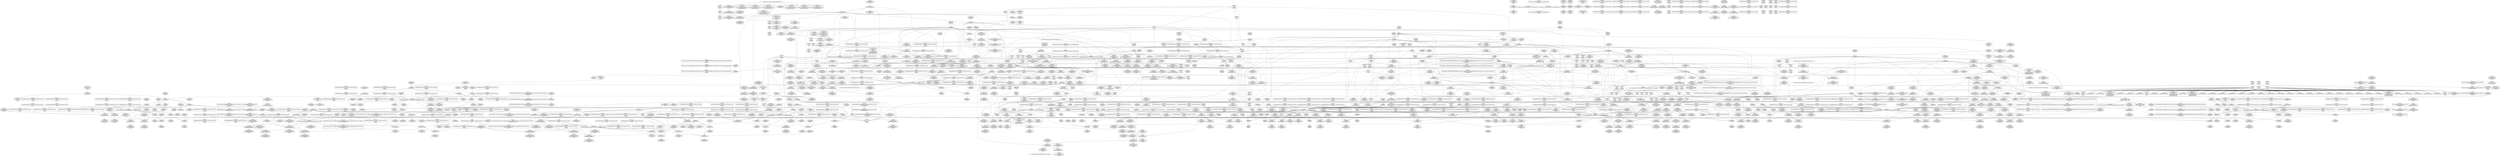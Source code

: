 digraph {
	CE0x4c533a0 [shape=record,shape=Mrecord,label="{CE0x4c533a0|32:_%struct.sock*,_:_CRE_0,4_|*MultipleSource*|Function::selinux_socket_sendmsg&Arg::sock::|security/selinux/hooks.c,4215}"]
	CE0x4d22270 [shape=record,shape=Mrecord,label="{CE0x4d22270|i64*_getelementptr_inbounds_(_4_x_i64_,_4_x_i64_*___llvm_gcov_ctr134,_i64_0,_i64_2)|*Constant*|*SummSink*}"]
	CE0x4d4c380 [shape=record,shape=Mrecord,label="{CE0x4d4c380|rcu_read_unlock:tmp5|include/linux/rcupdate.h,933|*SummSource*}"]
	CE0x4d40c80 [shape=record,shape=Mrecord,label="{CE0x4d40c80|__preempt_count_add:val|Function::__preempt_count_add&Arg::val::|*SummSink*}"]
	CE0x4d78c40 [shape=record,shape=Mrecord,label="{CE0x4d78c40|%struct.lockdep_map*_null|*Constant*}"]
	CE0x4d0be70 [shape=record,shape=Mrecord,label="{CE0x4d0be70|task_sid:call3|security/selinux/hooks.c,208|*SummSource*}"]
	CE0x4cbd0c0 [shape=record,shape=Mrecord,label="{CE0x4cbd0c0|rcu_read_lock:tmp14|include/linux/rcupdate.h,882|*SummSink*}"]
	CE0x4ce82e0 [shape=record,shape=Mrecord,label="{CE0x4ce82e0|i64_5|*Constant*|*SummSource*}"]
	CE0x4d135c0 [shape=record,shape=Mrecord,label="{CE0x4d135c0|_call_void_rcu_read_unlock()_#10,_!dbg_!27748|security/selinux/hooks.c,209|*SummSource*}"]
	CE0x4d88600 [shape=record,shape=Mrecord,label="{CE0x4d88600|void_(i32*,_i32,_i32*)*_asm_addl_$1,_%gs:$0_,_*m,ri,*m,_dirflag_,_fpsr_,_flags_}"]
	CE0x4d944f0 [shape=record,shape=Mrecord,label="{CE0x4d944f0|i64*_getelementptr_inbounds_(_4_x_i64_,_4_x_i64_*___llvm_gcov_ctr135,_i64_0,_i64_1)|*Constant*}"]
	CE0x4d3bdb0 [shape=record,shape=Mrecord,label="{CE0x4d3bdb0|rcu_read_lock:tmp20|include/linux/rcupdate.h,882|*SummSource*}"]
	CE0x4d0ed70 [shape=record,shape=Mrecord,label="{CE0x4d0ed70|i64*_getelementptr_inbounds_(_13_x_i64_,_13_x_i64_*___llvm_gcov_ctr126,_i64_0,_i64_10)|*Constant*}"]
	CE0x4ce3730 [shape=record,shape=Mrecord,label="{CE0x4ce3730|sock_has_perm:tmp15|security/selinux/hooks.c,3974|*SummSource*}"]
	CE0x4cea210 [shape=record,shape=Mrecord,label="{CE0x4cea210|8:_%struct.sock*,_:_SCME_42,43_}"]
	CE0x4d0b680 [shape=record,shape=Mrecord,label="{CE0x4d0b680|_call_void_mcount()_#3|*SummSink*}"]
	CE0x4d7b380 [shape=record,shape=Mrecord,label="{CE0x4d7b380|_call_void_mcount()_#3|*SummSource*}"]
	CE0x4d75210 [shape=record,shape=Mrecord,label="{CE0x4d75210|i64_1|*Constant*}"]
	CE0x4cd69c0 [shape=record,shape=Mrecord,label="{CE0x4cd69c0|i8_1|*Constant*|*SummSink*}"]
	CE0x4d4bb20 [shape=record,shape=Mrecord,label="{CE0x4d4bb20|rcu_read_unlock:do.body}"]
	CE0x4d891f0 [shape=record,shape=Mrecord,label="{CE0x4d891f0|__rcu_read_lock:do.body|*SummSource*}"]
	CE0x4cee5d0 [shape=record,shape=Mrecord,label="{CE0x4cee5d0|sock_has_perm:tmp6|security/selinux/hooks.c,3969|*SummSink*}"]
	CE0x4d2a2c0 [shape=record,shape=Mrecord,label="{CE0x4d2a2c0|rcu_lock_acquire:tmp3|*SummSink*}"]
	CE0x4ce63e0 [shape=record,shape=Mrecord,label="{CE0x4ce63e0|avc_has_perm:entry}"]
	CE0x4d090e0 [shape=record,shape=Mrecord,label="{CE0x4d090e0|task_sid:tmp7|security/selinux/hooks.c,208|*SummSink*}"]
	CE0x4d03e10 [shape=record,shape=Mrecord,label="{CE0x4d03e10|rcu_read_lock:if.end|*SummSink*}"]
	CE0x4d14250 [shape=record,shape=Mrecord,label="{CE0x4d14250|_ret_void,_!dbg_!27735|include/linux/rcupdate.h,938|*SummSource*}"]
	CE0x4d08080 [shape=record,shape=Mrecord,label="{CE0x4d08080|task_sid:tmp6|security/selinux/hooks.c,208|*SummSink*}"]
	CE0x4d1a150 [shape=record,shape=Mrecord,label="{CE0x4d1a150|rcu_lock_release:__here|*SummSource*}"]
	CE0x4d4e250 [shape=record,shape=Mrecord,label="{CE0x4d4e250|__preempt_count_sub:sub|./arch/x86/include/asm/preempt.h,77|*SummSink*}"]
	CE0x4d06660 [shape=record,shape=Mrecord,label="{CE0x4d06660|GLOBAL:__llvm_gcov_ctr126|Global_var:__llvm_gcov_ctr126|*SummSource*}"]
	CE0x4cf44c0 [shape=record,shape=Mrecord,label="{CE0x4cf44c0|rcu_read_lock:tmp7|include/linux/rcupdate.h,882|*SummSink*}"]
	CE0x4da6450 [shape=record,shape=Mrecord,label="{CE0x4da6450|__rcu_read_unlock:tmp2|*SummSink*}"]
	CE0x4cf5280 [shape=record,shape=Mrecord,label="{CE0x4cf5280|i64*_getelementptr_inbounds_(_6_x_i64_,_6_x_i64_*___llvm_gcov_ctr327,_i64_0,_i64_5)|*Constant*|*SummSink*}"]
	CE0x4d17ad0 [shape=record,shape=Mrecord,label="{CE0x4d17ad0|__rcu_read_unlock:entry}"]
	CE0x4d063e0 [shape=record,shape=Mrecord,label="{CE0x4d063e0|_call_void_mcount()_#3}"]
	CE0x4c62a00 [shape=record,shape=Mrecord,label="{CE0x4c62a00|COLLAPSED:_GCMRE___llvm_gcov_ctr126_internal_global_13_x_i64_zeroinitializer:_elem_0:default:}"]
	CE0x4c64a10 [shape=record,shape=Mrecord,label="{CE0x4c64a10|sock_has_perm:tmp8|security/selinux/hooks.c,3969|*SummSink*}"]
	CE0x4d01210 [shape=record,shape=Mrecord,label="{CE0x4d01210|i64*_getelementptr_inbounds_(_13_x_i64_,_13_x_i64_*___llvm_gcov_ctr126,_i64_0,_i64_1)|*Constant*|*SummSink*}"]
	CE0x4d25b90 [shape=record,shape=Mrecord,label="{CE0x4d25b90|__rcu_read_lock:tmp3|*SummSource*}"]
	CE0x4ceacc0 [shape=record,shape=Mrecord,label="{CE0x4ceacc0|8:_%struct.sock*,_:_SCME_51,52_}"]
	CE0x4d21a70 [shape=record,shape=Mrecord,label="{CE0x4d21a70|__rcu_read_unlock:bb|*SummSink*}"]
	CE0x4ce4be0 [shape=record,shape=Mrecord,label="{CE0x4ce4be0|sock_has_perm:tmp16|security/selinux/hooks.c,3976}"]
	CE0x4d2a250 [shape=record,shape=Mrecord,label="{CE0x4d2a250|rcu_lock_acquire:tmp3|*SummSource*}"]
	CE0x4ceb2b0 [shape=record,shape=Mrecord,label="{CE0x4ceb2b0|i32_8|*Constant*}"]
	CE0x4d053b0 [shape=record,shape=Mrecord,label="{CE0x4d053b0|cred_sid:sid|security/selinux/hooks.c,197|*SummSource*}"]
	CE0x4c908e0 [shape=record,shape=Mrecord,label="{CE0x4c908e0|sock_has_perm:tmp}"]
	CE0x4d40a60 [shape=record,shape=Mrecord,label="{CE0x4d40a60|_ret_void,_!dbg_!27719|./arch/x86/include/asm/preempt.h,73}"]
	CE0x4c676d0 [shape=record,shape=Mrecord,label="{CE0x4c676d0|sock_has_perm:bb|*SummSink*}"]
	CE0x4c77d90 [shape=record,shape=Mrecord,label="{CE0x4c77d90|i32_59|*Constant*}"]
	CE0x4c52aa0 [shape=record,shape=Mrecord,label="{CE0x4c52aa0|i32_4|*Constant*|*SummSink*}"]
	CE0x4d52230 [shape=record,shape=Mrecord,label="{CE0x4d52230|i64*_getelementptr_inbounds_(_11_x_i64_,_11_x_i64_*___llvm_gcov_ctr132,_i64_0,_i64_10)|*Constant*|*SummSource*}"]
	CE0x4c67cc0 [shape=record,shape=Mrecord,label="{CE0x4c67cc0|_ret_i32_%retval.0,_!dbg_!27728|security/selinux/avc.c,775|*SummSource*}"]
	CE0x4cefc60 [shape=record,shape=Mrecord,label="{CE0x4cefc60|sock_has_perm:tmp8|security/selinux/hooks.c,3969}"]
	CE0x4d782c0 [shape=record,shape=Mrecord,label="{CE0x4d782c0|GLOBAL:lock_acquire|*Constant*}"]
	CE0x4c8c4a0 [shape=record,shape=Mrecord,label="{CE0x4c8c4a0|_ret_void,_!dbg_!27735|include/linux/rcupdate.h,884}"]
	CE0x4caaa10 [shape=record,shape=Mrecord,label="{CE0x4caaa10|avc_has_perm:requested|Function::avc_has_perm&Arg::requested::|*SummSource*}"]
	CE0x4ce6f60 [shape=record,shape=Mrecord,label="{CE0x4ce6f60|i64_4|*Constant*}"]
	CE0x4d8e2b0 [shape=record,shape=Mrecord,label="{CE0x4d8e2b0|i64*_getelementptr_inbounds_(_4_x_i64_,_4_x_i64_*___llvm_gcov_ctr133,_i64_0,_i64_3)|*Constant*|*SummSource*}"]
	CE0x4d3d960 [shape=record,shape=Mrecord,label="{CE0x4d3d960|i64*_getelementptr_inbounds_(_2_x_i64_,_2_x_i64_*___llvm_gcov_ctr131,_i64_0,_i64_0)|*Constant*}"]
	CE0x4d01aa0 [shape=record,shape=Mrecord,label="{CE0x4d01aa0|i64_3|*Constant*|*SummSink*}"]
	CE0x4d47a20 [shape=record,shape=Mrecord,label="{CE0x4d47a20|rcu_read_unlock:call|include/linux/rcupdate.h,933|*SummSource*}"]
	CE0x4cfd4f0 [shape=record,shape=Mrecord,label="{CE0x4cfd4f0|i64*_getelementptr_inbounds_(_2_x_i64_,_2_x_i64_*___llvm_gcov_ctr131,_i64_0,_i64_1)|*Constant*|*SummSink*}"]
	CE0x4daadd0 [shape=record,shape=Mrecord,label="{CE0x4daadd0|__preempt_count_add:tmp1|*SummSource*}"]
	CE0x4ce28b0 [shape=record,shape=Mrecord,label="{CE0x4ce28b0|sock_has_perm:net1|security/selinux/hooks.c,3973|*SummSource*}"]
	CE0x4d415b0 [shape=record,shape=Mrecord,label="{CE0x4d415b0|__rcu_read_lock:tmp1|*SummSource*}"]
	CE0x4d27b00 [shape=record,shape=Mrecord,label="{CE0x4d27b00|i64*_getelementptr_inbounds_(_4_x_i64_,_4_x_i64_*___llvm_gcov_ctr130,_i64_0,_i64_1)|*Constant*|*SummSource*}"]
	CE0x4caae30 [shape=record,shape=Mrecord,label="{CE0x4caae30|avc_has_perm:auditdata|Function::avc_has_perm&Arg::auditdata::|*SummSource*}"]
	CE0x4c71020 [shape=record,shape=Mrecord,label="{CE0x4c71020|sock_has_perm:sid|security/selinux/hooks.c,3969|*SummSink*}"]
	CE0x4ceb980 [shape=record,shape=Mrecord,label="{CE0x4ceb980|task_sid:entry|*SummSink*}"]
	CE0x4d8b510 [shape=record,shape=Mrecord,label="{CE0x4d8b510|GLOBAL:lock_release|*Constant*|*SummSink*}"]
	CE0x4d92c80 [shape=record,shape=Mrecord,label="{CE0x4d92c80|__preempt_count_sub:entry|*SummSink*}"]
	CE0x4d06980 [shape=record,shape=Mrecord,label="{CE0x4d06980|task_sid:tmp6|security/selinux/hooks.c,208|*SummSource*}"]
	CE0x4d34000 [shape=record,shape=Mrecord,label="{CE0x4d34000|__preempt_count_sub:do.body|*SummSource*}"]
	CE0x4ce3220 [shape=record,shape=Mrecord,label="{CE0x4ce3220|sock_has_perm:net3|security/selinux/hooks.c,3974}"]
	CE0x4cb0e90 [shape=record,shape=Mrecord,label="{CE0x4cb0e90|rcu_read_lock:tmp10|include/linux/rcupdate.h,882|*SummSink*}"]
	CE0x4d2c6b0 [shape=record,shape=Mrecord,label="{CE0x4d2c6b0|_call_void_mcount()_#3|*SummSource*}"]
	CE0x4da7590 [shape=record,shape=Mrecord,label="{CE0x4da7590|__preempt_count_sub:bb|*SummSource*}"]
	CE0x4da7360 [shape=record,shape=Mrecord,label="{CE0x4da7360|__preempt_count_sub:tmp7|./arch/x86/include/asm/preempt.h,78|*SummSink*}"]
	CE0x4d4a5f0 [shape=record,shape=Mrecord,label="{CE0x4d4a5f0|rcu_read_unlock:tmp11|include/linux/rcupdate.h,933|*SummSource*}"]
	CE0x4c62990 [shape=record,shape=Mrecord,label="{CE0x4c62990|task_sid:tmp}"]
	CE0x4ca3650 [shape=record,shape=Mrecord,label="{CE0x4ca3650|_call_void_mcount()_#3}"]
	CE0x4cfcb50 [shape=record,shape=Mrecord,label="{CE0x4cfcb50|_call_void_asm_sideeffect_,_memory_,_dirflag_,_fpsr_,_flags_()_#3,_!dbg_!27714,_!srcloc_!27715|include/linux/rcupdate.h,239|*SummSink*}"]
	CE0x4caa4e0 [shape=record,shape=Mrecord,label="{CE0x4caa4e0|cred_sid:security|security/selinux/hooks.c,196}"]
	CE0x4ce65f0 [shape=record,shape=Mrecord,label="{CE0x4ce65f0|rcu_read_lock:tobool1|include/linux/rcupdate.h,882}"]
	CE0x4d380d0 [shape=record,shape=Mrecord,label="{CE0x4d380d0|GLOBAL:lockdep_rcu_suspicious|*Constant*}"]
	CE0x4d344e0 [shape=record,shape=Mrecord,label="{CE0x4d344e0|rcu_read_lock:call3|include/linux/rcupdate.h,882|*SummSource*}"]
	"CONST[source:0(mediator),value:2(dynamic)][purpose:{subject}][SnkIdx:0]"
	CE0x4d8be40 [shape=record,shape=Mrecord,label="{CE0x4d8be40|i64*_getelementptr_inbounds_(_4_x_i64_,_4_x_i64_*___llvm_gcov_ctr134,_i64_0,_i64_1)|*Constant*|*SummSource*}"]
	CE0x4d114b0 [shape=record,shape=Mrecord,label="{CE0x4d114b0|task_sid:tmp26|security/selinux/hooks.c,208|*SummSink*}"]
	CE0x4c9f580 [shape=record,shape=Mrecord,label="{CE0x4c9f580|%struct.task_struct*_(%struct.task_struct**)*_asm_movq_%gs:$_1:P_,$0_,_r,im,_dirflag_,_fpsr_,_flags_}"]
	CE0x4ca8ca0 [shape=record,shape=Mrecord,label="{CE0x4ca8ca0|sock_has_perm:if.end|*SummSink*}"]
	CE0x4d42580 [shape=record,shape=Mrecord,label="{CE0x4d42580|__preempt_count_add:bb|*SummSink*}"]
	CE0x4c6b690 [shape=record,shape=Mrecord,label="{CE0x4c6b690|selinux_socket_sendmsg:entry|*SummSource*}"]
	CE0x4cef9e0 [shape=record,shape=Mrecord,label="{CE0x4cef9e0|i64_0|*Constant*|*SummSink*}"]
	CE0x4da6d10 [shape=record,shape=Mrecord,label="{CE0x4da6d10|__rcu_read_unlock:tmp3|*SummSource*}"]
	CE0x4d39dc0 [shape=record,shape=Mrecord,label="{CE0x4d39dc0|i64*_getelementptr_inbounds_(_11_x_i64_,_11_x_i64_*___llvm_gcov_ctr127,_i64_0,_i64_9)|*Constant*|*SummSink*}"]
	CE0x4d7a770 [shape=record,shape=Mrecord,label="{CE0x4d7a770|rcu_lock_release:indirectgoto|*SummSource*}"]
	CE0x4d87b80 [shape=record,shape=Mrecord,label="{CE0x4d87b80|GLOBAL:__preempt_count_sub|*Constant*|*SummSource*}"]
	CE0x4cfe3b0 [shape=record,shape=Mrecord,label="{CE0x4cfe3b0|cred_sid:tmp1|*SummSink*}"]
	CE0x4d13cc0 [shape=record,shape=Mrecord,label="{CE0x4d13cc0|rcu_read_unlock:entry|*SummSource*}"]
	CE0x4d23d60 [shape=record,shape=Mrecord,label="{CE0x4d23d60|i64*_getelementptr_inbounds_(_4_x_i64_,_4_x_i64_*___llvm_gcov_ctr133,_i64_0,_i64_2)|*Constant*|*SummSource*}"]
	CE0x4ca3880 [shape=record,shape=Mrecord,label="{CE0x4ca3880|_call_void_mcount()_#3|*SummSource*}"]
	CE0x4d48cb0 [shape=record,shape=Mrecord,label="{CE0x4d48cb0|rcu_lock_release:tmp2|*SummSource*}"]
	CE0x4d46790 [shape=record,shape=Mrecord,label="{CE0x4d46790|rcu_lock_acquire:tmp|*SummSink*}"]
	CE0x4cfd1a0 [shape=record,shape=Mrecord,label="{CE0x4cfd1a0|task_sid:tmp1|*SummSink*}"]
	CE0x4cf0c30 [shape=record,shape=Mrecord,label="{CE0x4cf0c30|i64*_getelementptr_inbounds_(_6_x_i64_,_6_x_i64_*___llvm_gcov_ctr327,_i64_0,_i64_4)|*Constant*}"]
	CE0x4d128b0 [shape=record,shape=Mrecord,label="{CE0x4d128b0|cred_sid:entry|*SummSink*}"]
	CE0x4d3ba10 [shape=record,shape=Mrecord,label="{CE0x4d3ba10|rcu_read_lock:tmp19|include/linux/rcupdate.h,882|*SummSource*}"]
	CE0x4d3c0a0 [shape=record,shape=Mrecord,label="{CE0x4d3c0a0|rcu_read_lock:tmp21|include/linux/rcupdate.h,884}"]
	CE0x4d402b0 [shape=record,shape=Mrecord,label="{CE0x4d402b0|i64_1|*Constant*}"]
	CE0x4d3b090 [shape=record,shape=Mrecord,label="{CE0x4d3b090|i8*_getelementptr_inbounds_(_25_x_i8_,_25_x_i8_*_.str45,_i32_0,_i32_0)|*Constant*|*SummSink*}"]
	CE0x4d13310 [shape=record,shape=Mrecord,label="{CE0x4d13310|GLOBAL:rcu_read_unlock|*Constant*}"]
	CE0x4cdedd0 [shape=record,shape=Mrecord,label="{CE0x4cdedd0|_call_void_asm_addl_$1,_%gs:$0_,_*m,ri,*m,_dirflag_,_fpsr_,_flags_(i32*___preempt_count,_i32_%sub,_i32*___preempt_count)_#3,_!dbg_!27717,_!srcloc_!27718|./arch/x86/include/asm/preempt.h,77|*SummSink*}"]
	CE0x4d8bcf0 [shape=record,shape=Mrecord,label="{CE0x4d8bcf0|i64_ptrtoint_(i8*_blockaddress(_rcu_lock_release,_%__here)_to_i64)|*Constant*|*SummSink*}"]
	CE0x4ceaa60 [shape=record,shape=Mrecord,label="{CE0x4ceaa60|8:_%struct.sock*,_:_SCME_49,50_}"]
	CE0x4c68c10 [shape=record,shape=Mrecord,label="{CE0x4c68c10|selinux_socket_sendmsg:tmp1}"]
	CE0x4c988d0 [shape=record,shape=Mrecord,label="{CE0x4c988d0|COLLAPSED:_GCMRE___llvm_gcov_ctr98_internal_global_2_x_i64_zeroinitializer:_elem_0:default:}"]
	CE0x4d16920 [shape=record,shape=Mrecord,label="{CE0x4d16920|rcu_lock_release:entry|*SummSink*}"]
	CE0x4cd48c0 [shape=record,shape=Mrecord,label="{CE0x4cd48c0|i8*_getelementptr_inbounds_(_41_x_i8_,_41_x_i8_*_.str44,_i32_0,_i32_0)|*Constant*|*SummSource*}"]
	CE0x4c63410 [shape=record,shape=Mrecord,label="{CE0x4c63410|sock_has_perm:if.end}"]
	CE0x4d06910 [shape=record,shape=Mrecord,label="{CE0x4d06910|task_sid:tmp6|security/selinux/hooks.c,208}"]
	CE0x4ca42e0 [shape=record,shape=Mrecord,label="{CE0x4ca42e0|0:_i8,_:_GCMR_task_sid.__warned_internal_global_i8_0,_section_.data.unlikely_,_align_1:_elem_0:default:}"]
	CE0x4d8da80 [shape=record,shape=Mrecord,label="{CE0x4d8da80|rcu_lock_release:tmp5|include/linux/rcupdate.h,423}"]
	CE0x4c66070 [shape=record,shape=Mrecord,label="{CE0x4c66070|rcu_read_lock:entry|*SummSource*}"]
	CE0x4c8c1a0 [shape=record,shape=Mrecord,label="{CE0x4c8c1a0|rcu_read_lock:entry|*SummSink*}"]
	CE0x4ca1820 [shape=record,shape=Mrecord,label="{CE0x4ca1820|rcu_lock_acquire:indirectgoto}"]
	CE0x4d8dc00 [shape=record,shape=Mrecord,label="{CE0x4d8dc00|rcu_lock_release:tmp5|include/linux/rcupdate.h,423|*SummSource*}"]
	CE0x4c5e7f0 [shape=record,shape=Mrecord,label="{CE0x4c5e7f0|selinux_socket_sendmsg:bb|*SummSource*}"]
	CE0x4ce7250 [shape=record,shape=Mrecord,label="{CE0x4ce7250|rcu_read_lock:tmp10|include/linux/rcupdate.h,882}"]
	CE0x4d04670 [shape=record,shape=Mrecord,label="{CE0x4d04670|rcu_read_lock:tmp8|include/linux/rcupdate.h,882}"]
	CE0x4d0cc20 [shape=record,shape=Mrecord,label="{CE0x4d0cc20|i64_7|*Constant*}"]
	CE0x4d23620 [shape=record,shape=Mrecord,label="{CE0x4d23620|i32_0|*Constant*}"]
	CE0x4c6cb50 [shape=record,shape=Mrecord,label="{CE0x4c6cb50|i64*_getelementptr_inbounds_(_2_x_i64_,_2_x_i64_*___llvm_gcov_ctr98,_i64_0,_i64_1)|*Constant*|*SummSource*}"]
	CE0x4da9d90 [shape=record,shape=Mrecord,label="{CE0x4da9d90|__preempt_count_sub:tmp7|./arch/x86/include/asm/preempt.h,78}"]
	CE0x4ca4b20 [shape=record,shape=Mrecord,label="{CE0x4ca4b20|rcu_read_lock:tmp|*SummSource*}"]
	CE0x4ced270 [shape=record,shape=Mrecord,label="{CE0x4ced270|i64_56|*Constant*|*SummSource*}"]
	CE0x4cea0e0 [shape=record,shape=Mrecord,label="{CE0x4cea0e0|8:_%struct.sock*,_:_SCME_41,42_}"]
	CE0x4cfb4c0 [shape=record,shape=Mrecord,label="{CE0x4cfb4c0|cred_sid:tmp2|*SummSource*}"]
	CE0x4cfcce0 [shape=record,shape=Mrecord,label="{CE0x4cfcce0|i64*_getelementptr_inbounds_(_4_x_i64_,_4_x_i64_*___llvm_gcov_ctr128,_i64_0,_i64_3)|*Constant*}"]
	CE0x4c626c0 [shape=record,shape=Mrecord,label="{CE0x4c626c0|rcu_read_lock:bb}"]
	CE0x4d3f2d0 [shape=record,shape=Mrecord,label="{CE0x4d3f2d0|rcu_read_unlock:tmp14|include/linux/rcupdate.h,933|*SummSource*}"]
	CE0x4d0d560 [shape=record,shape=Mrecord,label="{CE0x4d0d560|task_sid:tmp15|security/selinux/hooks.c,208|*SummSink*}"]
	CE0x4d385a0 [shape=record,shape=Mrecord,label="{CE0x4d385a0|i8*_getelementptr_inbounds_(_25_x_i8_,_25_x_i8_*_.str45,_i32_0,_i32_0)|*Constant*|*SummSource*}"]
	CE0x4c6e5d0 [shape=record,shape=Mrecord,label="{CE0x4c6e5d0|32:_%struct.sock*,_:_CRE_24,32_|*MultipleSource*|Function::selinux_socket_sendmsg&Arg::sock::|security/selinux/hooks.c,4215}"]
	CE0x4dcbb40 [shape=record,shape=Mrecord,label="{CE0x4dcbb40|__preempt_count_sub:tmp4|./arch/x86/include/asm/preempt.h,77|*SummSink*}"]
	CE0x4d269e0 [shape=record,shape=Mrecord,label="{CE0x4d269e0|_ret_void,_!dbg_!27717|include/linux/rcupdate.h,240|*SummSink*}"]
	CE0x4d0a140 [shape=record,shape=Mrecord,label="{CE0x4d0a140|task_sid:do.body|*SummSink*}"]
	CE0x4d46720 [shape=record,shape=Mrecord,label="{CE0x4d46720|rcu_read_unlock:do.end|*SummSink*}"]
	CE0x4c63090 [shape=record,shape=Mrecord,label="{CE0x4c63090|task_sid:tobool|security/selinux/hooks.c,208|*SummSource*}"]
	CE0x4cd5e60 [shape=record,shape=Mrecord,label="{CE0x4cd5e60|task_sid:tmp19|security/selinux/hooks.c,208}"]
	CE0x4ce5a40 [shape=record,shape=Mrecord,label="{CE0x4ce5a40|sock_has_perm:call6|security/selinux/hooks.c,3976}"]
	CE0x4cde2e0 [shape=record,shape=Mrecord,label="{CE0x4cde2e0|__preempt_count_add:tmp5|./arch/x86/include/asm/preempt.h,72}"]
	CE0x4d00520 [shape=record,shape=Mrecord,label="{CE0x4d00520|rcu_lock_acquire:entry|*SummSink*}"]
	CE0x4dbaa10 [shape=record,shape=Mrecord,label="{CE0x4dbaa10|i64*_getelementptr_inbounds_(_4_x_i64_,_4_x_i64_*___llvm_gcov_ctr135,_i64_0,_i64_1)|*Constant*|*SummSink*}"]
	CE0x4cee6e0 [shape=record,shape=Mrecord,label="{CE0x4cee6e0|sock_has_perm:tmp7|security/selinux/hooks.c,3969|*SummSource*}"]
	CE0x4d28a50 [shape=record,shape=Mrecord,label="{CE0x4d28a50|rcu_read_lock:tmp5|include/linux/rcupdate.h,882}"]
	CE0x4d7ecc0 [shape=record,shape=Mrecord,label="{CE0x4d7ecc0|__preempt_count_sub:tmp6|./arch/x86/include/asm/preempt.h,78|*SummSink*}"]
	CE0x4c9d030 [shape=record,shape=Mrecord,label="{CE0x4c9d030|sock_has_perm:perms|Function::sock_has_perm&Arg::perms::|*SummSink*}"]
	CE0x4d14e80 [shape=record,shape=Mrecord,label="{CE0x4d14e80|rcu_read_unlock:if.end|*SummSource*}"]
	CE0x4d09ae0 [shape=record,shape=Mrecord,label="{CE0x4d09ae0|i32_0|*Constant*}"]
	CE0x4d2c260 [shape=record,shape=Mrecord,label="{CE0x4d2c260|_call_void_asm_sideeffect_,_memory_,_dirflag_,_fpsr_,_flags_()_#3,_!dbg_!27711,_!srcloc_!27714|include/linux/rcupdate.h,244|*SummSink*}"]
	CE0x4c606f0 [shape=record,shape=Mrecord,label="{CE0x4c606f0|32:_%struct.sock*,_:_CRE_8,16_|*MultipleSource*|Function::selinux_socket_sendmsg&Arg::sock::|security/selinux/hooks.c,4215}"]
	CE0x4d44db0 [shape=record,shape=Mrecord,label="{CE0x4d44db0|rcu_read_unlock:tmp3}"]
	CE0x4d4f8d0 [shape=record,shape=Mrecord,label="{CE0x4d4f8d0|rcu_read_unlock:tmp16|include/linux/rcupdate.h,933|*SummSink*}"]
	CE0x4d88830 [shape=record,shape=Mrecord,label="{CE0x4d88830|GLOBAL:__preempt_count|Global_var:__preempt_count}"]
	CE0x4cf1eb0 [shape=record,shape=Mrecord,label="{CE0x4cf1eb0|i8_0|*Constant*}"]
	CE0x4cf6a90 [shape=record,shape=Mrecord,label="{CE0x4cf6a90|task_sid:land.lhs.true}"]
	CE0x4d52580 [shape=record,shape=Mrecord,label="{CE0x4d52580|rcu_read_unlock:tmp17|include/linux/rcupdate.h,933|*SummSink*}"]
	CE0x4ceb5d0 [shape=record,shape=Mrecord,label="{CE0x4ceb5d0|GLOBAL:task_sid|*Constant*|*SummSource*}"]
	CE0x4d89550 [shape=record,shape=Mrecord,label="{CE0x4d89550|i64*_getelementptr_inbounds_(_4_x_i64_,_4_x_i64_*___llvm_gcov_ctr134,_i64_0,_i64_0)|*Constant*|*SummSink*}"]
	CE0x4c86210 [shape=record,shape=Mrecord,label="{CE0x4c86210|i32_1|*Constant*|*SummSource*}"]
	CE0x4d268d0 [shape=record,shape=Mrecord,label="{CE0x4d268d0|_ret_void,_!dbg_!27717|include/linux/rcupdate.h,240|*SummSource*}"]
	CE0x4d03ed0 [shape=record,shape=Mrecord,label="{CE0x4d03ed0|i64*_getelementptr_inbounds_(_11_x_i64_,_11_x_i64_*___llvm_gcov_ctr127,_i64_0,_i64_0)|*Constant*}"]
	CE0x4daaa20 [shape=record,shape=Mrecord,label="{CE0x4daaa20|__preempt_count_add:tmp1}"]
	CE0x4c616a0 [shape=record,shape=Mrecord,label="{CE0x4c616a0|selinux_socket_sendmsg:sock|Function::selinux_socket_sendmsg&Arg::sock::}"]
	CE0x4c813f0 [shape=record,shape=Mrecord,label="{CE0x4c813f0|_call_void_mcount()_#3|*SummSource*}"]
	CE0x4d41da0 [shape=record,shape=Mrecord,label="{CE0x4d41da0|__preempt_count_add:entry|*SummSource*}"]
	CE0x4c6c610 [shape=record,shape=Mrecord,label="{CE0x4c6c610|i32_0|*Constant*}"]
	CE0x4d04040 [shape=record,shape=Mrecord,label="{CE0x4d04040|i64*_getelementptr_inbounds_(_11_x_i64_,_11_x_i64_*___llvm_gcov_ctr127,_i64_0,_i64_0)|*Constant*|*SummSource*}"]
	CE0x4d41740 [shape=record,shape=Mrecord,label="{CE0x4d41740|i64*_getelementptr_inbounds_(_4_x_i64_,_4_x_i64_*___llvm_gcov_ctr134,_i64_0,_i64_1)|*Constant*|*SummSink*}"]
	CE0x4d74f40 [shape=record,shape=Mrecord,label="{CE0x4d74f40|_call_void_lock_acquire(%struct.lockdep_map*_%map,_i32_0,_i32_0,_i32_2,_i32_0,_%struct.lockdep_map*_null,_i64_ptrtoint_(i8*_blockaddress(_rcu_lock_acquire,_%__here)_to_i64))_#10,_!dbg_!27716|include/linux/rcupdate.h,418|*SummSink*}"]
	CE0x4d0d3e0 [shape=record,shape=Mrecord,label="{CE0x4d0d3e0|task_sid:tmp16|security/selinux/hooks.c,208}"]
	CE0x4d106c0 [shape=record,shape=Mrecord,label="{CE0x4d106c0|task_sid:tmp25|security/selinux/hooks.c,208|*SummSource*}"]
	CE0x4c6ca10 [shape=record,shape=Mrecord,label="{CE0x4c6ca10|i64*_getelementptr_inbounds_(_2_x_i64_,_2_x_i64_*___llvm_gcov_ctr98,_i64_0,_i64_1)|*Constant*|*SummSink*}"]
	CE0x4d0bee0 [shape=record,shape=Mrecord,label="{CE0x4d0bee0|task_sid:call3|security/selinux/hooks.c,208|*SummSink*}"]
	CE0x4d89d80 [shape=record,shape=Mrecord,label="{CE0x4d89d80|__preempt_count_sub:do.end}"]
	CE0x4cafdc0 [shape=record,shape=Mrecord,label="{CE0x4cafdc0|i8_2|*Constant*|*SummSink*}"]
	CE0x4d2b470 [shape=record,shape=Mrecord,label="{CE0x4d2b470|rcu_read_lock:tmp4|include/linux/rcupdate.h,882|*SummSink*}"]
	CE0x4ce6cb0 [shape=record,shape=Mrecord,label="{CE0x4ce6cb0|i64_5|*Constant*}"]
	CE0x4d3c640 [shape=record,shape=Mrecord,label="{CE0x4d3c640|rcu_read_lock:tmp21|include/linux/rcupdate.h,884|*SummSource*}"]
	CE0x4d0bfb0 [shape=record,shape=Mrecord,label="{CE0x4d0bfb0|task_sid:tobool4|security/selinux/hooks.c,208|*SummSource*}"]
	CE0x4d08c20 [shape=record,shape=Mrecord,label="{CE0x4d08c20|rcu_read_lock:tmp3|*SummSink*}"]
	CE0x4d3dbb0 [shape=record,shape=Mrecord,label="{CE0x4d3dbb0|rcu_read_unlock:tmp14|include/linux/rcupdate.h,933|*SummSink*}"]
	CE0x4d0c560 [shape=record,shape=Mrecord,label="{CE0x4d0c560|i64_6|*Constant*}"]
	CE0x4ca38f0 [shape=record,shape=Mrecord,label="{CE0x4ca38f0|_call_void_mcount()_#3|*SummSink*}"]
	CE0x4d8fae0 [shape=record,shape=Mrecord,label="{CE0x4d8fae0|i64*_getelementptr_inbounds_(_4_x_i64_,_4_x_i64_*___llvm_gcov_ctr134,_i64_0,_i64_2)|*Constant*|*SummSource*}"]
	CE0x4d02ea0 [shape=record,shape=Mrecord,label="{CE0x4d02ea0|rcu_read_lock:if.then|*SummSource*}"]
	CE0x4ca3ab0 [shape=record,shape=Mrecord,label="{CE0x4ca3ab0|_call_void_rcu_read_lock()_#10,_!dbg_!27712|security/selinux/hooks.c,207|*SummSource*}"]
	CE0x4d89a70 [shape=record,shape=Mrecord,label="{CE0x4d89a70|__preempt_count_add:tmp7|./arch/x86/include/asm/preempt.h,73|*SummSink*}"]
	CE0x4c814c0 [shape=record,shape=Mrecord,label="{CE0x4c814c0|_call_void_mcount()_#3|*SummSink*}"]
	CE0x4cea930 [shape=record,shape=Mrecord,label="{CE0x4cea930|8:_%struct.sock*,_:_SCME_48,49_}"]
	CE0x4ca4bb0 [shape=record,shape=Mrecord,label="{CE0x4ca4bb0|task_sid:do.end|*SummSource*}"]
	CE0x4dab360 [shape=record,shape=Mrecord,label="{CE0x4dab360|__preempt_count_add:tmp5|./arch/x86/include/asm/preempt.h,72|*SummSink*}"]
	CE0x4daa050 [shape=record,shape=Mrecord,label="{CE0x4daa050|void_(i32*,_i32,_i32*)*_asm_addl_$1,_%gs:$0_,_*m,ri,*m,_dirflag_,_fpsr_,_flags_|*SummSink*}"]
	CE0x4c7d2e0 [shape=record,shape=Mrecord,label="{CE0x4c7d2e0|selinux_socket_sendmsg:entry}"]
	CE0x4d23f50 [shape=record,shape=Mrecord,label="{CE0x4d23f50|i64*_getelementptr_inbounds_(_4_x_i64_,_4_x_i64_*___llvm_gcov_ctr133,_i64_0,_i64_2)|*Constant*|*SummSink*}"]
	CE0x4d12040 [shape=record,shape=Mrecord,label="{CE0x4d12040|task_sid:call7|security/selinux/hooks.c,208|*SummSource*}"]
	CE0x4c66fa0 [shape=record,shape=Mrecord,label="{CE0x4c66fa0|get_current:tmp1|*SummSource*}"]
	CE0x4cf6080 [shape=record,shape=Mrecord,label="{CE0x4cf6080|sock_has_perm:tmp20|security/selinux/hooks.c,3977}"]
	CE0x4d7aa50 [shape=record,shape=Mrecord,label="{CE0x4d7aa50|__rcu_read_unlock:tmp4|include/linux/rcupdate.h,244}"]
	CE0x4ce7c60 [shape=record,shape=Mrecord,label="{CE0x4ce7c60|8:_%struct.sock*,_:_SCME_0,4_|*MultipleSource*|security/selinux/hooks.c, 3966|security/selinux/hooks.c,3966|security/selinux/hooks.c,3966}"]
	CE0x4c60e80 [shape=record,shape=Mrecord,label="{CE0x4c60e80|i64*_getelementptr_inbounds_(_2_x_i64_,_2_x_i64_*___llvm_gcov_ctr361,_i64_0,_i64_0)|*Constant*}"]
	CE0x4cda8b0 [shape=record,shape=Mrecord,label="{CE0x4cda8b0|_ret_void,_!dbg_!27720|./arch/x86/include/asm/preempt.h,78|*SummSource*}"]
	CE0x4cb1b80 [shape=record,shape=Mrecord,label="{CE0x4cb1b80|avc_has_perm:tsid|Function::avc_has_perm&Arg::tsid::|*SummSource*}"]
	CE0x4c904b0 [shape=record,shape=Mrecord,label="{CE0x4c904b0|cred_sid:tmp6|security/selinux/hooks.c,197}"]
	CE0x4d2bb40 [shape=record,shape=Mrecord,label="{CE0x4d2bb40|i64_3|*Constant*}"]
	CE0x5e8c730 [shape=record,shape=Mrecord,label="{CE0x5e8c730|GLOBAL:sock_has_perm|*Constant*}"]
	CE0x4d20680 [shape=record,shape=Mrecord,label="{CE0x4d20680|rcu_lock_acquire:tmp7|*SummSink*}"]
	CE0x4d7c080 [shape=record,shape=Mrecord,label="{CE0x4d7c080|__rcu_read_unlock:tmp6|include/linux/rcupdate.h,245|*SummSource*}"]
	CE0x4ce9af0 [shape=record,shape=Mrecord,label="{CE0x4ce9af0|8:_%struct.sock*,_:_SCME_36,37_}"]
	CE0x4c65f90 [shape=record,shape=Mrecord,label="{CE0x4c65f90|GLOBAL:rcu_read_lock|*Constant*|*SummSink*}"]
	CE0x4cf55c0 [shape=record,shape=Mrecord,label="{CE0x4cf55c0|sock_has_perm:tmp18|security/selinux/hooks.c,3977|*SummSource*}"]
	CE0x4cdb390 [shape=record,shape=Mrecord,label="{CE0x4cdb390|__rcu_read_unlock:tmp7|include/linux/rcupdate.h,245}"]
	CE0x4cd3b70 [shape=record,shape=Mrecord,label="{CE0x4cd3b70|sock_has_perm:tmp2|*LoadInst*|security/selinux/hooks.c,3964|*SummSink*}"]
	CE0x4d26010 [shape=record,shape=Mrecord,label="{CE0x4d26010|rcu_read_lock:land.lhs.true}"]
	CE0x4d53170 [shape=record,shape=Mrecord,label="{CE0x4d53170|_call_void_lockdep_rcu_suspicious(i8*_getelementptr_inbounds_(_25_x_i8_,_25_x_i8_*_.str45,_i32_0,_i32_0),_i32_934,_i8*_getelementptr_inbounds_(_44_x_i8_,_44_x_i8_*_.str47,_i32_0,_i32_0))_#10,_!dbg_!27726|include/linux/rcupdate.h,933|*SummSink*}"]
	CE0x4d93130 [shape=record,shape=Mrecord,label="{CE0x4d93130|__preempt_count_sub:val|Function::__preempt_count_sub&Arg::val::|*SummSink*}"]
	CE0x4cadc80 [shape=record,shape=Mrecord,label="{CE0x4cadc80|i8_2|*Constant*}"]
	CE0x4ce0400 [shape=record,shape=Mrecord,label="{CE0x4ce0400|sock_has_perm:tmp11|security/selinux/hooks.c,3970|*SummSource*}"]
	CE0x4d07f10 [shape=record,shape=Mrecord,label="{CE0x4d07f10|task_sid:tmp7|security/selinux/hooks.c,208}"]
	CE0x4d37bc0 [shape=record,shape=Mrecord,label="{CE0x4d37bc0|i64*_getelementptr_inbounds_(_11_x_i64_,_11_x_i64_*___llvm_gcov_ctr127,_i64_0,_i64_8)|*Constant*|*SummSource*}"]
	CE0x4ca1900 [shape=record,shape=Mrecord,label="{CE0x4ca1900|rcu_lock_acquire:indirectgoto|*SummSource*}"]
	CE0x4dcc260 [shape=record,shape=Mrecord,label="{CE0x4dcc260|i64*_getelementptr_inbounds_(_4_x_i64_,_4_x_i64_*___llvm_gcov_ctr129,_i64_0,_i64_0)|*Constant*|*SummSink*}"]
	CE0x4cbe920 [shape=record,shape=Mrecord,label="{CE0x4cbe920|task_sid:if.end|*SummSource*}"]
	CE0x4d2bad0 [shape=record,shape=Mrecord,label="{CE0x4d2bad0|i64_2|*Constant*}"]
	CE0x4d4b950 [shape=record,shape=Mrecord,label="{CE0x4d4b950|__rcu_read_lock:tmp6|include/linux/rcupdate.h,240}"]
	CE0x4d08b50 [shape=record,shape=Mrecord,label="{CE0x4d08b50|rcu_read_lock:tmp3|*SummSource*}"]
	CE0x4d28190 [shape=record,shape=Mrecord,label="{CE0x4d28190|rcu_lock_acquire:bb}"]
	CE0x4c529d0 [shape=record,shape=Mrecord,label="{CE0x4c529d0|sock_has_perm:sk|Function::sock_has_perm&Arg::sk::|*SummSink*}"]
	CE0x4cbcb30 [shape=record,shape=Mrecord,label="{CE0x4cbcb30|rcu_read_lock:tmp13|include/linux/rcupdate.h,882|*SummSource*}"]
	CE0x4cefdc0 [shape=record,shape=Mrecord,label="{CE0x4cefdc0|sock_has_perm:tmp8|security/selinux/hooks.c,3969|*SummSource*}"]
	CE0x4cdeac0 [shape=record,shape=Mrecord,label="{CE0x4cdeac0|_call_void_asm_addl_$1,_%gs:$0_,_*m,ri,*m,_dirflag_,_fpsr_,_flags_(i32*___preempt_count,_i32_%sub,_i32*___preempt_count)_#3,_!dbg_!27717,_!srcloc_!27718|./arch/x86/include/asm/preempt.h,77}"]
	CE0x4cd6b00 [shape=record,shape=Mrecord,label="{CE0x4cd6b00|_call_void_lockdep_rcu_suspicious(i8*_getelementptr_inbounds_(_25_x_i8_,_25_x_i8_*_.str3,_i32_0,_i32_0),_i32_208,_i8*_getelementptr_inbounds_(_41_x_i8_,_41_x_i8_*_.str44,_i32_0,_i32_0))_#10,_!dbg_!27732|security/selinux/hooks.c,208}"]
	CE0x4ced5a0 [shape=record,shape=Mrecord,label="{CE0x4ced5a0|sock_has_perm:call|security/selinux/hooks.c,3967|*SummSink*}"]
	CE0x4d27220 [shape=record,shape=Mrecord,label="{CE0x4d27220|GLOBAL:__llvm_gcov_ctr127|Global_var:__llvm_gcov_ctr127|*SummSource*}"]
	CE0x4d3a5b0 [shape=record,shape=Mrecord,label="{CE0x4d3a5b0|rcu_read_lock:tmp18|include/linux/rcupdate.h,882}"]
	CE0x4d8fde0 [shape=record,shape=Mrecord,label="{CE0x4d8fde0|__rcu_read_lock:tmp|*SummSource*}"]
	CE0x4cb1000 [shape=record,shape=Mrecord,label="{CE0x4cb1000|rcu_read_lock:tmp11|include/linux/rcupdate.h,882}"]
	CE0x4cdfb30 [shape=record,shape=Mrecord,label="{CE0x4cdfb30|i64*_getelementptr_inbounds_(_4_x_i64_,_4_x_i64_*___llvm_gcov_ctr129,_i64_0,_i64_2)|*Constant*|*SummSink*}"]
	CE0x4c81c00 [shape=record,shape=Mrecord,label="{CE0x4c81c00|i32_77|*Constant*}"]
	CE0x4cd4200 [shape=record,shape=Mrecord,label="{CE0x4cd4200|i32_208|*Constant*|*SummSink*}"]
	CE0x4d18e40 [shape=record,shape=Mrecord,label="{CE0x4d18e40|rcu_lock_acquire:tmp5|include/linux/rcupdate.h,418|*SummSink*}"]
	CE0x4c6ace0 [shape=record,shape=Mrecord,label="{CE0x4c6ace0|8:_%struct.sock*,_:_SCME_16,18_|*MultipleSource*|security/selinux/hooks.c, 3966|security/selinux/hooks.c,3966|security/selinux/hooks.c,3966}"]
	CE0x4c7ea20 [shape=record,shape=Mrecord,label="{CE0x4c7ea20|i32_77|*Constant*|*SummSource*}"]
	CE0x4d3e570 [shape=record,shape=Mrecord,label="{CE0x4d3e570|i64*_getelementptr_inbounds_(_4_x_i64_,_4_x_i64_*___llvm_gcov_ctr128,_i64_0,_i64_0)|*Constant*|*SummSource*}"]
	CE0x4d4c2d0 [shape=record,shape=Mrecord,label="{CE0x4d4c2d0|i64*_getelementptr_inbounds_(_4_x_i64_,_4_x_i64_*___llvm_gcov_ctr133,_i64_0,_i64_0)|*Constant*|*SummSink*}"]
	CE0x4d46540 [shape=record,shape=Mrecord,label="{CE0x4d46540|rcu_read_unlock:do.end}"]
	CE0x4d153a0 [shape=record,shape=Mrecord,label="{CE0x4d153a0|rcu_read_unlock:tmp22|include/linux/rcupdate.h,935}"]
	CE0x4ce2a10 [shape=record,shape=Mrecord,label="{CE0x4ce2a10|sock_has_perm:net1|security/selinux/hooks.c,3973|*SummSink*}"]
	CE0x4c60fe0 [shape=record,shape=Mrecord,label="{CE0x4c60fe0|COLLAPSED:_GCMRE___llvm_gcov_ctr361_internal_global_2_x_i64_zeroinitializer:_elem_0:default:}"]
	CE0x4d21f10 [shape=record,shape=Mrecord,label="{CE0x4d21f10|__preempt_count_add:tmp2}"]
	CE0x4d4bf80 [shape=record,shape=Mrecord,label="{CE0x4d4bf80|COLLAPSED:_GCMRE___llvm_gcov_ctr133_internal_global_4_x_i64_zeroinitializer:_elem_0:default:}"]
	CE0x4d26b20 [shape=record,shape=Mrecord,label="{CE0x4d26b20|rcu_read_unlock:tmp7|include/linux/rcupdate.h,933|*SummSink*}"]
	CE0x4d08a10 [shape=record,shape=Mrecord,label="{CE0x4d08a10|task_sid:bb}"]
	CE0x4d120b0 [shape=record,shape=Mrecord,label="{CE0x4d120b0|task_sid:call7|security/selinux/hooks.c,208|*SummSink*}"]
	CE0x4d40f50 [shape=record,shape=Mrecord,label="{CE0x4d40f50|rcu_read_unlock:call3|include/linux/rcupdate.h,933|*SummSource*}"]
	CE0x4d7c010 [shape=record,shape=Mrecord,label="{CE0x4d7c010|__rcu_read_unlock:tmp6|include/linux/rcupdate.h,245}"]
	CE0x4d00d60 [shape=record,shape=Mrecord,label="{CE0x4d00d60|cred_sid:tmp1}"]
	CE0x4d7b3f0 [shape=record,shape=Mrecord,label="{CE0x4d7b3f0|_call_void_mcount()_#3|*SummSink*}"]
	CE0x4ceeb90 [shape=record,shape=Mrecord,label="{CE0x4ceeb90|sock_has_perm:cmp|security/selinux/hooks.c,3969|*SummSource*}"]
	CE0x4d29320 [shape=record,shape=Mrecord,label="{CE0x4d29320|rcu_read_unlock:tmp1}"]
	CE0x4d18cd0 [shape=record,shape=Mrecord,label="{CE0x4d18cd0|rcu_lock_acquire:tmp5|include/linux/rcupdate.h,418|*SummSource*}"]
	CE0x4d8e6f0 [shape=record,shape=Mrecord,label="{CE0x4d8e6f0|rcu_lock_release:tmp6|*SummSink*}"]
	CE0x4daaac0 [shape=record,shape=Mrecord,label="{CE0x4daaac0|i64*_getelementptr_inbounds_(_4_x_i64_,_4_x_i64_*___llvm_gcov_ctr134,_i64_0,_i64_0)|*Constant*|*SummSource*}"]
	CE0x4d3a980 [shape=record,shape=Mrecord,label="{CE0x4d3a980|rcu_read_lock:tmp18|include/linux/rcupdate.h,882|*SummSink*}"]
	CE0x4d01e50 [shape=record,shape=Mrecord,label="{CE0x4d01e50|0:_i32,_4:_i32,_8:_i32,_12:_i32,_:_CMRE_4,8_|*MultipleSource*|security/selinux/hooks.c,196|*LoadInst*|security/selinux/hooks.c,196|security/selinux/hooks.c,197}"]
	CE0x4cfb930 [shape=record,shape=Mrecord,label="{CE0x4cfb930|task_sid:call|security/selinux/hooks.c,208|*SummSink*}"]
	CE0x4d01790 [shape=record,shape=Mrecord,label="{CE0x4d01790|i64*_getelementptr_inbounds_(_11_x_i64_,_11_x_i64_*___llvm_gcov_ctr127,_i64_0,_i64_1)|*Constant*|*SummSource*}"]
	CE0x4d07ab0 [shape=record,shape=Mrecord,label="{CE0x4d07ab0|rcu_read_lock:tobool|include/linux/rcupdate.h,882}"]
	CE0x4cd6160 [shape=record,shape=Mrecord,label="{CE0x4cd6160|task_sid:tmp18|security/selinux/hooks.c,208|*SummSink*}"]
	CE0x4d0cd40 [shape=record,shape=Mrecord,label="{CE0x4d0cd40|i64_7|*Constant*|*SummSink*}"]
	CE0x4d25d10 [shape=record,shape=Mrecord,label="{CE0x4d25d10|_call_void_mcount()_#3}"]
	CE0x4d33090 [shape=record,shape=Mrecord,label="{CE0x4d33090|i64*_getelementptr_inbounds_(_4_x_i64_,_4_x_i64_*___llvm_gcov_ctr135,_i64_0,_i64_0)|*Constant*}"]
	CE0x4ceef10 [shape=record,shape=Mrecord,label="{CE0x4ceef10|i64_2|*Constant*|*SummSource*}"]
	CE0x4d28330 [shape=record,shape=Mrecord,label="{CE0x4d28330|rcu_lock_acquire:bb|*SummSink*}"]
	CE0x4d25ef0 [shape=record,shape=Mrecord,label="{CE0x4d25ef0|rcu_read_lock:land.lhs.true2|*SummSink*}"]
	CE0x4d7aac0 [shape=record,shape=Mrecord,label="{CE0x4d7aac0|__rcu_read_unlock:tmp4|include/linux/rcupdate.h,244|*SummSource*}"]
	CE0x4c85360 [shape=record,shape=Mrecord,label="{CE0x4c85360|task_sid:tmp10|security/selinux/hooks.c,208|*SummSource*}"]
	CE0x4d274c0 [shape=record,shape=Mrecord,label="{CE0x4d274c0|_call_void_rcu_lock_acquire(%struct.lockdep_map*_rcu_lock_map)_#10,_!dbg_!27711|include/linux/rcupdate.h,881|*SummSink*}"]
	CE0x4d504e0 [shape=record,shape=Mrecord,label="{CE0x4d504e0|i8*_getelementptr_inbounds_(_44_x_i8_,_44_x_i8_*_.str47,_i32_0,_i32_0)|*Constant*}"]
	CE0x4d070d0 [shape=record,shape=Mrecord,label="{CE0x4d070d0|i64*_getelementptr_inbounds_(_13_x_i64_,_13_x_i64_*___llvm_gcov_ctr126,_i64_0,_i64_0)|*Constant*|*SummSource*}"]
	CE0x4cd22b0 [shape=record,shape=Mrecord,label="{CE0x4cd22b0|1216:_i8*,_:_CRE_1216,1224_|*MultipleSource*|Function::sock_has_perm&Arg::sk::|security/selinux/hooks.c,3964|*LoadInst*|security/selinux/hooks.c,4215}"]
	CE0x4cf08c0 [shape=record,shape=Mrecord,label="{CE0x4cf08c0|sock_has_perm:tmp12|security/selinux/hooks.c,3970|*SummSink*}"]
	CE0x4d426b0 [shape=record,shape=Mrecord,label="{CE0x4d426b0|__preempt_count_add:do.end}"]
	CE0x4caab80 [shape=record,shape=Mrecord,label="{CE0x4caab80|avc_has_perm:requested|Function::avc_has_perm&Arg::requested::|*SummSink*}"]
	CE0x4c98760 [shape=record,shape=Mrecord,label="{CE0x4c98760|get_current:bb|*SummSource*}"]
	CE0x4d751a0 [shape=record,shape=Mrecord,label="{CE0x4d751a0|__rcu_read_lock:tmp|*SummSink*}"]
	CE0x4c5de40 [shape=record,shape=Mrecord,label="{CE0x4c5de40|selinux_socket_sendmsg:tmp2|*SummSource*}"]
	CE0x4c674b0 [shape=record,shape=Mrecord,label="{CE0x4c674b0|get_current:tmp|*SummSource*}"]
	CE0x4d4aef0 [shape=record,shape=Mrecord,label="{CE0x4d4aef0|i64*_getelementptr_inbounds_(_4_x_i64_,_4_x_i64_*___llvm_gcov_ctr130,_i64_0,_i64_2)|*Constant*|*SummSink*}"]
	CE0x4d2cfe0 [shape=record,shape=Mrecord,label="{CE0x4d2cfe0|cred_sid:tmp5|security/selinux/hooks.c,196|*SummSink*}"]
	CE0x4c5feb0 [shape=record,shape=Mrecord,label="{CE0x4c5feb0|get_current:entry}"]
	CE0x4c7bf40 [shape=record,shape=Mrecord,label="{CE0x4c7bf40|sock_has_perm:cleanup|*SummSource*}"]
	CE0x4d47120 [shape=record,shape=Mrecord,label="{CE0x4d47120|GLOBAL:__preempt_count_add|*Constant*}"]
	CE0x4ca19c0 [shape=record,shape=Mrecord,label="{CE0x4ca19c0|rcu_lock_acquire:indirectgoto|*SummSink*}"]
	CE0x4d0f220 [shape=record,shape=Mrecord,label="{CE0x4d0f220|task_sid:tmp22|security/selinux/hooks.c,208|*SummSource*}"]
	CE0x4d14360 [shape=record,shape=Mrecord,label="{CE0x4d14360|_ret_void,_!dbg_!27735|include/linux/rcupdate.h,938|*SummSink*}"]
	CE0x4ce6810 [shape=record,shape=Mrecord,label="{CE0x4ce6810|rcu_read_lock:tmp8|include/linux/rcupdate.h,882|*SummSink*}"]
	CE0x4cde670 [shape=record,shape=Mrecord,label="{CE0x4cde670|GLOBAL:__preempt_count|Global_var:__preempt_count}"]
	CE0x4d06a20 [shape=record,shape=Mrecord,label="{CE0x4d06a20|rcu_read_lock:tmp1}"]
	CE0x4d02ff0 [shape=record,shape=Mrecord,label="{CE0x4d02ff0|rcu_read_lock:if.then|*SummSink*}"]
	CE0x4d8e3d0 [shape=record,shape=Mrecord,label="{CE0x4d8e3d0|rcu_lock_release:tmp6}"]
	CE0x4d40220 [shape=record,shape=Mrecord,label="{CE0x4d40220|rcu_lock_release:tmp|*SummSink*}"]
	CE0x4d88cd0 [shape=record,shape=Mrecord,label="{CE0x4d88cd0|__rcu_read_unlock:do.end}"]
	CE0x4da6520 [shape=record,shape=Mrecord,label="{CE0x4da6520|__rcu_read_unlock:tmp3}"]
	CE0x4d02dc0 [shape=record,shape=Mrecord,label="{CE0x4d02dc0|rcu_read_lock:if.then}"]
	CE0x4c98860 [shape=record,shape=Mrecord,label="{CE0x4c98860|get_current:bb|*SummSink*}"]
	CE0x4d40320 [shape=record,shape=Mrecord,label="{CE0x4d40320|rcu_lock_release:tmp1}"]
	CE0x4d94170 [shape=record,shape=Mrecord,label="{CE0x4d94170|__preempt_count_add:tmp}"]
	CE0x4d444d0 [shape=record,shape=Mrecord,label="{CE0x4d444d0|i64*_getelementptr_inbounds_(_11_x_i64_,_11_x_i64_*___llvm_gcov_ctr132,_i64_0,_i64_0)|*Constant*|*SummSource*}"]
	CE0x4c61c60 [shape=record,shape=Mrecord,label="{CE0x4c61c60|sock_has_perm:sk_security|security/selinux/hooks.c,3964|*SummSource*}"]
	CE0x4c77e60 [shape=record,shape=Mrecord,label="{CE0x4c77e60|i32_59|*Constant*|*SummSink*}"]
	CE0x4c72560 [shape=record,shape=Mrecord,label="{CE0x4c72560|selinux_socket_sendmsg:sk|security/selinux/hooks.c,4215|*SummSink*}"]
	CE0x4ceb050 [shape=record,shape=Mrecord,label="{CE0x4ceb050|8:_%struct.sock*,_:_SCME_54,55_}"]
	CE0x4d265a0 [shape=record,shape=Mrecord,label="{CE0x4d265a0|cred_sid:tmp4|*LoadInst*|security/selinux/hooks.c,196|*SummSink*}"]
	CE0x4d3e160 [shape=record,shape=Mrecord,label="{CE0x4d3e160|rcu_read_unlock:tmp15|include/linux/rcupdate.h,933|*SummSink*}"]
	CE0x4d0ce40 [shape=record,shape=Mrecord,label="{CE0x4d0ce40|task_sid:tmp14|security/selinux/hooks.c,208}"]
	CE0x4d0e4f0 [shape=record,shape=Mrecord,label="{CE0x4d0e4f0|task_sid:tmp18|security/selinux/hooks.c,208}"]
	CE0x4d895f0 [shape=record,shape=Mrecord,label="{CE0x4d895f0|__rcu_read_unlock:tmp}"]
	CE0x4d93640 [shape=record,shape=Mrecord,label="{CE0x4d93640|__preempt_count_sub:bb}"]
	CE0x4d41950 [shape=record,shape=Mrecord,label="{CE0x4d41950|rcu_read_unlock:tmp9|include/linux/rcupdate.h,933}"]
	CE0x4d1f360 [shape=record,shape=Mrecord,label="{CE0x4d1f360|__rcu_read_lock:tmp1|*SummSink*}"]
	CE0x4cb1cb0 [shape=record,shape=Mrecord,label="{CE0x4cb1cb0|avc_has_perm:tsid|Function::avc_has_perm&Arg::tsid::|*SummSink*}"]
	CE0x4d1f5c0 [shape=record,shape=Mrecord,label="{CE0x4d1f5c0|i64_ptrtoint_(i8*_blockaddress(_rcu_lock_acquire,_%__here)_to_i64)|*Constant*|*SummSource*}"]
	CE0x4c5b0f0 [shape=record,shape=Mrecord,label="{CE0x4c5b0f0|selinux_socket_sendmsg:tmp3}"]
	CE0x4d0fe20 [shape=record,shape=Mrecord,label="{CE0x4d0fe20|i64*_getelementptr_inbounds_(_13_x_i64_,_13_x_i64_*___llvm_gcov_ctr126,_i64_0,_i64_11)|*Constant*}"]
	CE0x6a22a10 [shape=record,shape=Mrecord,label="{CE0x6a22a10|GLOBAL:sock_has_perm|*Constant*|*SummSink*}"]
	CE0x4d4bff0 [shape=record,shape=Mrecord,label="{CE0x4d4bff0|rcu_lock_release:tmp|*SummSource*}"]
	CE0x4ce9630 [shape=record,shape=Mrecord,label="{CE0x4ce9630|8:_%struct.sock*,_:_SCME_32,33_}"]
	CE0x4d74e10 [shape=record,shape=Mrecord,label="{CE0x4d74e10|_call_void_lock_acquire(%struct.lockdep_map*_%map,_i32_0,_i32_0,_i32_2,_i32_0,_%struct.lockdep_map*_null,_i64_ptrtoint_(i8*_blockaddress(_rcu_lock_acquire,_%__here)_to_i64))_#10,_!dbg_!27716|include/linux/rcupdate.h,418|*SummSource*}"]
	CE0x4d48a50 [shape=record,shape=Mrecord,label="{CE0x4d48a50|__preempt_count_add:tmp7|./arch/x86/include/asm/preempt.h,73|*SummSource*}"]
	CE0x4cdb940 [shape=record,shape=Mrecord,label="{CE0x4cdb940|__preempt_count_add:bb|*SummSource*}"]
	CE0x4c681c0 [shape=record,shape=Mrecord,label="{CE0x4c681c0|sock_has_perm:retval.0}"]
	CE0x4c85250 [shape=record,shape=Mrecord,label="{CE0x4c85250|task_sid:tmp11|security/selinux/hooks.c,208}"]
	CE0x4d04a90 [shape=record,shape=Mrecord,label="{CE0x4d04a90|0:_i8,_:_GCMR_rcu_read_lock.__warned_internal_global_i8_0,_section_.data.unlikely_,_align_1:_elem_0:default:}"]
	CE0x4dc2110 [shape=record,shape=Mrecord,label="{CE0x4dc2110|i64*_getelementptr_inbounds_(_4_x_i64_,_4_x_i64_*___llvm_gcov_ctr135,_i64_0,_i64_1)|*Constant*|*SummSource*}"]
	CE0x4c840b0 [shape=record,shape=Mrecord,label="{CE0x4c840b0|_call_void_mcount()_#3|*SummSink*}"]
	CE0x4c621f0 [shape=record,shape=Mrecord,label="{CE0x4c621f0|task_sid:do.body5}"]
	CE0x4d8c010 [shape=record,shape=Mrecord,label="{CE0x4d8c010|__rcu_read_lock:tmp2|*SummSource*}"]
	CE0x4d46440 [shape=record,shape=Mrecord,label="{CE0x4d46440|rcu_read_unlock:bb|*SummSink*}"]
	CE0x4d435c0 [shape=record,shape=Mrecord,label="{CE0x4d435c0|rcu_read_unlock:tmp9|include/linux/rcupdate.h,933|*SummSink*}"]
	CE0x4d00220 [shape=record,shape=Mrecord,label="{CE0x4d00220|task_sid:tmp2|*SummSource*}"]
	CE0x4cf4630 [shape=record,shape=Mrecord,label="{CE0x4cf4630|GLOBAL:rcu_read_lock.__warned|Global_var:rcu_read_lock.__warned}"]
	CE0x4c5fa90 [shape=record,shape=Mrecord,label="{CE0x4c5fa90|get_current:entry|*SummSink*}"]
	CE0x4d21000 [shape=record,shape=Mrecord,label="{CE0x4d21000|i64*_getelementptr_inbounds_(_4_x_i64_,_4_x_i64_*___llvm_gcov_ctr129,_i64_0,_i64_3)|*Constant*|*SummSink*}"]
	CE0x4d2bcc0 [shape=record,shape=Mrecord,label="{CE0x4d2bcc0|rcu_read_lock:tmp4|include/linux/rcupdate.h,882}"]
	CE0x4cfc3a0 [shape=record,shape=Mrecord,label="{CE0x4cfc3a0|task_sid:call3|security/selinux/hooks.c,208}"]
	CE0x4d078e0 [shape=record,shape=Mrecord,label="{CE0x4d078e0|task_sid:tmp8|security/selinux/hooks.c,208|*SummSink*}"]
	CE0x4ce9760 [shape=record,shape=Mrecord,label="{CE0x4ce9760|8:_%struct.sock*,_:_SCME_33,34_}"]
	CE0x4d4f7a0 [shape=record,shape=Mrecord,label="{CE0x4d4f7a0|rcu_read_unlock:tmp16|include/linux/rcupdate.h,933|*SummSource*}"]
	CE0x4c7ced0 [shape=record,shape=Mrecord,label="{CE0x4c7ced0|GLOBAL:rcu_lock_acquire|*Constant*}"]
	CE0x4d19d00 [shape=record,shape=Mrecord,label="{CE0x4d19d00|COLLAPSED:_GCMRE___llvm_gcov_ctr130_internal_global_4_x_i64_zeroinitializer:_elem_0:default:}"]
	CE0x4d488c0 [shape=record,shape=Mrecord,label="{CE0x4d488c0|__preempt_count_add:tmp7|./arch/x86/include/asm/preempt.h,73}"]
	CE0x4d8fd70 [shape=record,shape=Mrecord,label="{CE0x4d8fd70|COLLAPSED:_GCMRE___llvm_gcov_ctr128_internal_global_4_x_i64_zeroinitializer:_elem_0:default:}"]
	CE0x4d7fbb0 [shape=record,shape=Mrecord,label="{CE0x4d7fbb0|__preempt_count_add:do.end|*SummSink*}"]
	CE0x4d453b0 [shape=record,shape=Mrecord,label="{CE0x4d453b0|rcu_read_unlock:tmp7|include/linux/rcupdate.h,933}"]
	CE0x4cf17a0 [shape=record,shape=Mrecord,label="{CE0x4cf17a0|sock_has_perm:tmp4|security/selinux/hooks.c,3966}"]
	CE0x4d8dd70 [shape=record,shape=Mrecord,label="{CE0x4d8dd70|rcu_lock_release:tmp5|include/linux/rcupdate.h,423|*SummSink*}"]
	CE0x4d49410 [shape=record,shape=Mrecord,label="{CE0x4d49410|rcu_read_unlock:tmp10|include/linux/rcupdate.h,933|*SummSource*}"]
	CE0x4cf1f80 [shape=record,shape=Mrecord,label="{CE0x4cf1f80|i8_0|*Constant*|*SummSource*}"]
	CE0x4caadc0 [shape=record,shape=Mrecord,label="{CE0x4caadc0|avc_has_perm:auditdata|Function::avc_has_perm&Arg::auditdata::}"]
	CE0x4cf6d40 [shape=record,shape=Mrecord,label="{CE0x4cf6d40|task_sid:if.then}"]
	CE0x4d16450 [shape=record,shape=Mrecord,label="{CE0x4d16450|GLOBAL:rcu_lock_release|*Constant*|*SummSink*}"]
	"CONST[source:0(mediator),value:2(dynamic)][purpose:{object}][SnkIdx:1]"
	CE0x4c70e50 [shape=record,shape=Mrecord,label="{CE0x4c70e50|sock_has_perm:sid|security/selinux/hooks.c,3969}"]
	"CONST[source:0(mediator),value:0(static)][purpose:{operation}][SnkIdx:3]"
	CE0x4dc5b90 [shape=record,shape=Mrecord,label="{CE0x4dc5b90|i64*_getelementptr_inbounds_(_4_x_i64_,_4_x_i64_*___llvm_gcov_ctr135,_i64_0,_i64_0)|*Constant*|*SummSink*}"]
	CE0x4d06e30 [shape=record,shape=Mrecord,label="{CE0x4d06e30|task_sid:do.body5|*SummSource*}"]
	CE0x4d7cb30 [shape=record,shape=Mrecord,label="{CE0x4d7cb30|void_(i32*,_i32,_i32*)*_asm_addl_$1,_%gs:$0_,_*m,ri,*m,_dirflag_,_fpsr_,_flags_}"]
	CE0x4d101c0 [shape=record,shape=Mrecord,label="{CE0x4d101c0|i64*_getelementptr_inbounds_(_13_x_i64_,_13_x_i64_*___llvm_gcov_ctr126,_i64_0,_i64_11)|*Constant*|*SummSource*}"]
	CE0x4d0f900 [shape=record,shape=Mrecord,label="{CE0x4d0f900|task_sid:tmp23|security/selinux/hooks.c,208|*SummSink*}"]
	CE0x4d42ef0 [shape=record,shape=Mrecord,label="{CE0x4d42ef0|_call_void_mcount()_#3|*SummSource*}"]
	CE0x4d00290 [shape=record,shape=Mrecord,label="{CE0x4d00290|task_sid:tmp2|*SummSink*}"]
	CE0x4d44750 [shape=record,shape=Mrecord,label="{CE0x4d44750|i64*_getelementptr_inbounds_(_4_x_i64_,_4_x_i64_*___llvm_gcov_ctr130,_i64_0,_i64_2)|*Constant*|*SummSource*}"]
	CE0x4dcc7f0 [shape=record,shape=Mrecord,label="{CE0x4dcc7f0|__preempt_count_sub:tmp1}"]
	CE0x4c61140 [shape=record,shape=Mrecord,label="{CE0x4c61140|i64*_getelementptr_inbounds_(_2_x_i64_,_2_x_i64_*___llvm_gcov_ctr361,_i64_0,_i64_1)|*Constant*|*SummSource*}"]
	CE0x4cdac70 [shape=record,shape=Mrecord,label="{CE0x4cdac70|i64*_getelementptr_inbounds_(_4_x_i64_,_4_x_i64_*___llvm_gcov_ctr134,_i64_0,_i64_3)|*Constant*|*SummSource*}"]
	CE0x4da9880 [shape=record,shape=Mrecord,label="{CE0x4da9880|_call_void_mcount()_#3|*SummSink*}"]
	CE0x4d13b10 [shape=record,shape=Mrecord,label="{CE0x4d13b10|GLOBAL:rcu_read_unlock|*Constant*|*SummSource*}"]
	CE0x4daf7a0 [shape=record,shape=Mrecord,label="{CE0x4daf7a0|i64*_getelementptr_inbounds_(_4_x_i64_,_4_x_i64_*___llvm_gcov_ctr135,_i64_0,_i64_2)|*Constant*|*SummSink*}"]
	CE0x4c8fbd0 [shape=record,shape=Mrecord,label="{CE0x4c8fbd0|GLOBAL:task_sid.__warned|Global_var:task_sid.__warned|*SummSource*}"]
	CE0x4d02a20 [shape=record,shape=Mrecord,label="{CE0x4d02a20|GLOBAL:__llvm_gcov_ctr132|Global_var:__llvm_gcov_ctr132}"]
	CE0x4cde6e0 [shape=record,shape=Mrecord,label="{CE0x4cde6e0|GLOBAL:__preempt_count|Global_var:__preempt_count|*SummSource*}"]
	CE0x4d51680 [shape=record,shape=Mrecord,label="{CE0x4d51680|rcu_read_unlock:tmp20|include/linux/rcupdate.h,933|*SummSource*}"]
	CE0x4d28200 [shape=record,shape=Mrecord,label="{CE0x4d28200|rcu_lock_acquire:bb|*SummSource*}"]
	CE0x4d14df0 [shape=record,shape=Mrecord,label="{CE0x4d14df0|rcu_read_unlock:if.end}"]
	CE0x4ca0680 [shape=record,shape=Mrecord,label="{CE0x4ca0680|%struct.task_struct*_(%struct.task_struct**)*_asm_movq_%gs:$_1:P_,$0_,_r,im,_dirflag_,_fpsr_,_flags_|*SummSource*}"]
	CE0x4d0d9f0 [shape=record,shape=Mrecord,label="{CE0x4d0d9f0|task_sid:tmp16|security/selinux/hooks.c,208|*SummSource*}"]
	CE0x4cf4340 [shape=record,shape=Mrecord,label="{CE0x4cf4340|rcu_read_lock:tmp7|include/linux/rcupdate.h,882|*SummSource*}"]
	CE0x4d88390 [shape=record,shape=Mrecord,label="{CE0x4d88390|_call_void_mcount()_#3}"]
	CE0x4c5f7d0 [shape=record,shape=Mrecord,label="{CE0x4c5f7d0|selinux_socket_sendmsg:tmp|*SummSource*}"]
	CE0x4d0afd0 [shape=record,shape=Mrecord,label="{CE0x4d0afd0|__rcu_read_lock:tmp4|include/linux/rcupdate.h,239|*SummSource*}"]
	CE0x4daac60 [shape=record,shape=Mrecord,label="{CE0x4daac60|__preempt_count_add:tmp|*SummSink*}"]
	CE0x4c5acb0 [shape=record,shape=Mrecord,label="{CE0x4c5acb0|32:_%struct.sock*,_:_CRE_16,24_|*MultipleSource*|Function::selinux_socket_sendmsg&Arg::sock::|security/selinux/hooks.c,4215}"]
	CE0x4c83340 [shape=record,shape=Mrecord,label="{CE0x4c83340|sock_has_perm:ad|security/selinux/hooks.c, 3965|*SummSink*}"]
	CE0x4d90a60 [shape=record,shape=Mrecord,label="{CE0x4d90a60|__preempt_count_add:tmp1|*SummSink*}"]
	CE0x4d12180 [shape=record,shape=Mrecord,label="{CE0x4d12180|GLOBAL:cred_sid|*Constant*|*SummSource*}"]
	CE0x4ce92d0 [shape=record,shape=Mrecord,label="{CE0x4ce92d0|8:_%struct.sock*,_:_SCME_29,30_}"]
	CE0x4d790e0 [shape=record,shape=Mrecord,label="{CE0x4d790e0|%struct.lockdep_map*_null|*Constant*|*SummSource*}"]
	CE0x4d07550 [shape=record,shape=Mrecord,label="{CE0x4d07550|cred_sid:tmp|*SummSink*}"]
	CE0x4d1f2f0 [shape=record,shape=Mrecord,label="{CE0x4d1f2f0|rcu_lock_acquire:tmp2}"]
	CE0x4d40860 [shape=record,shape=Mrecord,label="{CE0x4d40860|rcu_read_unlock:tmp2|*SummSource*}"]
	CE0x4d46c30 [shape=record,shape=Mrecord,label="{CE0x4d46c30|rcu_read_unlock:tmp8|include/linux/rcupdate.h,933}"]
	CE0x4d79420 [shape=record,shape=Mrecord,label="{CE0x4d79420|i64_ptrtoint_(i8*_blockaddress(_rcu_lock_acquire,_%__here)_to_i64)|*Constant*}"]
	CE0x4c63f90 [shape=record,shape=Mrecord,label="{CE0x4c63f90|sock_has_perm:tmp9|security/selinux/hooks.c,3969|*SummSource*}"]
	CE0x4cf5630 [shape=record,shape=Mrecord,label="{CE0x4cf5630|sock_has_perm:tmp18|security/selinux/hooks.c,3977|*SummSink*}"]
	CE0x4d93cc0 [shape=record,shape=Mrecord,label="{CE0x4d93cc0|__preempt_count_sub:tmp5|./arch/x86/include/asm/preempt.h,77|*SummSink*}"]
	CE0x4d51140 [shape=record,shape=Mrecord,label="{CE0x4d51140|rcu_read_unlock:tmp19|include/linux/rcupdate.h,933}"]
	CE0x4caa640 [shape=record,shape=Mrecord,label="{CE0x4caa640|cred_sid:security|security/selinux/hooks.c,196|*SummSink*}"]
	CE0x4d0c4f0 [shape=record,shape=Mrecord,label="{CE0x4d0c4f0|task_sid:tobool4|security/selinux/hooks.c,208|*SummSink*}"]
	CE0x4d11630 [shape=record,shape=Mrecord,label="{CE0x4d11630|task_sid:call7|security/selinux/hooks.c,208}"]
	CE0x4d07c20 [shape=record,shape=Mrecord,label="{CE0x4d07c20|rcu_read_lock:tobool|include/linux/rcupdate.h,882|*SummSink*}"]
	CE0x4c84910 [shape=record,shape=Mrecord,label="{CE0x4c84910|task_sid:tmp4|*LoadInst*|security/selinux/hooks.c,208}"]
	CE0x4d2c500 [shape=record,shape=Mrecord,label="{CE0x4d2c500|_call_void___preempt_count_sub(i32_1)_#10,_!dbg_!27715|include/linux/rcupdate.h,244|*SummSource*}"]
	CE0x4ce9fb0 [shape=record,shape=Mrecord,label="{CE0x4ce9fb0|8:_%struct.sock*,_:_SCME_40,41_}"]
	CE0x4d24980 [shape=record,shape=Mrecord,label="{CE0x4d24980|__preempt_count_add:tmp6|./arch/x86/include/asm/preempt.h,73|*SummSource*}"]
	CE0x4cd5550 [shape=record,shape=Mrecord,label="{CE0x4cd5550|task_sid:tmp20|security/selinux/hooks.c,208}"]
	CE0x4d29170 [shape=record,shape=Mrecord,label="{CE0x4d29170|i64*_getelementptr_inbounds_(_4_x_i64_,_4_x_i64_*___llvm_gcov_ctr129,_i64_0,_i64_3)|*Constant*|*SummSource*}"]
	CE0x4d201b0 [shape=record,shape=Mrecord,label="{CE0x4d201b0|rcu_lock_acquire:tmp6|*SummSink*}"]
	CE0x4ce2f50 [shape=record,shape=Mrecord,label="{CE0x4ce2f50|sock_has_perm:u2|security/selinux/hooks.c,3974|*SummSink*}"]
	CE0x4d3edf0 [shape=record,shape=Mrecord,label="{CE0x4d3edf0|rcu_read_unlock:tmp13|include/linux/rcupdate.h,933|*SummSink*}"]
	CE0x4d7a6b0 [shape=record,shape=Mrecord,label="{CE0x4d7a6b0|rcu_lock_release:indirectgoto}"]
	CE0x4d912b0 [shape=record,shape=Mrecord,label="{CE0x4d912b0|__preempt_count_sub:tmp3|*SummSink*}"]
	CE0x4d25760 [shape=record,shape=Mrecord,label="{CE0x4d25760|__rcu_read_lock:entry|*SummSink*}"]
	CE0x4d03750 [shape=record,shape=Mrecord,label="{CE0x4d03750|task_sid:tobool1|security/selinux/hooks.c,208|*SummSource*}"]
	CE0x4d178b0 [shape=record,shape=Mrecord,label="{CE0x4d178b0|GLOBAL:__rcu_read_unlock|*Constant*|*SummSink*}"]
	CE0x4dcc900 [shape=record,shape=Mrecord,label="{CE0x4dcc900|i64*_getelementptr_inbounds_(_4_x_i64_,_4_x_i64_*___llvm_gcov_ctr129,_i64_0,_i64_0)|*Constant*|*SummSource*}"]
	CE0x4d25010 [shape=record,shape=Mrecord,label="{CE0x4d25010|i64*_getelementptr_inbounds_(_4_x_i64_,_4_x_i64_*___llvm_gcov_ctr133,_i64_0,_i64_0)|*Constant*}"]
	CE0x4c53050 [shape=record,shape=Mrecord,label="{CE0x4c53050|selinux_socket_sendmsg:tmp}"]
	CE0x4d23880 [shape=record,shape=Mrecord,label="{CE0x4d23880|__preempt_count_sub:sub|./arch/x86/include/asm/preempt.h,77|*SummSource*}"]
	CE0x4d19d70 [shape=record,shape=Mrecord,label="{CE0x4d19d70|rcu_lock_acquire:tmp|*SummSource*}"]
	CE0x4cfb030 [shape=record,shape=Mrecord,label="{CE0x4cfb030|_call_void_mcount()_#3|*SummSource*}"]
	CE0x4d17c30 [shape=record,shape=Mrecord,label="{CE0x4d17c30|__rcu_read_unlock:entry|*SummSource*}"]
	CE0x4cbca60 [shape=record,shape=Mrecord,label="{CE0x4cbca60|rcu_read_lock:tmp14|include/linux/rcupdate.h,882}"]
	CE0x4d131b0 [shape=record,shape=Mrecord,label="{CE0x4d131b0|_call_void_rcu_read_unlock()_#10,_!dbg_!27748|security/selinux/hooks.c,209|*SummSink*}"]
	CE0x4d1fd70 [shape=record,shape=Mrecord,label="{CE0x4d1fd70|i64*_getelementptr_inbounds_(_4_x_i64_,_4_x_i64_*___llvm_gcov_ctr130,_i64_0,_i64_3)|*Constant*|*SummSource*}"]
	CE0x4c70560 [shape=record,shape=Mrecord,label="{CE0x4c70560|i32_1|*Constant*}"]
	CE0x4d2bf70 [shape=record,shape=Mrecord,label="{CE0x4d2bf70|__rcu_read_lock:tmp5|include/linux/rcupdate.h,239}"]
	CE0x4c6aec0 [shape=record,shape=Mrecord,label="{CE0x4c6aec0|_call_void_mcount()_#3|*SummSink*}"]
	CE0x439ffe0 [shape=record,shape=Mrecord,label="{CE0x439ffe0|selinux_socket_sendmsg:call1|security/selinux/hooks.c,4215|*SummSink*}"]
	CE0x4d2ce80 [shape=record,shape=Mrecord,label="{CE0x4d2ce80|cred_sid:tmp5|security/selinux/hooks.c,196|*SummSource*}"]
	CE0x4d77f80 [shape=record,shape=Mrecord,label="{CE0x4d77f80|i32_0|*Constant*}"]
	CE0x4dab6b0 [shape=record,shape=Mrecord,label="{CE0x4dab6b0|__preempt_count_add:tmp3}"]
	CE0x4d0f1b0 [shape=record,shape=Mrecord,label="{CE0x4d0f1b0|i64*_getelementptr_inbounds_(_13_x_i64_,_13_x_i64_*___llvm_gcov_ctr126,_i64_0,_i64_10)|*Constant*|*SummSink*}"]
	CE0x4d3b9a0 [shape=record,shape=Mrecord,label="{CE0x4d3b9a0|rcu_read_lock:tmp19|include/linux/rcupdate.h,882}"]
	CE0x4c9f470 [shape=record,shape=Mrecord,label="{CE0x4c9f470|GLOBAL:current_task|Global_var:current_task|*SummSink*}"]
	CE0x4d46d60 [shape=record,shape=Mrecord,label="{CE0x4d46d60|rcu_read_unlock:tmp8|include/linux/rcupdate.h,933|*SummSource*}"]
	CE0x4cdafd0 [shape=record,shape=Mrecord,label="{CE0x4cdafd0|__rcu_read_unlock:tmp1|*SummSink*}"]
	CE0x4d347d0 [shape=record,shape=Mrecord,label="{CE0x4d347d0|i64_6|*Constant*}"]
	CE0x4d15ef0 [shape=record,shape=Mrecord,label="{CE0x4d15ef0|_call_void_rcu_lock_release(%struct.lockdep_map*_rcu_lock_map)_#10,_!dbg_!27733|include/linux/rcupdate.h,935|*SummSink*}"]
	CE0x4d934a0 [shape=record,shape=Mrecord,label="{CE0x4d934a0|__preempt_count_sub:do.end|*SummSink*}"]
	CE0x4d23690 [shape=record,shape=Mrecord,label="{CE0x4d23690|__preempt_count_sub:sub|./arch/x86/include/asm/preempt.h,77}"]
	CE0x4d00dd0 [shape=record,shape=Mrecord,label="{CE0x4d00dd0|cred_sid:tmp1|*SummSource*}"]
	CE0x4d28760 [shape=record,shape=Mrecord,label="{CE0x4d28760|rcu_read_unlock:tobool|include/linux/rcupdate.h,933|*SummSource*}"]
	CE0x4c709f0 [shape=record,shape=Mrecord,label="{CE0x4c709f0|selinux_socket_sendmsg:call|security/selinux/hooks.c,4215}"]
	CE0x4d27f10 [shape=record,shape=Mrecord,label="{CE0x4d27f10|COLLAPSED:_GCMRE___llvm_gcov_ctr132_internal_global_11_x_i64_zeroinitializer:_elem_0:default:}"]
	CE0x4d270f0 [shape=record,shape=Mrecord,label="{CE0x4d270f0|GLOBAL:__llvm_gcov_ctr127|Global_var:__llvm_gcov_ctr127}"]
	CE0x4d455f0 [shape=record,shape=Mrecord,label="{CE0x4d455f0|rcu_read_unlock:tmp7|include/linux/rcupdate.h,933|*SummSource*}"]
	CE0x4d4cf70 [shape=record,shape=Mrecord,label="{CE0x4d4cf70|__rcu_read_unlock:tmp5|include/linux/rcupdate.h,244}"]
	CE0x4c6e030 [shape=record,shape=Mrecord,label="{CE0x4c6e030|i32_0|*Constant*|*SummSink*}"]
	CE0x4cfc310 [shape=record,shape=Mrecord,label="{CE0x4cfc310|task_sid:tmp12|security/selinux/hooks.c,208|*SummSink*}"]
	CE0x4d8b340 [shape=record,shape=Mrecord,label="{CE0x4d8b340|GLOBAL:lock_release|*Constant*|*SummSource*}"]
	CE0x4d26150 [shape=record,shape=Mrecord,label="{CE0x4d26150|rcu_read_lock:land.lhs.true|*SummSource*}"]
	CE0x4cebcc0 [shape=record,shape=Mrecord,label="{CE0x4cebcc0|task_sid:task|Function::task_sid&Arg::task::|*SummSink*}"]
	CE0x4c99a70 [shape=record,shape=Mrecord,label="{CE0x4c99a70|COLLAPSED:_GCMRE_current_task_external_global_%struct.task_struct*:_elem_0:default:}"]
	CE0x4d0af60 [shape=record,shape=Mrecord,label="{CE0x4d0af60|__rcu_read_lock:tmp4|include/linux/rcupdate.h,239}"]
	CE0x4cedae0 [shape=record,shape=Mrecord,label="{CE0x4cedae0|i32_2|*Constant*}"]
	CE0x4d06ea0 [shape=record,shape=Mrecord,label="{CE0x4d06ea0|task_sid:do.body5|*SummSink*}"]
	CE0x4d51de0 [shape=record,shape=Mrecord,label="{CE0x4d51de0|i64*_getelementptr_inbounds_(_11_x_i64_,_11_x_i64_*___llvm_gcov_ctr132,_i64_0,_i64_10)|*Constant*}"]
	CE0x4d52d00 [shape=record,shape=Mrecord,label="{CE0x4d52d00|_call_void_lockdep_rcu_suspicious(i8*_getelementptr_inbounds_(_25_x_i8_,_25_x_i8_*_.str45,_i32_0,_i32_0),_i32_934,_i8*_getelementptr_inbounds_(_44_x_i8_,_44_x_i8_*_.str47,_i32_0,_i32_0))_#10,_!dbg_!27726|include/linux/rcupdate.h,933}"]
	CE0x4d088a0 [shape=record,shape=Mrecord,label="{CE0x4d088a0|task_sid:land.lhs.true2|*SummSource*}"]
	CE0x4cdec80 [shape=record,shape=Mrecord,label="{CE0x4cdec80|_call_void_asm_addl_$1,_%gs:$0_,_*m,ri,*m,_dirflag_,_fpsr_,_flags_(i32*___preempt_count,_i32_%sub,_i32*___preempt_count)_#3,_!dbg_!27717,_!srcloc_!27718|./arch/x86/include/asm/preempt.h,77|*SummSource*}"]
	CE0x4d53040 [shape=record,shape=Mrecord,label="{CE0x4d53040|_call_void_lockdep_rcu_suspicious(i8*_getelementptr_inbounds_(_25_x_i8_,_25_x_i8_*_.str45,_i32_0,_i32_0),_i32_934,_i8*_getelementptr_inbounds_(_44_x_i8_,_44_x_i8_*_.str47,_i32_0,_i32_0))_#10,_!dbg_!27726|include/linux/rcupdate.h,933|*SummSource*}"]
	CE0x4c91660 [shape=record,shape=Mrecord,label="{CE0x4c91660|__rcu_read_lock:tmp}"]
	CE0x4d93320 [shape=record,shape=Mrecord,label="{CE0x4d93320|__preempt_count_sub:do.body|*SummSink*}"]
	CE0x4d1a600 [shape=record,shape=Mrecord,label="{CE0x4d1a600|__rcu_read_lock:tmp2}"]
	CE0x4c85840 [shape=record,shape=Mrecord,label="{CE0x4c85840|task_sid:tmp11|security/selinux/hooks.c,208|*SummSink*}"]
	CE0x4d256f0 [shape=record,shape=Mrecord,label="{CE0x4d256f0|__rcu_read_lock:entry|*SummSource*}"]
	CE0x4c85a90 [shape=record,shape=Mrecord,label="{CE0x4c85a90|rcu_read_lock:do.end|*SummSink*}"]
	CE0x4cfd780 [shape=record,shape=Mrecord,label="{CE0x4cfd780|_ret_void,_!dbg_!27735|include/linux/rcupdate.h,884|*SummSource*}"]
	CE0x4d4d720 [shape=record,shape=Mrecord,label="{CE0x4d4d720|__rcu_read_lock:tmp5|include/linux/rcupdate.h,239|*SummSource*}"]
	CE0x4d10fa0 [shape=record,shape=Mrecord,label="{CE0x4d10fa0|task_sid:tmp27|security/selinux/hooks.c,208}"]
	CE0x4cf1310 [shape=record,shape=Mrecord,label="{CE0x4cf1310|sock_has_perm:tmp13|security/selinux/hooks.c,3972}"]
	CE0x4cd4970 [shape=record,shape=Mrecord,label="{CE0x4cd4970|i8*_getelementptr_inbounds_(_41_x_i8_,_41_x_i8_*_.str44,_i32_0,_i32_0)|*Constant*|*SummSink*}"]
	CE0x4c84a50 [shape=record,shape=Mrecord,label="{CE0x4c84a50|task_sid:real_cred|security/selinux/hooks.c,208|*SummSource*}"]
	CE0x4d4d890 [shape=record,shape=Mrecord,label="{CE0x4d4d890|__rcu_read_lock:tmp5|include/linux/rcupdate.h,239|*SummSink*}"]
	CE0x4cee3d0 [shape=record,shape=Mrecord,label="{CE0x4cee3d0|sock_has_perm:tmp6|security/selinux/hooks.c,3969|*SummSource*}"]
	CE0x4cd4070 [shape=record,shape=Mrecord,label="{CE0x4cd4070|i32_208|*Constant*|*SummSource*}"]
	CE0x4d0ba20 [shape=record,shape=Mrecord,label="{CE0x4d0ba20|task_sid:tobool4|security/selinux/hooks.c,208}"]
	CE0x4ca61f0 [shape=record,shape=Mrecord,label="{CE0x4ca61f0|sock_has_perm:bb}"]
	CE0x4d1ff00 [shape=record,shape=Mrecord,label="{CE0x4d1ff00|i64*_getelementptr_inbounds_(_4_x_i64_,_4_x_i64_*___llvm_gcov_ctr130,_i64_0,_i64_3)|*Constant*|*SummSink*}"]
	CE0x4dcc860 [shape=record,shape=Mrecord,label="{CE0x4dcc860|__preempt_count_sub:tmp1|*SummSource*}"]
	CE0x67e6620 [shape=record,shape=Mrecord,label="{CE0x67e6620|sock_has_perm:task|Function::sock_has_perm&Arg::task::|*SummSink*}"]
	CE0x4c856c0 [shape=record,shape=Mrecord,label="{CE0x4c856c0|task_sid:tmp12|security/selinux/hooks.c,208}"]
	CE0x4cf2100 [shape=record,shape=Mrecord,label="{CE0x4cf2100|i8_0|*Constant*|*SummSink*}"]
	CE0x4ce86e0 [shape=record,shape=Mrecord,label="{CE0x4ce86e0|i64_4|*Constant*}"]
	CE0x4cfc6d0 [shape=record,shape=Mrecord,label="{CE0x4cfc6d0|task_sid:tmp13|security/selinux/hooks.c,208|*SummSource*}"]
	CE0x4cdaaf0 [shape=record,shape=Mrecord,label="{CE0x4cdaaf0|i64*_getelementptr_inbounds_(_4_x_i64_,_4_x_i64_*___llvm_gcov_ctr134,_i64_0,_i64_3)|*Constant*}"]
	CE0x4d3ada0 [shape=record,shape=Mrecord,label="{CE0x4d3ada0|_call_void_lockdep_rcu_suspicious(i8*_getelementptr_inbounds_(_25_x_i8_,_25_x_i8_*_.str45,_i32_0,_i32_0),_i32_883,_i8*_getelementptr_inbounds_(_42_x_i8_,_42_x_i8_*_.str46,_i32_0,_i32_0))_#10,_!dbg_!27728|include/linux/rcupdate.h,882}"]
	CE0x4c5ef50 [shape=record,shape=Mrecord,label="{CE0x4c5ef50|selinux_socket_sendmsg:bb}"]
	CE0x4d94300 [shape=record,shape=Mrecord,label="{CE0x4d94300|__preempt_count_sub:tmp1|*SummSink*}"]
	CE0x4cea6d0 [shape=record,shape=Mrecord,label="{CE0x4cea6d0|8:_%struct.sock*,_:_SCME_46,47_}"]
	CE0x4d184c0 [shape=record,shape=Mrecord,label="{CE0x4d184c0|GLOBAL:rcu_lock_release|*Constant*}"]
	CE0x4d47890 [shape=record,shape=Mrecord,label="{CE0x4d47890|GLOBAL:__preempt_count_add|*Constant*|*SummSink*}"]
	CE0x4c72110 [shape=record,shape=Mrecord,label="{CE0x4c72110|sock_has_perm:tmp1|*SummSink*}"]
	CE0x4d8e970 [shape=record,shape=Mrecord,label="{CE0x4d8e970|rcu_lock_release:tmp7}"]
	CE0x4c5ae00 [shape=record,shape=Mrecord,label="{CE0x4c5ae00|selinux_socket_sendmsg:tmp2}"]
	CE0x4c7e5d0 [shape=record,shape=Mrecord,label="{CE0x4c7e5d0|rcu_read_unlock:tmp1|*SummSink*}"]
	CE0x4d7ec50 [shape=record,shape=Mrecord,label="{CE0x4d7ec50|__preempt_count_sub:tmp6|./arch/x86/include/asm/preempt.h,78|*SummSource*}"]
	CE0x4cd4850 [shape=record,shape=Mrecord,label="{CE0x4cd4850|i8*_getelementptr_inbounds_(_41_x_i8_,_41_x_i8_*_.str44,_i32_0,_i32_0)|*Constant*}"]
	CE0x4cf5100 [shape=record,shape=Mrecord,label="{CE0x4cf5100|i64*_getelementptr_inbounds_(_6_x_i64_,_6_x_i64_*___llvm_gcov_ctr327,_i64_0,_i64_5)|*Constant*|*SummSource*}"]
	CE0x4d21600 [shape=record,shape=Mrecord,label="{CE0x4d21600|i64*_getelementptr_inbounds_(_4_x_i64_,_4_x_i64_*___llvm_gcov_ctr128,_i64_0,_i64_1)|*Constant*|*SummSink*}"]
	CE0x4cfee90 [shape=record,shape=Mrecord,label="{CE0x4cfee90|task_sid:tmp3|*SummSource*}"]
	CE0x4d00790 [shape=record,shape=Mrecord,label="{CE0x4d00790|GLOBAL:rcu_lock_map|Global_var:rcu_lock_map|*SummSource*}"]
	CE0x4d443a0 [shape=record,shape=Mrecord,label="{CE0x4d443a0|i64*_getelementptr_inbounds_(_11_x_i64_,_11_x_i64_*___llvm_gcov_ctr132,_i64_0,_i64_0)|*Constant*}"]
	CE0x4c84d40 [shape=record,shape=Mrecord,label="{CE0x4c84d40|rcu_read_lock:tmp|*SummSink*}"]
	CE0x4ca4350 [shape=record,shape=Mrecord,label="{CE0x4ca4350|task_sid:tmp9|security/selinux/hooks.c,208|*SummSource*}"]
	CE0x4d292b0 [shape=record,shape=Mrecord,label="{CE0x4d292b0|rcu_read_unlock:tmp|*SummSink*}"]
	CE0x4d17ca0 [shape=record,shape=Mrecord,label="{CE0x4d17ca0|__rcu_read_unlock:entry|*SummSink*}"]
	CE0x4d09170 [shape=record,shape=Mrecord,label="{CE0x4d09170|task_sid:tmp8|security/selinux/hooks.c,208}"]
	CE0x4ced3b0 [shape=record,shape=Mrecord,label="{CE0x4ced3b0|sock_has_perm:call|security/selinux/hooks.c,3967}"]
	CE0x4d24c60 [shape=record,shape=Mrecord,label="{CE0x4d24c60|__preempt_count_sub:tmp6|./arch/x86/include/asm/preempt.h,78}"]
	CE0x4c639d0 [shape=record,shape=Mrecord,label="{CE0x4c639d0|selinux_socket_sendmsg:entry|*SummSink*}"]
	CE0x4d52810 [shape=record,shape=Mrecord,label="{CE0x4d52810|rcu_read_unlock:tmp18|include/linux/rcupdate.h,933}"]
	CE0x4c65a30 [shape=record,shape=Mrecord,label="{CE0x4c65a30|rcu_lock_acquire:entry|*SummSource*}"]
	CE0x4d4ba30 [shape=record,shape=Mrecord,label="{CE0x4d4ba30|__rcu_read_lock:tmp6|include/linux/rcupdate.h,240|*SummSink*}"]
	CE0x4d102c0 [shape=record,shape=Mrecord,label="{CE0x4d102c0|i64*_getelementptr_inbounds_(_13_x_i64_,_13_x_i64_*___llvm_gcov_ctr126,_i64_0,_i64_11)|*Constant*|*SummSink*}"]
	CE0x4d7eef0 [shape=record,shape=Mrecord,label="{CE0x4d7eef0|__preempt_count_add:do.body|*SummSink*}"]
	CE0x4ce6b40 [shape=record,shape=Mrecord,label="{CE0x4ce6b40|rcu_read_lock:tobool1|include/linux/rcupdate.h,882|*SummSink*}"]
	CE0x4d8e440 [shape=record,shape=Mrecord,label="{CE0x4d8e440|i64*_getelementptr_inbounds_(_4_x_i64_,_4_x_i64_*___llvm_gcov_ctr133,_i64_0,_i64_3)|*Constant*|*SummSink*}"]
	CE0x4d0b040 [shape=record,shape=Mrecord,label="{CE0x4d0b040|__rcu_read_lock:tmp4|include/linux/rcupdate.h,239|*SummSink*}"]
	CE0x4caa700 [shape=record,shape=Mrecord,label="{CE0x4caa700|_ret_i32_%retval.0,_!dbg_!27728|security/selinux/avc.c,775}"]
	CE0x4cea340 [shape=record,shape=Mrecord,label="{CE0x4cea340|8:_%struct.sock*,_:_SCME_43,44_}"]
	CE0x4c63b30 [shape=record,shape=Mrecord,label="{CE0x4c63b30|i64*_getelementptr_inbounds_(_2_x_i64_,_2_x_i64_*___llvm_gcov_ctr361,_i64_0,_i64_1)|*Constant*|*SummSink*}"]
	CE0x4d4cb60 [shape=record,shape=Mrecord,label="{CE0x4d4cb60|rcu_read_unlock:land.lhs.true2|*SummSource*}"]
	CE0x4c90790 [shape=record,shape=Mrecord,label="{CE0x4c90790|cred_sid:tmp6|security/selinux/hooks.c,197|*SummSink*}"]
	CE0x4d0f5b0 [shape=record,shape=Mrecord,label="{CE0x4d0f5b0|task_sid:tmp23|security/selinux/hooks.c,208|*SummSource*}"]
	CE0x4c8cd60 [shape=record,shape=Mrecord,label="{CE0x4c8cd60|rcu_read_lock:call|include/linux/rcupdate.h,882}"]
	CE0x4cff3d0 [shape=record,shape=Mrecord,label="{CE0x4cff3d0|rcu_read_lock:tmp3}"]
	CE0x4d42f60 [shape=record,shape=Mrecord,label="{CE0x4d42f60|_call_void_mcount()_#3|*SummSink*}"]
	CE0x4c60850 [shape=record,shape=Mrecord,label="{CE0x4c60850|_ret_%struct.task_struct*_%tmp4,_!dbg_!27714|./arch/x86/include/asm/current.h,14}"]
	CE0x4cebf40 [shape=record,shape=Mrecord,label="{CE0x4cebf40|_ret_i32_%call7,_!dbg_!27749|security/selinux/hooks.c,210|*SummSource*}"]
	CE0x4c80900 [shape=record,shape=Mrecord,label="{CE0x4c80900|sock_has_perm:ad|security/selinux/hooks.c, 3965|*SummSource*}"]
	CE0x4ce6ab0 [shape=record,shape=Mrecord,label="{CE0x4ce6ab0|rcu_read_lock:tobool1|include/linux/rcupdate.h,882|*SummSource*}"]
	CE0x4d397b0 [shape=record,shape=Mrecord,label="{CE0x4d397b0|i8*_getelementptr_inbounds_(_42_x_i8_,_42_x_i8_*_.str46,_i32_0,_i32_0)|*Constant*|*SummSink*}"]
	CE0x4c5edf0 [shape=record,shape=Mrecord,label="{CE0x4c5edf0|selinux_socket_sendmsg:tmp1|*SummSource*}"]
	CE0x4d08940 [shape=record,shape=Mrecord,label="{CE0x4d08940|task_sid:land.lhs.true2|*SummSink*}"]
	CE0x4ceb8c0 [shape=record,shape=Mrecord,label="{CE0x4ceb8c0|task_sid:entry|*SummSource*}"]
	CE0x4d125e0 [shape=record,shape=Mrecord,label="{CE0x4d125e0|GLOBAL:cred_sid|*Constant*|*SummSink*}"]
	CE0x4ceadf0 [shape=record,shape=Mrecord,label="{CE0x4ceadf0|8:_%struct.sock*,_:_SCME_52,53_}"]
	CE0x4cff0d0 [shape=record,shape=Mrecord,label="{CE0x4cff0d0|rcu_read_lock:tmp2|*SummSource*}"]
	CE0x4d324d0 [shape=record,shape=Mrecord,label="{CE0x4d324d0|__preempt_count_sub:tmp4|./arch/x86/include/asm/preempt.h,77|*SummSource*}"]
	CE0x4cebc50 [shape=record,shape=Mrecord,label="{CE0x4cebc50|task_sid:task|Function::task_sid&Arg::task::|*SummSource*}"]
	CE0x4d48430 [shape=record,shape=Mrecord,label="{CE0x4d48430|rcu_read_unlock:bb}"]
	CE0x4d1a200 [shape=record,shape=Mrecord,label="{CE0x4d1a200|rcu_lock_release:__here|*SummSink*}"]
	CE0x4cf5d10 [shape=record,shape=Mrecord,label="{CE0x4cf5d10|sock_has_perm:tmp19|security/selinux/hooks.c,3977|*SummSink*}"]
	CE0x4d37780 [shape=record,shape=Mrecord,label="{CE0x4d37780|rcu_read_lock:tmp16|include/linux/rcupdate.h,882|*SummSink*}"]
	CE0x4caa470 [shape=record,shape=Mrecord,label="{CE0x4caa470|COLLAPSED:_CMRE:_elem_0::|security/selinux/hooks.c,196}"]
	CE0x4d28910 [shape=record,shape=Mrecord,label="{CE0x4d28910|GLOBAL:__llvm_gcov_ctr127|Global_var:__llvm_gcov_ctr127|*SummSink*}"]
	CE0x4ced4d0 [shape=record,shape=Mrecord,label="{CE0x4ced4d0|sock_has_perm:call|security/selinux/hooks.c,3967|*SummSource*}"]
	CE0x4d94060 [shape=record,shape=Mrecord,label="{CE0x4d94060|__preempt_count_sub:tmp|*SummSink*}"]
	CE0x4cbd7a0 [shape=record,shape=Mrecord,label="{CE0x4cbd7a0|rcu_read_lock:tmp16|include/linux/rcupdate.h,882}"]
	CE0x4c72460 [shape=record,shape=Mrecord,label="{CE0x4c72460|i64*_getelementptr_inbounds_(_2_x_i64_,_2_x_i64_*___llvm_gcov_ctr98,_i64_0,_i64_0)|*Constant*|*SummSink*}"]
	CE0x4ce1a20 [shape=record,shape=Mrecord,label="{CE0x4ce1a20|avc_has_perm:entry|*SummSink*}"]
	CE0x4ce42a0 [shape=record,shape=Mrecord,label="{CE0x4ce42a0|sock_has_perm:sid5|security/selinux/hooks.c,3976|*SummSource*}"]
	CE0x4cfefc0 [shape=record,shape=Mrecord,label="{CE0x4cfefc0|_call_void_mcount()_#3}"]
	CE0x4c7f1c0 [shape=record,shape=Mrecord,label="{CE0x4c7f1c0|get_current:tmp3|*SummSink*}"]
	CE0x4d3cd40 [shape=record,shape=Mrecord,label="{CE0x4d3cd40|rcu_read_lock:tmp22|include/linux/rcupdate.h,884|*SummSource*}"]
	CE0x4d421e0 [shape=record,shape=Mrecord,label="{CE0x4d421e0|rcu_lock_acquire:tmp2|*SummSink*}"]
	CE0x4d051c0 [shape=record,shape=Mrecord,label="{CE0x4d051c0|cred_sid:sid|security/selinux/hooks.c,197}"]
	CE0x4d0e8a0 [shape=record,shape=Mrecord,label="{CE0x4d0e8a0|task_sid:tmp21|security/selinux/hooks.c,208|*SummSource*}"]
	CE0x4c90870 [shape=record,shape=Mrecord,label="{CE0x4c90870|i64*_getelementptr_inbounds_(_6_x_i64_,_6_x_i64_*___llvm_gcov_ctr327,_i64_0,_i64_0)|*Constant*|*SummSink*}"]
	CE0x4c90e60 [shape=record,shape=Mrecord,label="{CE0x4c90e60|sock_has_perm:tmp9|security/selinux/hooks.c,3969|*SummSink*}"]
	CE0x4d21ff0 [shape=record,shape=Mrecord,label="{CE0x4d21ff0|__preempt_count_add:tmp2|*SummSink*}"]
	CE0x4d48320 [shape=record,shape=Mrecord,label="{CE0x4d48320|rcu_read_unlock:land.lhs.true|*SummSink*}"]
	CE0x4dab000 [shape=record,shape=Mrecord,label="{CE0x4dab000|_call_void_mcount()_#3|*SummSink*}"]
	CE0x4d2a410 [shape=record,shape=Mrecord,label="{CE0x4d2a410|_call_void_mcount()_#3}"]
	CE0x4d4fa40 [shape=record,shape=Mrecord,label="{CE0x4d4fa40|i64*_getelementptr_inbounds_(_11_x_i64_,_11_x_i64_*___llvm_gcov_ctr132,_i64_0,_i64_8)|*Constant*}"]
	CE0x4d78900 [shape=record,shape=Mrecord,label="{CE0x4d78900|GLOBAL:lock_acquire|*Constant*|*SummSink*}"]
	CE0x4d06710 [shape=record,shape=Mrecord,label="{CE0x4d06710|GLOBAL:__llvm_gcov_ctr126|Global_var:__llvm_gcov_ctr126|*SummSink*}"]
	CE0x4d8c270 [shape=record,shape=Mrecord,label="{CE0x4d8c270|__rcu_read_lock:tmp3}"]
	CE0x4c69720 [shape=record,shape=Mrecord,label="{CE0x4c69720|_call_void_mcount()_#3}"]
	CE0x4d1a320 [shape=record,shape=Mrecord,label="{CE0x4d1a320|rcu_lock_release:bb}"]
	CE0x4dcc040 [shape=record,shape=Mrecord,label="{CE0x4dcc040|__preempt_count_add:tmp4|./arch/x86/include/asm/preempt.h,72|*SummSource*}"]
	CE0x4d20780 [shape=record,shape=Mrecord,label="{CE0x4d20780|i8*_undef|*Constant*}"]
	CE0x4cbcc00 [shape=record,shape=Mrecord,label="{CE0x4cbcc00|rcu_read_lock:tmp13|include/linux/rcupdate.h,882|*SummSink*}"]
	CE0x4d4b1d0 [shape=record,shape=Mrecord,label="{CE0x4d4b1d0|rcu_lock_acquire:tmp4|include/linux/rcupdate.h,418|*SummSink*}"]
	CE0x4cef200 [shape=record,shape=Mrecord,label="{CE0x4cef200|sock_has_perm:tmp7|security/selinux/hooks.c,3969|*SummSink*}"]
	CE0x4d42170 [shape=record,shape=Mrecord,label="{CE0x4d42170|rcu_lock_acquire:tmp2|*SummSource*}"]
	CE0x4c9be20 [shape=record,shape=Mrecord,label="{CE0x4c9be20|_ret_i32_%call1,_!dbg_!27717|security/selinux/hooks.c,4215}"]
	CE0x4ce5510 [shape=record,shape=Mrecord,label="{CE0x4ce5510|sock_has_perm:sclass|security/selinux/hooks.c,3976|*SummSink*}"]
	CE0x4d3d570 [shape=record,shape=Mrecord,label="{CE0x4d3d570|cred_sid:bb}"]
	CE0x4c86310 [shape=record,shape=Mrecord,label="{CE0x4c86310|i32_1|*Constant*|*SummSink*}"]
	CE0x4cd64f0 [shape=record,shape=Mrecord,label="{CE0x4cd64f0|task_sid:tmp19|security/selinux/hooks.c,208|*SummSource*}"]
	CE0x4d39bc0 [shape=record,shape=Mrecord,label="{CE0x4d39bc0|i64*_getelementptr_inbounds_(_11_x_i64_,_11_x_i64_*___llvm_gcov_ctr127,_i64_0,_i64_9)|*Constant*}"]
	CE0x4d93020 [shape=record,shape=Mrecord,label="{CE0x4d93020|__preempt_count_sub:val|Function::__preempt_count_sub&Arg::val::|*SummSource*}"]
	CE0x4ceec70 [shape=record,shape=Mrecord,label="{CE0x4ceec70|sock_has_perm:cmp|security/selinux/hooks.c,3969|*SummSink*}"]
	CE0x4d792d0 [shape=record,shape=Mrecord,label="{CE0x4d792d0|%struct.lockdep_map*_null|*Constant*|*SummSink*}"]
	CE0x4d0c9e0 [shape=record,shape=Mrecord,label="{CE0x4d0c9e0|i64_6|*Constant*|*SummSink*}"]
	CE0x4d0fe90 [shape=record,shape=Mrecord,label="{CE0x4d0fe90|task_sid:tmp25|security/selinux/hooks.c,208}"]
	CE0x4d46650 [shape=record,shape=Mrecord,label="{CE0x4d46650|rcu_read_unlock:do.end|*SummSource*}"]
	CE0x4cac720 [shape=record,shape=Mrecord,label="{CE0x4cac720|_call_void_mcount()_#3|*SummSink*}"]
	CE0x4cef670 [shape=record,shape=Mrecord,label="{CE0x4cef670|GLOBAL:__llvm_gcov_ctr327|Global_var:__llvm_gcov_ctr327|*SummSource*}"]
	CE0x4c8d580 [shape=record,shape=Mrecord,label="{CE0x4c8d580|sock_has_perm:tmp1}"]
	CE0x4c66000 [shape=record,shape=Mrecord,label="{CE0x4c66000|rcu_read_lock:entry}"]
	CE0x4d15dc0 [shape=record,shape=Mrecord,label="{CE0x4d15dc0|_call_void_rcu_lock_release(%struct.lockdep_map*_rcu_lock_map)_#10,_!dbg_!27733|include/linux/rcupdate.h,935|*SummSource*}"]
	CE0x4ce91d0 [shape=record,shape=Mrecord,label="{CE0x4ce91d0|8:_%struct.sock*,_:_SCME_28,29_}"]
	CE0x4d20610 [shape=record,shape=Mrecord,label="{CE0x4d20610|rcu_lock_acquire:tmp7|*SummSource*}"]
	CE0x4c80330 [shape=record,shape=Mrecord,label="{CE0x4c80330|i64_1|*Constant*|*SummSink*}"]
	CE0x4d7c270 [shape=record,shape=Mrecord,label="{CE0x4d7c270|__preempt_count_add:bb}"]
	CE0x4d48d20 [shape=record,shape=Mrecord,label="{CE0x4d48d20|rcu_lock_release:tmp2|*SummSink*}"]
	CE0x4d103a0 [shape=record,shape=Mrecord,label="{CE0x4d103a0|task_sid:tmp24|security/selinux/hooks.c,208|*SummSink*}"]
	CE0x4daa860 [shape=record,shape=Mrecord,label="{CE0x4daa860|i64*_getelementptr_inbounds_(_4_x_i64_,_4_x_i64_*___llvm_gcov_ctr134,_i64_0,_i64_0)|*Constant*}"]
	CE0x4d187b0 [shape=record,shape=Mrecord,label="{CE0x4d187b0|__rcu_read_lock:bb|*SummSource*}"]
	CE0x4d3a2b0 [shape=record,shape=Mrecord,label="{CE0x4d3a2b0|rcu_read_lock:tmp17|include/linux/rcupdate.h,882|*SummSource*}"]
	CE0x4c84800 [shape=record,shape=Mrecord,label="{CE0x4c84800|sock_has_perm:sk_security|security/selinux/hooks.c,3964|*SummSink*}"]
	CE0x4d44b20 [shape=record,shape=Mrecord,label="{CE0x4d44b20|rcu_read_unlock:tmp2|*SummSink*}"]
	CE0x4d52b90 [shape=record,shape=Mrecord,label="{CE0x4d52b90|rcu_read_unlock:tmp18|include/linux/rcupdate.h,933|*SummSink*}"]
	CE0x4c8d080 [shape=record,shape=Mrecord,label="{CE0x4c8d080|_ret_void,_!dbg_!27717|include/linux/rcupdate.h,419|*SummSource*}"]
	CE0x4c702c0 [shape=record,shape=Mrecord,label="{CE0x4c702c0|_call_void_lock_release(%struct.lockdep_map*_%map,_i32_1,_i64_ptrtoint_(i8*_blockaddress(_rcu_lock_release,_%__here)_to_i64))_#10,_!dbg_!27716|include/linux/rcupdate.h,423|*SummSource*}"]
	CE0x4c60f30 [shape=record,shape=Mrecord,label="{CE0x4c60f30|selinux_socket_sendmsg:tmp1|*SummSink*}"]
	CE0x4ce9120 [shape=record,shape=Mrecord,label="{CE0x4ce9120|8:_%struct.sock*,_:_SCME_27,28_}"]
	CE0x4c6ccf0 [shape=record,shape=Mrecord,label="{CE0x4c6ccf0|selinux_socket_sendmsg:sock|Function::selinux_socket_sendmsg&Arg::sock::|*SummSource*}"]
	CE0x4d05250 [shape=record,shape=Mrecord,label="{CE0x4d05250|cred_sid:sid|security/selinux/hooks.c,197|*SummSink*}"]
	CE0x4d78da0 [shape=record,shape=Mrecord,label="{CE0x4d78da0|i64*_getelementptr_inbounds_(_4_x_i64_,_4_x_i64_*___llvm_gcov_ctr130,_i64_0,_i64_3)|*Constant*}"]
	CE0x4d173a0 [shape=record,shape=Mrecord,label="{CE0x4d173a0|_call_void___rcu_read_unlock()_#10,_!dbg_!27734|include/linux/rcupdate.h,937}"]
	CE0x4cd3ed0 [shape=record,shape=Mrecord,label="{CE0x4cd3ed0|i32_208|*Constant*}"]
	CE0x4d40390 [shape=record,shape=Mrecord,label="{CE0x4d40390|rcu_lock_release:tmp1|*SummSource*}"]
	CE0x4d151b0 [shape=record,shape=Mrecord,label="{CE0x4d151b0|rcu_read_unlock:tmp21|include/linux/rcupdate.h,935|*SummSink*}"]
	CE0x4c7e6e0 [shape=record,shape=Mrecord,label="{CE0x4c7e6e0|i64*_getelementptr_inbounds_(_11_x_i64_,_11_x_i64_*___llvm_gcov_ctr132,_i64_0,_i64_1)|*Constant*}"]
	CE0x4d4fde0 [shape=record,shape=Mrecord,label="{CE0x4d4fde0|i64*_getelementptr_inbounds_(_11_x_i64_,_11_x_i64_*___llvm_gcov_ctr132,_i64_0,_i64_8)|*Constant*|*SummSource*}"]
	CE0x4d03d70 [shape=record,shape=Mrecord,label="{CE0x4d03d70|rcu_read_lock:if.end|*SummSource*}"]
	CE0x6a22b20 [shape=record,shape=Mrecord,label="{CE0x6a22b20|sock_has_perm:entry}"]
	CE0x4d20a60 [shape=record,shape=Mrecord,label="{CE0x4d20a60|i8*_undef|*Constant*|*SummSink*}"]
	CE0x4cbe800 [shape=record,shape=Mrecord,label="{CE0x4cbe800|task_sid:if.end}"]
	CE0x4d512d0 [shape=record,shape=Mrecord,label="{CE0x4d512d0|rcu_read_unlock:tmp19|include/linux/rcupdate.h,933|*SummSink*}"]
	CE0x4d02800 [shape=record,shape=Mrecord,label="{CE0x4d02800|GLOBAL:__rcu_read_lock|*Constant*|*SummSource*}"]
	CE0x4c61b60 [shape=record,shape=Mrecord,label="{CE0x4c61b60|sock_has_perm:sk_security|security/selinux/hooks.c,3964}"]
	CE0x4cafe30 [shape=record,shape=Mrecord,label="{CE0x4cafe30|sock_has_perm:u|security/selinux/hooks.c,3973}"]
	CE0x4d46fb0 [shape=record,shape=Mrecord,label="{CE0x4d46fb0|_call_void___preempt_count_add(i32_1)_#10,_!dbg_!27711|include/linux/rcupdate.h,239|*SummSink*}"]
	CE0x4d35040 [shape=record,shape=Mrecord,label="{CE0x4d35040|rcu_read_unlock:tmp12|include/linux/rcupdate.h,933|*SummSource*}"]
	CE0x4c85150 [shape=record,shape=Mrecord,label="{CE0x4c85150|task_sid:tmp10|security/selinux/hooks.c,208}"]
	CE0x4d23ff0 [shape=record,shape=Mrecord,label="{CE0x4d23ff0|rcu_lock_release:tmp4|include/linux/rcupdate.h,423|*SummSource*}"]
	CE0x4cb09e0 [shape=record,shape=Mrecord,label="{CE0x4cb09e0|rcu_read_lock:tmp9|include/linux/rcupdate.h,882|*SummSink*}"]
	CE0x4cd6390 [shape=record,shape=Mrecord,label="{CE0x4cd6390|i8_1|*Constant*}"]
	CE0x4d18930 [shape=record,shape=Mrecord,label="{CE0x4d18930|__rcu_read_lock:bb|*SummSink*}"]
	CE0x4ca7e00 [shape=record,shape=Mrecord,label="{CE0x4ca7e00|sock_has_perm:if.then}"]
	CE0x4c7e8f0 [shape=record,shape=Mrecord,label="{CE0x4c7e8f0|i32_77|*Constant*|*SummSink*}"]
	CE0x4cfb800 [shape=record,shape=Mrecord,label="{CE0x4cfb800|task_sid:call|security/selinux/hooks.c,208}"]
	CE0x4c71640 [shape=record,shape=Mrecord,label="{CE0x4c71640|sock_has_perm:cmp|security/selinux/hooks.c,3969}"]
	CE0x4d418e0 [shape=record,shape=Mrecord,label="{CE0x4d418e0|__rcu_read_lock:do.end|*SummSource*}"]
	CE0x4d0a3c0 [shape=record,shape=Mrecord,label="{CE0x4d0a3c0|_call_void_asm_sideeffect_,_memory_,_dirflag_,_fpsr_,_flags_()_#3,_!dbg_!27714,_!srcloc_!27715|include/linux/rcupdate.h,239}"]
	CE0x4d3f700 [shape=record,shape=Mrecord,label="{CE0x4d3f700|_ret_void,_!dbg_!27719|./arch/x86/include/asm/preempt.h,73|*SummSink*}"]
	CE0x4d0f410 [shape=record,shape=Mrecord,label="{CE0x4d0f410|task_sid:tmp24|security/selinux/hooks.c,208}"]
	CE0x4d51260 [shape=record,shape=Mrecord,label="{CE0x4d51260|rcu_read_unlock:tmp19|include/linux/rcupdate.h,933|*SummSource*}"]
	CE0x4d34120 [shape=record,shape=Mrecord,label="{CE0x4d34120|__preempt_count_sub:do.body}"]
	CE0x4c5e320 [shape=record,shape=Mrecord,label="{CE0x4c5e320|i64*_getelementptr_inbounds_(_2_x_i64_,_2_x_i64_*___llvm_gcov_ctr361,_i64_0,_i64_0)|*Constant*|*SummSink*}"]
	CE0x4c77f40 [shape=record,shape=Mrecord,label="{CE0x4c77f40|get_current:tmp1}"]
	CE0x4dc2420 [shape=record,shape=Mrecord,label="{CE0x4dc2420|__preempt_count_sub:tmp|*SummSource*}"]
	CE0x4daa9b0 [shape=record,shape=Mrecord,label="{CE0x4daa9b0|i64_1|*Constant*}"]
	CE0x4ce9500 [shape=record,shape=Mrecord,label="{CE0x4ce9500|8:_%struct.sock*,_:_SCME_31,32_}"]
	CE0x4d8eb80 [shape=record,shape=Mrecord,label="{CE0x4d8eb80|rcu_lock_release:tmp7|*SummSource*}"]
	CE0x4ce8b80 [shape=record,shape=Mrecord,label="{CE0x4ce8b80|8:_%struct.sock*,_:_SCME_24,25_}"]
	CE0x4ce51e0 [shape=record,shape=Mrecord,label="{CE0x4ce51e0|sock_has_perm:sclass|security/selinux/hooks.c,3976|*SummSource*}"]
	CE0x4d460e0 [shape=record,shape=Mrecord,label="{CE0x4d460e0|__rcu_read_lock:tmp7|include/linux/rcupdate.h,240|*SummSink*}"]
	CE0x4ce3c80 [shape=record,shape=Mrecord,label="{CE0x4ce3c80|sock_has_perm:sk4|security/selinux/hooks.c,3974|*SummSink*}"]
	CE0x4d7d060 [shape=record,shape=Mrecord,label="{CE0x4d7d060|_call_void_asm_addl_$1,_%gs:$0_,_*m,ri,*m,_dirflag_,_fpsr_,_flags_(i32*___preempt_count,_i32_%val,_i32*___preempt_count)_#3,_!dbg_!27714,_!srcloc_!27717|./arch/x86/include/asm/preempt.h,72}"]
	CE0x4d51f50 [shape=record,shape=Mrecord,label="{CE0x4d51f50|rcu_read_unlock:tmp21|include/linux/rcupdate.h,935|*SummSource*}"]
	CE0x4d29e60 [shape=record,shape=Mrecord,label="{CE0x4d29e60|rcu_read_unlock:tobool|include/linux/rcupdate.h,933|*SummSink*}"]
	CE0x4cdb630 [shape=record,shape=Mrecord,label="{CE0x4cdb630|__rcu_read_unlock:tmp7|include/linux/rcupdate.h,245|*SummSink*}"]
	CE0x4c6c500 [shape=record,shape=Mrecord,label="{CE0x4c6c500|get_current:tmp2|*SummSink*}"]
	CE0x4d04ce0 [shape=record,shape=Mrecord,label="{CE0x4d04ce0|rcu_read_lock:tmp8|include/linux/rcupdate.h,882|*SummSource*}"]
	CE0x4d044a0 [shape=record,shape=Mrecord,label="{CE0x4d044a0|cred_sid:tmp4|*LoadInst*|security/selinux/hooks.c,196}"]
	CE0x4cea5a0 [shape=record,shape=Mrecord,label="{CE0x4cea5a0|8:_%struct.sock*,_:_SCME_45,46_}"]
	CE0x4d38cf0 [shape=record,shape=Mrecord,label="{CE0x4d38cf0|i32_883|*Constant*|*SummSource*}"]
	CE0x4cdf390 [shape=record,shape=Mrecord,label="{CE0x4cdf390|i64*_getelementptr_inbounds_(_4_x_i64_,_4_x_i64_*___llvm_gcov_ctr129,_i64_0,_i64_1)|*Constant*|*SummSink*}"]
	CE0x4d3c940 [shape=record,shape=Mrecord,label="{CE0x4d3c940|i64*_getelementptr_inbounds_(_11_x_i64_,_11_x_i64_*___llvm_gcov_ctr127,_i64_0,_i64_10)|*Constant*|*SummSink*}"]
	CE0x4c7f260 [shape=record,shape=Mrecord,label="{CE0x4c7f260|_call_void_mcount()_#3}"]
	CE0x4c857d0 [shape=record,shape=Mrecord,label="{CE0x4c857d0|task_sid:tmp11|security/selinux/hooks.c,208|*SummSource*}"]
	CE0x4d3bbd0 [shape=record,shape=Mrecord,label="{CE0x4d3bbd0|rcu_read_lock:tmp20|include/linux/rcupdate.h,882}"]
	CE0x4d08320 [shape=record,shape=Mrecord,label="{CE0x4d08320|cred_sid:tmp}"]
	CE0x4d06260 [shape=record,shape=Mrecord,label="{CE0x4d06260|rcu_read_unlock:tmp3|*SummSource*}"]
	CE0x4c9d0a0 [shape=record,shape=Mrecord,label="{CE0x4c9d0a0|_ret_i32_%retval.0,_!dbg_!27740|security/selinux/hooks.c,3977|*SummSource*}"]
	CE0x4d7d2c0 [shape=record,shape=Mrecord,label="{CE0x4d7d2c0|_call_void_asm_addl_$1,_%gs:$0_,_*m,ri,*m,_dirflag_,_fpsr_,_flags_(i32*___preempt_count,_i32_%val,_i32*___preempt_count)_#3,_!dbg_!27714,_!srcloc_!27717|./arch/x86/include/asm/preempt.h,72|*SummSink*}"]
	CE0x4ceb510 [shape=record,shape=Mrecord,label="{CE0x4ceb510|i32_8|*Constant*|*SummSink*}"]
	CE0x4d0a540 [shape=record,shape=Mrecord,label="{CE0x4d0a540|_call_void_asm_sideeffect_,_memory_,_dirflag_,_fpsr_,_flags_()_#3,_!dbg_!27714,_!srcloc_!27715|include/linux/rcupdate.h,239|*SummSource*}"]
	CE0x4ce39d0 [shape=record,shape=Mrecord,label="{CE0x4ce39d0|sock_has_perm:sk4|security/selinux/hooks.c,3974}"]
	CE0x4d17540 [shape=record,shape=Mrecord,label="{CE0x4d17540|_call_void___rcu_read_unlock()_#10,_!dbg_!27734|include/linux/rcupdate.h,937|*SummSink*}"]
	CE0x4ce9e80 [shape=record,shape=Mrecord,label="{CE0x4ce9e80|8:_%struct.sock*,_:_SCME_39,40_}"]
	CE0x4cfc870 [shape=record,shape=Mrecord,label="{CE0x4cfc870|_ret_void,_!dbg_!27717|include/linux/rcupdate.h,419|*SummSink*}"]
	CE0x4d35170 [shape=record,shape=Mrecord,label="{CE0x4d35170|rcu_read_unlock:tmp12|include/linux/rcupdate.h,933|*SummSink*}"]
	CE0x4d446a0 [shape=record,shape=Mrecord,label="{CE0x4d446a0|i64*_getelementptr_inbounds_(_11_x_i64_,_11_x_i64_*___llvm_gcov_ctr132,_i64_0,_i64_0)|*Constant*|*SummSink*}"]
	CE0x4cacdf0 [shape=record,shape=Mrecord,label="{CE0x4cacdf0|sock_has_perm:tmp14|security/selinux/hooks.c,3972}"]
	CE0x4cde4a0 [shape=record,shape=Mrecord,label="{CE0x4cde4a0|__preempt_count_add:tmp5|./arch/x86/include/asm/preempt.h,72|*SummSource*}"]
	CE0x4d24910 [shape=record,shape=Mrecord,label="{CE0x4d24910|__preempt_count_add:tmp6|./arch/x86/include/asm/preempt.h,73}"]
	CE0x4cebd90 [shape=record,shape=Mrecord,label="{CE0x4cebd90|_ret_i32_%call7,_!dbg_!27749|security/selinux/hooks.c,210}"]
	CE0x4c7dd80 [shape=record,shape=Mrecord,label="{CE0x4c7dd80|_call_void___rcu_read_lock()_#10,_!dbg_!27710|include/linux/rcupdate.h,879|*SummSink*}"]
	CE0x4cafd50 [shape=record,shape=Mrecord,label="{CE0x4cafd50|sock_has_perm:u|security/selinux/hooks.c,3973|*SummSink*}"]
	CE0x4d23b70 [shape=record,shape=Mrecord,label="{CE0x4d23b70|rcu_lock_release:tmp4|include/linux/rcupdate.h,423}"]
	CE0x4cf1560 [shape=record,shape=Mrecord,label="{CE0x4cf1560|sock_has_perm:tmp3|security/selinux/hooks.c,3964|*SummSource*}"]
	CE0x4d8b6e0 [shape=record,shape=Mrecord,label="{CE0x4d8b6e0|i64_ptrtoint_(i8*_blockaddress(_rcu_lock_release,_%__here)_to_i64)|*Constant*}"]
	CE0x4d87b10 [shape=record,shape=Mrecord,label="{CE0x4d87b10|GLOBAL:__preempt_count_sub|*Constant*|*SummSink*}"]
	CE0x4cb0db0 [shape=record,shape=Mrecord,label="{CE0x4cb0db0|rcu_read_lock:tmp10|include/linux/rcupdate.h,882|*SummSource*}"]
	CE0x4d3ef60 [shape=record,shape=Mrecord,label="{CE0x4d3ef60|rcu_read_unlock:tmp14|include/linux/rcupdate.h,933}"]
	CE0x4d087a0 [shape=record,shape=Mrecord,label="{CE0x4d087a0|task_sid:land.lhs.true2}"]
	CE0x4c97650 [shape=record,shape=Mrecord,label="{CE0x4c97650|_ret_i32_%call1,_!dbg_!27717|security/selinux/hooks.c,4215|*SummSource*}"]
	CE0x4ce3410 [shape=record,shape=Mrecord,label="{CE0x4ce3410|sock_has_perm:net3|security/selinux/hooks.c,3974|*SummSink*}"]
	CE0x4d18b70 [shape=record,shape=Mrecord,label="{CE0x4d18b70|rcu_lock_acquire:tmp5|include/linux/rcupdate.h,418}"]
	CE0x4ce8fa0 [shape=record,shape=Mrecord,label="{CE0x4ce8fa0|8:_%struct.sock*,_:_SCME_26,27_}"]
	CE0x4d0cf40 [shape=record,shape=Mrecord,label="{CE0x4d0cf40|task_sid:tmp15|security/selinux/hooks.c,208}"]
	CE0x4c8e9c0 [shape=record,shape=Mrecord,label="{CE0x4c8e9c0|COLLAPSED:_GCMRE___llvm_gcov_ctr327_internal_global_6_x_i64_zeroinitializer:_elem_0:default:}"]
	CE0x4cf4cb0 [shape=record,shape=Mrecord,label="{CE0x4cf4cb0|sock_has_perm:retval.0|*SummSource*}"]
	CE0x4d29900 [shape=record,shape=Mrecord,label="{CE0x4d29900|rcu_read_lock:tmp6|include/linux/rcupdate.h,882|*SummSource*}"]
	CE0x4d3a800 [shape=record,shape=Mrecord,label="{CE0x4d3a800|rcu_read_lock:tmp18|include/linux/rcupdate.h,882|*SummSource*}"]
	CE0x4d52510 [shape=record,shape=Mrecord,label="{CE0x4d52510|rcu_read_unlock:tmp17|include/linux/rcupdate.h,933|*SummSource*}"]
	CE0x4cdf5a0 [shape=record,shape=Mrecord,label="{CE0x4cdf5a0|i64*_getelementptr_inbounds_(_4_x_i64_,_4_x_i64_*___llvm_gcov_ctr135,_i64_0,_i64_3)|*Constant*}"]
	CE0x4d43810 [shape=record,shape=Mrecord,label="{CE0x4d43810|i64*_getelementptr_inbounds_(_4_x_i64_,_4_x_i64_*___llvm_gcov_ctr128,_i64_0,_i64_3)|*Constant*|*SummSource*}"]
	CE0x4d334c0 [shape=record,shape=Mrecord,label="{CE0x4d334c0|__preempt_count_sub:tmp}"]
	CE0x4ce9d50 [shape=record,shape=Mrecord,label="{CE0x4ce9d50|8:_%struct.sock*,_:_SCME_38,39_}"]
	CE0x4d49190 [shape=record,shape=Mrecord,label="{CE0x4d49190|i64*_getelementptr_inbounds_(_4_x_i64_,_4_x_i64_*___llvm_gcov_ctr130,_i64_0,_i64_0)|*Constant*|*SummSink*}"]
	CE0x4d13d30 [shape=record,shape=Mrecord,label="{CE0x4d13d30|rcu_read_unlock:entry|*SummSink*}"]
	CE0x4ce7cd0 [shape=record,shape=Mrecord,label="{CE0x4ce7cd0|8:_%struct.sock*,_:_SCME_8,16_|*MultipleSource*|security/selinux/hooks.c, 3966|security/selinux/hooks.c,3966|security/selinux/hooks.c,3966}"]
	CE0x4cb0940 [shape=record,shape=Mrecord,label="{CE0x4cb0940|avc_has_perm:ssid|Function::avc_has_perm&Arg::ssid::|*SummSink*}"]
	CE0x4c86980 [shape=record,shape=Mrecord,label="{CE0x4c86980|32:_%struct.sock*,_:_CRE_40,48_|*MultipleSource*|Function::selinux_socket_sendmsg&Arg::sock::|security/selinux/hooks.c,4215}"]
	CE0x4c5ea90 [shape=record,shape=Mrecord,label="{CE0x4c5ea90|selinux_socket_sendmsg:call|security/selinux/hooks.c,4215|*SummSource*}"]
	CE0x4d0cb10 [shape=record,shape=Mrecord,label="{CE0x4d0cb10|task_sid:tmp14|security/selinux/hooks.c,208|*SummSink*}"]
	CE0x4c84790 [shape=record,shape=Mrecord,label="{CE0x4c84790|i32_59|*Constant*|*SummSource*}"]
	CE0x4c632d0 [shape=record,shape=Mrecord,label="{CE0x4c632d0|i64_2|*Constant*}"]
	CE0x4c6c570 [shape=record,shape=Mrecord,label="{CE0x4c6c570|get_current:tmp2|*SummSource*}"]
	CE0x4d00a80 [shape=record,shape=Mrecord,label="{CE0x4d00a80|i64_3|*Constant*}"]
	CE0x4d18160 [shape=record,shape=Mrecord,label="{CE0x4d18160|_ret_void,_!dbg_!27717|include/linux/rcupdate.h,245}"]
	CE0x4d3bf30 [shape=record,shape=Mrecord,label="{CE0x4d3bf30|rcu_read_lock:tmp20|include/linux/rcupdate.h,882|*SummSink*}"]
	CE0x4c80990 [shape=record,shape=Mrecord,label="{CE0x4c80990|sock_has_perm:tmp10|security/selinux/hooks.c,3969}"]
	CE0x4d3d840 [shape=record,shape=Mrecord,label="{CE0x4d3d840|cred_sid:bb|*SummSink*}"]
	CE0x4d01b70 [shape=record,shape=Mrecord,label="{CE0x4d01b70|task_sid:tmp5|security/selinux/hooks.c,208}"]
	CE0x4d4d470 [shape=record,shape=Mrecord,label="{CE0x4d4d470|rcu_read_unlock:tmp6|include/linux/rcupdate.h,933|*SummSink*}"]
	CE0x4cf1b90 [shape=record,shape=Mrecord,label="{CE0x4cf1b90|sock_has_perm:tmp5|security/selinux/hooks.c,3966|*SummSource*}"]
	CE0x4d2ccc0 [shape=record,shape=Mrecord,label="{CE0x4d2ccc0|rcu_read_lock:land.lhs.true2|*SummSource*}"]
	CE0x4d06170 [shape=record,shape=Mrecord,label="{CE0x4d06170|i64*_getelementptr_inbounds_(_4_x_i64_,_4_x_i64_*___llvm_gcov_ctr128,_i64_0,_i64_3)|*Constant*|*SummSink*}"]
	CE0x4d27ea0 [shape=record,shape=Mrecord,label="{CE0x4d27ea0|rcu_read_unlock:tmp}"]
	CE0x4d15d50 [shape=record,shape=Mrecord,label="{CE0x4d15d50|_call_void_rcu_lock_release(%struct.lockdep_map*_rcu_lock_map)_#10,_!dbg_!27733|include/linux/rcupdate.h,935}"]
	CE0x4cef7e0 [shape=record,shape=Mrecord,label="{CE0x4cef7e0|GLOBAL:__llvm_gcov_ctr327|Global_var:__llvm_gcov_ctr327|*SummSink*}"]
	CE0x4d7bd60 [shape=record,shape=Mrecord,label="{CE0x4d7bd60|i64*_getelementptr_inbounds_(_4_x_i64_,_4_x_i64_*___llvm_gcov_ctr134,_i64_0,_i64_3)|*Constant*|*SummSink*}"]
	CE0x4d0a830 [shape=record,shape=Mrecord,label="{CE0x4d0a830|GLOBAL:rcu_read_unlock.__warned|Global_var:rcu_read_unlock.__warned|*SummSink*}"]
	CE0x4cf6bb0 [shape=record,shape=Mrecord,label="{CE0x4cf6bb0|task_sid:land.lhs.true|*SummSource*}"]
	CE0x4d12cf0 [shape=record,shape=Mrecord,label="{CE0x4d12cf0|_ret_i32_%tmp6,_!dbg_!27716|security/selinux/hooks.c,197}"]
	CE0x4d0e910 [shape=record,shape=Mrecord,label="{CE0x4d0e910|task_sid:tmp21|security/selinux/hooks.c,208|*SummSink*}"]
	CE0x4d509e0 [shape=record,shape=Mrecord,label="{CE0x4d509e0|i64*_getelementptr_inbounds_(_11_x_i64_,_11_x_i64_*___llvm_gcov_ctr132,_i64_0,_i64_9)|*Constant*}"]
	"CONST[source:2(external),value:2(dynamic)][purpose:{subject}][SrcIdx:4]"
	CE0x4cf5a20 [shape=record,shape=Mrecord,label="{CE0x4cf5a20|sock_has_perm:tmp19|security/selinux/hooks.c,3977}"]
	CE0x4d46a00 [shape=record,shape=Mrecord,label="{CE0x4d46a00|rcu_lock_acquire:tmp1|*SummSink*}"]
	CE0x4d16060 [shape=record,shape=Mrecord,label="{CE0x4d16060|rcu_lock_release:entry}"]
	CE0x4d0aa90 [shape=record,shape=Mrecord,label="{CE0x4d0aa90|task_sid:tmp9|security/selinux/hooks.c,208|*SummSink*}"]
	CE0x4d4c6c0 [shape=record,shape=Mrecord,label="{CE0x4d4c6c0|rcu_read_unlock:tmp6|include/linux/rcupdate.h,933|*SummSource*}"]
	CE0x4da95e0 [shape=record,shape=Mrecord,label="{CE0x4da95e0|i64*_getelementptr_inbounds_(_4_x_i64_,_4_x_i64_*___llvm_gcov_ctr135,_i64_0,_i64_0)|*Constant*|*SummSource*}"]
	CE0x4d46b10 [shape=record,shape=Mrecord,label="{CE0x4d46b10|i64*_getelementptr_inbounds_(_4_x_i64_,_4_x_i64_*___llvm_gcov_ctr130,_i64_0,_i64_1)|*Constant*}"]
	CE0x4d41540 [shape=record,shape=Mrecord,label="{CE0x4d41540|__rcu_read_lock:tmp1}"]
	CE0x4cbd950 [shape=record,shape=Mrecord,label="{CE0x4cbd950|rcu_read_lock:tmp16|include/linux/rcupdate.h,882|*SummSource*}"]
	CE0x4d12720 [shape=record,shape=Mrecord,label="{CE0x4d12720|cred_sid:entry|*SummSource*}"]
	CE0x4d41080 [shape=record,shape=Mrecord,label="{CE0x4d41080|rcu_read_unlock:call3|include/linux/rcupdate.h,933|*SummSink*}"]
	CE0x4d39c30 [shape=record,shape=Mrecord,label="{CE0x4d39c30|i64*_getelementptr_inbounds_(_11_x_i64_,_11_x_i64_*___llvm_gcov_ctr127,_i64_0,_i64_9)|*Constant*|*SummSource*}"]
	CE0x4ceba60 [shape=record,shape=Mrecord,label="{CE0x4ceba60|task_sid:task|Function::task_sid&Arg::task::}"]
	CE0x4d1a780 [shape=record,shape=Mrecord,label="{CE0x4d1a780|i64*_getelementptr_inbounds_(_4_x_i64_,_4_x_i64_*___llvm_gcov_ctr128,_i64_0,_i64_0)|*Constant*|*SummSink*}"]
	CE0x4d28bd0 [shape=record,shape=Mrecord,label="{CE0x4d28bd0|rcu_read_lock:tmp6|include/linux/rcupdate.h,882}"]
	CE0x4cfc2a0 [shape=record,shape=Mrecord,label="{CE0x4cfc2a0|task_sid:tmp12|security/selinux/hooks.c,208|*SummSource*}"]
	CE0x4ca3560 [shape=record,shape=Mrecord,label="{CE0x4ca3560|task_sid:tmp4|*LoadInst*|security/selinux/hooks.c,208|*SummSink*}"]
	CE0x4ca4ab0 [shape=record,shape=Mrecord,label="{CE0x4ca4ab0|COLLAPSED:_GCMRE___llvm_gcov_ctr127_internal_global_11_x_i64_zeroinitializer:_elem_0:default:}"]
	CE0x4d117d0 [shape=record,shape=Mrecord,label="{CE0x4d117d0|task_sid:tmp27|security/selinux/hooks.c,208|*SummSource*}"]
	CE0x4d7cea0 [shape=record,shape=Mrecord,label="{CE0x4d7cea0|__preempt_count_sub:tmp2|*SummSink*}"]
	CE0x4cee1d0 [shape=record,shape=Mrecord,label="{CE0x4cee1d0|sock_has_perm:tmp6|security/selinux/hooks.c,3969}"]
	CE0x4d170f0 [shape=record,shape=Mrecord,label="{CE0x4d170f0|_ret_void,_!dbg_!27717|include/linux/rcupdate.h,424|*SummSource*}"]
	CE0x4c98940 [shape=record,shape=Mrecord,label="{CE0x4c98940|i64*_getelementptr_inbounds_(_2_x_i64_,_2_x_i64_*___llvm_gcov_ctr98,_i64_0,_i64_0)|*Constant*|*SummSource*}"]
	CE0x4d29ba0 [shape=record,shape=Mrecord,label="{CE0x4d29ba0|rcu_read_lock:tmp7|include/linux/rcupdate.h,882}"]
	CE0x4d8cd80 [shape=record,shape=Mrecord,label="{CE0x4d8cd80|i64*_getelementptr_inbounds_(_4_x_i64_,_4_x_i64_*___llvm_gcov_ctr128,_i64_0,_i64_2)|*Constant*|*SummSource*}"]
	CE0x4ce58d0 [shape=record,shape=Mrecord,label="{CE0x4ce58d0|sock_has_perm:tmp17|security/selinux/hooks.c,3976|*SummSink*}"]
	CE0x4d3e2d0 [shape=record,shape=Mrecord,label="{CE0x4d3e2d0|rcu_read_unlock:tmp16|include/linux/rcupdate.h,933}"]
	CE0x4c79ff0 [shape=record,shape=Mrecord,label="{CE0x4c79ff0|sock_has_perm:sk|Function::sock_has_perm&Arg::sk::|*SummSource*}"]
	CE0x4c797f0 [shape=record,shape=Mrecord,label="{CE0x4c797f0|sock_has_perm:entry|*SummSink*}"]
	CE0x4cad710 [shape=record,shape=Mrecord,label="{CE0x4cad710|0:_i8,_8:_%struct.lsm_network_audit*,_24:_%struct.selinux_audit_data*,_:_SCMRE_0,1_|*MultipleSource*|security/selinux/hooks.c, 3965|security/selinux/hooks.c,3972}"]
	CE0x4c5e950 [shape=record,shape=Mrecord,label="{CE0x4c5e950|sock_has_perm:perms|Function::sock_has_perm&Arg::perms::|*SummSource*}"]
	CE0x4ce5ee0 [shape=record,shape=Mrecord,label="{CE0x4ce5ee0|i32_(i32,_i32,_i16,_i32,_%struct.common_audit_data*)*_bitcast_(i32_(i32,_i32,_i16,_i32,_%struct.common_audit_data.495*)*_avc_has_perm_to_i32_(i32,_i32,_i16,_i32,_%struct.common_audit_data*)*)|*Constant*}"]
	CE0x4d253e0 [shape=record,shape=Mrecord,label="{CE0x4d253e0|rcu_read_lock:do.body|*SummSource*}"]
	CE0x4d18a10 [shape=record,shape=Mrecord,label="{CE0x4d18a10|__rcu_read_lock:do.end}"]
	CE0x4d89450 [shape=record,shape=Mrecord,label="{CE0x4d89450|__rcu_read_lock:do.body|*SummSink*}"]
	CE0x4d24f00 [shape=record,shape=Mrecord,label="{CE0x4d24f00|rcu_lock_release:bb|*SummSink*}"]
	CE0x4ce7e20 [shape=record,shape=Mrecord,label="{CE0x4ce7e20|i64*_getelementptr_inbounds_(_6_x_i64_,_6_x_i64_*___llvm_gcov_ctr327,_i64_0,_i64_3)|*Constant*}"]
	CE0x4da6370 [shape=record,shape=Mrecord,label="{CE0x4da6370|__rcu_read_unlock:tmp2}"]
	CE0x4d1f720 [shape=record,shape=Mrecord,label="{CE0x4d1f720|i64_ptrtoint_(i8*_blockaddress(_rcu_lock_acquire,_%__here)_to_i64)|*Constant*|*SummSink*}"]
	CE0x4ce9890 [shape=record,shape=Mrecord,label="{CE0x4ce9890|8:_%struct.sock*,_:_SCME_34,35_}"]
	CE0x4c52fa0 [shape=record,shape=Mrecord,label="{CE0x4c52fa0|i64*_getelementptr_inbounds_(_2_x_i64_,_2_x_i64_*___llvm_gcov_ctr361,_i64_0,_i64_0)|*Constant*|*SummSource*}"]
	CE0x4c8c2c0 [shape=record,shape=Mrecord,label="{CE0x4c8c2c0|i32_0|*Constant*}"]
	CE0x4ce8590 [shape=record,shape=Mrecord,label="{CE0x4ce8590|task_sid:tmp10|security/selinux/hooks.c,208|*SummSink*}"]
	CE0x4d12bb0 [shape=record,shape=Mrecord,label="{CE0x4d12bb0|cred_sid:cred|Function::cred_sid&Arg::cred::|*SummSource*}"]
	CE0x4d1ee40 [shape=record,shape=Mrecord,label="{CE0x4d1ee40|_call_void___preempt_count_sub(i32_1)_#10,_!dbg_!27715|include/linux/rcupdate.h,244|*SummSink*}"]
	CE0x4d3c4d0 [shape=record,shape=Mrecord,label="{CE0x4d3c4d0|i64*_getelementptr_inbounds_(_11_x_i64_,_11_x_i64_*___llvm_gcov_ctr127,_i64_0,_i64_10)|*Constant*}"]
	CE0x4c53440 [shape=record,shape=Mrecord,label="{CE0x4c53440|get_current:entry|*SummSource*}"]
	CE0x4d429a0 [shape=record,shape=Mrecord,label="{CE0x4d429a0|__preempt_count_add:do.body|*SummSource*}"]
	CE0x4c9be90 [shape=record,shape=Mrecord,label="{CE0x4c9be90|_ret_i32_%retval.0,_!dbg_!27740|security/selinux/hooks.c,3977|*SummSink*}"]
	CE0x4ce8da0 [shape=record,shape=Mrecord,label="{CE0x4ce8da0|8:_%struct.sock*,_:_SCME_25,26_}"]
	CE0x4cf5550 [shape=record,shape=Mrecord,label="{CE0x4cf5550|sock_has_perm:tmp18|security/selinux/hooks.c,3977}"]
	CE0x4d0daf0 [shape=record,shape=Mrecord,label="{CE0x4d0daf0|i64*_getelementptr_inbounds_(_13_x_i64_,_13_x_i64_*___llvm_gcov_ctr126,_i64_0,_i64_8)|*Constant*}"]
	CE0x4d02200 [shape=record,shape=Mrecord,label="{CE0x4d02200|task_sid:tmp1}"]
	CE0x4d4b0f0 [shape=record,shape=Mrecord,label="{CE0x4d4b0f0|rcu_lock_acquire:tmp4|include/linux/rcupdate.h,418}"]
	CE0x4d16990 [shape=record,shape=Mrecord,label="{CE0x4d16990|rcu_lock_release:map|Function::rcu_lock_release&Arg::map::}"]
	CE0x4c5f9e0 [shape=record,shape=Mrecord,label="{CE0x4c5f9e0|i32_5|*Constant*}"]
	CE0x4d28ac0 [shape=record,shape=Mrecord,label="{CE0x4d28ac0|rcu_read_lock:tmp5|include/linux/rcupdate.h,882|*SummSource*}"]
	CE0x4c863b0 [shape=record,shape=Mrecord,label="{CE0x4c863b0|sock_has_perm:net|security/selinux/hooks.c, 3966|*SummSource*}"]
	CE0x4d263c0 [shape=record,shape=Mrecord,label="{CE0x4d263c0|cred_sid:tmp4|*LoadInst*|security/selinux/hooks.c,196|*SummSource*}"]
	CE0x4cd5870 [shape=record,shape=Mrecord,label="{CE0x4cd5870|task_sid:tmp20|security/selinux/hooks.c,208|*SummSink*}"]
	CE0x4ce5060 [shape=record,shape=Mrecord,label="{CE0x4ce5060|sock_has_perm:sclass|security/selinux/hooks.c,3976}"]
	CE0x4d47af0 [shape=record,shape=Mrecord,label="{CE0x4d47af0|rcu_read_unlock:call|include/linux/rcupdate.h,933|*SummSink*}"]
	CE0x4ce57a0 [shape=record,shape=Mrecord,label="{CE0x4ce57a0|sock_has_perm:tmp17|security/selinux/hooks.c,3976|*SummSource*}"]
	CE0x4d19c90 [shape=record,shape=Mrecord,label="{CE0x4d19c90|rcu_lock_acquire:tmp}"]
	CE0x4d02190 [shape=record,shape=Mrecord,label="{CE0x4d02190|i64_1|*Constant*}"]
	CE0x4ca4810 [shape=record,shape=Mrecord,label="{CE0x4ca4810|i64*_getelementptr_inbounds_(_11_x_i64_,_11_x_i64_*___llvm_gcov_ctr127,_i64_0,_i64_0)|*Constant*|*SummSink*}"]
	CE0x4d4dd10 [shape=record,shape=Mrecord,label="{CE0x4d4dd10|rcu_read_unlock:tobool1|include/linux/rcupdate.h,933|*SummSource*}"]
	CE0x4d29a30 [shape=record,shape=Mrecord,label="{CE0x4d29a30|rcu_read_lock:tmp6|include/linux/rcupdate.h,882|*SummSink*}"]
	CE0x4c70ca0 [shape=record,shape=Mrecord,label="{CE0x4c70ca0|i32_2|*Constant*|*SummSource*}"]
	CE0x4cf4a90 [shape=record,shape=Mrecord,label="{CE0x4cf4a90|GLOBAL:rcu_read_lock.__warned|Global_var:rcu_read_lock.__warned|*SummSink*}"]
	CE0x4d0ede0 [shape=record,shape=Mrecord,label="{CE0x4d0ede0|task_sid:tmp23|security/selinux/hooks.c,208}"]
	CE0x4d3f490 [shape=record,shape=Mrecord,label="{CE0x4d3f490|__preempt_count_add:val|Function::__preempt_count_add&Arg::val::|*SummSource*}"]
	CE0x4c62ec0 [shape=record,shape=Mrecord,label="{CE0x4c62ec0|i64*_getelementptr_inbounds_(_11_x_i64_,_11_x_i64_*___llvm_gcov_ctr132,_i64_0,_i64_1)|*Constant*|*SummSink*}"]
	CE0x4c79150 [shape=record,shape=Mrecord,label="{CE0x4c79150|selinux_socket_sendmsg:tmp4|*LoadInst*|security/selinux/hooks.c,4215|*SummSource*}"]
	CE0x4c9ace0 [shape=record,shape=Mrecord,label="{CE0x4c9ace0|i64*_getelementptr_inbounds_(_2_x_i64_,_2_x_i64_*___llvm_gcov_ctr98,_i64_0,_i64_0)|*Constant*}"]
	CE0x4ca44b0 [shape=record,shape=Mrecord,label="{CE0x4ca44b0|task_sid:tobool1|security/selinux/hooks.c,208}"]
	CE0x4d15540 [shape=record,shape=Mrecord,label="{CE0x4d15540|rcu_read_unlock:tmp22|include/linux/rcupdate.h,935|*SummSource*}"]
	CE0x4d50c70 [shape=record,shape=Mrecord,label="{CE0x4d50c70|i64*_getelementptr_inbounds_(_11_x_i64_,_11_x_i64_*___llvm_gcov_ctr132,_i64_0,_i64_9)|*Constant*|*SummSink*}"]
	CE0x4c714d0 [shape=record,shape=Mrecord,label="{CE0x4c714d0|16:_i32,_24:_i16,_:_CRE_16,20_|*MultipleSource*|*LoadInst*|security/selinux/hooks.c,3964|security/selinux/hooks.c,3964|security/selinux/hooks.c,3969}"]
	CE0x4d92d70 [shape=record,shape=Mrecord,label="{CE0x4d92d70|_ret_void,_!dbg_!27720|./arch/x86/include/asm/preempt.h,78}"]
	CE0x4d17000 [shape=record,shape=Mrecord,label="{CE0x4d17000|_ret_void,_!dbg_!27717|include/linux/rcupdate.h,424}"]
	CE0x4d16cb0 [shape=record,shape=Mrecord,label="{CE0x4d16cb0|rcu_lock_release:map|Function::rcu_lock_release&Arg::map::|*SummSink*}"]
	CE0x4d42c80 [shape=record,shape=Mrecord,label="{CE0x4d42c80|_call_void_mcount()_#3|*SummSink*}"]
	CE0x4c6c140 [shape=record,shape=Mrecord,label="{CE0x4c6c140|get_current:tmp3}"]
	CE0x4c63920 [shape=record,shape=Mrecord,label="{CE0x4c63920|_ret_%struct.task_struct*_%tmp4,_!dbg_!27714|./arch/x86/include/asm/current.h,14|*SummSource*}"]
	CE0x4c9ac10 [shape=record,shape=Mrecord,label="{CE0x4c9ac10|_ret_i32_%call1,_!dbg_!27717|security/selinux/hooks.c,4215|*SummSink*}"]
	CE0x4cf1380 [shape=record,shape=Mrecord,label="{CE0x4cf1380|sock_has_perm:tmp13|security/selinux/hooks.c,3972|*SummSource*}"]
	CE0x4c975e0 [shape=record,shape=Mrecord,label="{CE0x4c975e0|get_current:bb}"]
	CE0x4d87c50 [shape=record,shape=Mrecord,label="{CE0x4d87c50|__preempt_count_sub:entry|*SummSource*}"]
	CE0x4d4b160 [shape=record,shape=Mrecord,label="{CE0x4d4b160|rcu_lock_acquire:tmp4|include/linux/rcupdate.h,418|*SummSource*}"]
	CE0x4cfde70 [shape=record,shape=Mrecord,label="{CE0x4cfde70|GLOBAL:rcu_lock_acquire|*Constant*|*SummSink*}"]
	CE0x4d2ca10 [shape=record,shape=Mrecord,label="{CE0x4d2ca10|rcu_read_lock:bb|*SummSource*}"]
	CE0x4d166b0 [shape=record,shape=Mrecord,label="{CE0x4d166b0|GLOBAL:rcu_lock_release|*Constant*|*SummSource*}"]
	CE0x4ce3290 [shape=record,shape=Mrecord,label="{CE0x4ce3290|sock_has_perm:net3|security/selinux/hooks.c,3974|*SummSource*}"]
	CE0x4d3b3c0 [shape=record,shape=Mrecord,label="{CE0x4d3b3c0|_call_void_lockdep_rcu_suspicious(i8*_getelementptr_inbounds_(_25_x_i8_,_25_x_i8_*_.str45,_i32_0,_i32_0),_i32_883,_i8*_getelementptr_inbounds_(_42_x_i8_,_42_x_i8_*_.str46,_i32_0,_i32_0))_#10,_!dbg_!27728|include/linux/rcupdate.h,882|*SummSink*}"]
	CE0x4d8b9b0 [shape=record,shape=Mrecord,label="{CE0x4d8b9b0|i64*_getelementptr_inbounds_(_4_x_i64_,_4_x_i64_*___llvm_gcov_ctr133,_i64_0,_i64_3)|*Constant*}"]
	CE0x4d113d0 [shape=record,shape=Mrecord,label="{CE0x4d113d0|i64*_getelementptr_inbounds_(_13_x_i64_,_13_x_i64_*___llvm_gcov_ctr126,_i64_0,_i64_12)|*Constant*|*SummSink*}"]
	CE0x4ce2050 [shape=record,shape=Mrecord,label="{CE0x4ce2050|sock_has_perm:u|security/selinux/hooks.c,3973|*SummSource*}"]
	CE0x4cfb1a0 [shape=record,shape=Mrecord,label="{CE0x4cfb1a0|GLOBAL:rcu_read_lock|*Constant*}"]
	CE0x4c62a70 [shape=record,shape=Mrecord,label="{CE0x4c62a70|task_sid:tmp|*SummSource*}"]
	CE0x4d4c9b0 [shape=record,shape=Mrecord,label="{CE0x4d4c9b0|i64*_getelementptr_inbounds_(_4_x_i64_,_4_x_i64_*___llvm_gcov_ctr133,_i64_0,_i64_1)|*Constant*}"]
	CE0x4d3ecc0 [shape=record,shape=Mrecord,label="{CE0x4d3ecc0|rcu_read_unlock:tmp13|include/linux/rcupdate.h,933|*SummSource*}"]
	CE0x4c6cdb0 [shape=record,shape=Mrecord,label="{CE0x4c6cdb0|i32_22|*Constant*}"]
	CE0x4cfed40 [shape=record,shape=Mrecord,label="{CE0x4cfed40|task_sid:tmp3}"]
	CE0x4d7ad40 [shape=record,shape=Mrecord,label="{CE0x4d7ad40|__rcu_read_unlock:tmp4|include/linux/rcupdate.h,244|*SummSink*}"]
	CE0x4d254c0 [shape=record,shape=Mrecord,label="{CE0x4d254c0|rcu_read_lock:do.body|*SummSink*}"]
	CE0x4c8e5d0 [shape=record,shape=Mrecord,label="{CE0x4c8e5d0|task_sid:tmp|*SummSink*}"]
	CE0x4d10f30 [shape=record,shape=Mrecord,label="{CE0x4d10f30|i64*_getelementptr_inbounds_(_13_x_i64_,_13_x_i64_*___llvm_gcov_ctr126,_i64_0,_i64_12)|*Constant*}"]
	CE0x4cfbf20 [shape=record,shape=Mrecord,label="{CE0x4cfbf20|task_sid:tmp13|security/selinux/hooks.c,208}"]
	CE0x4d0a700 [shape=record,shape=Mrecord,label="{CE0x4d0a700|GLOBAL:rcu_read_unlock.__warned|Global_var:rcu_read_unlock.__warned|*SummSource*}"]
	CE0x4cd6630 [shape=record,shape=Mrecord,label="{CE0x4cd6630|i8_1|*Constant*|*SummSource*}"]
	CE0x4cef170 [shape=record,shape=Mrecord,label="{CE0x4cef170|sock_has_perm:tmp7|security/selinux/hooks.c,3969}"]
	CE0x4d47530 [shape=record,shape=Mrecord,label="{CE0x4d47530|rcu_read_unlock:if.then|*SummSink*}"]
	CE0x4ced200 [shape=record,shape=Mrecord,label="{CE0x4ced200|i64_56|*Constant*}"]
	CE0x4ce5c40 [shape=record,shape=Mrecord,label="{CE0x4ce5c40|sock_has_perm:call6|security/selinux/hooks.c,3976|*SummSource*}"]
	CE0x4d50a50 [shape=record,shape=Mrecord,label="{CE0x4d50a50|i64*_getelementptr_inbounds_(_11_x_i64_,_11_x_i64_*___llvm_gcov_ctr132,_i64_0,_i64_9)|*Constant*|*SummSource*}"]
	CE0x4ceab90 [shape=record,shape=Mrecord,label="{CE0x4ceab90|8:_%struct.sock*,_:_SCME_50,51_}"]
	CE0x4c5f720 [shape=record,shape=Mrecord,label="{CE0x4c5f720|GLOBAL:get_current|*Constant*|*SummSource*}"]
	CE0x4cad090 [shape=record,shape=Mrecord,label="{CE0x4cad090|sock_has_perm:tmp14|security/selinux/hooks.c,3972|*SummSink*}"]
	CE0x4d3aaf0 [shape=record,shape=Mrecord,label="{CE0x4d3aaf0|i8_1|*Constant*}"]
	CE0x4d16850 [shape=record,shape=Mrecord,label="{CE0x4d16850|rcu_lock_release:entry|*SummSource*}"]
	CE0x4d2c750 [shape=record,shape=Mrecord,label="{CE0x4d2c750|_call_void_mcount()_#3|*SummSink*}"]
	CE0x4d23090 [shape=record,shape=Mrecord,label="{CE0x4d23090|__rcu_read_unlock:tmp1}"]
	CE0x4ce2840 [shape=record,shape=Mrecord,label="{CE0x4ce2840|sock_has_perm:net1|security/selinux/hooks.c,3973}"]
	CE0x4d26710 [shape=record,shape=Mrecord,label="{CE0x4d26710|_ret_void,_!dbg_!27717|include/linux/rcupdate.h,240}"]
	CE0x4c64bb0 [shape=record,shape=Mrecord,label="{CE0x4c64bb0|sock_has_perm:net|security/selinux/hooks.c, 3966|*SummSink*}"]
	CE0x4c52da0 [shape=record,shape=Mrecord,label="{CE0x4c52da0|selinux_socket_sendmsg:tmp4|*LoadInst*|security/selinux/hooks.c,4215}"]
	CE0x4cafc10 [shape=record,shape=Mrecord,label="{CE0x4cafc10|i8_2|*Constant*|*SummSource*}"]
	CE0x4c77cc0 [shape=record,shape=Mrecord,label="{CE0x4c77cc0|i32_0|*Constant*}"]
	CE0x4cd7970 [shape=record,shape=Mrecord,label="{CE0x4cd7970|GLOBAL:lockdep_rcu_suspicious|*Constant*|*SummSink*}"]
	CE0x4d3cba0 [shape=record,shape=Mrecord,label="{CE0x4d3cba0|rcu_read_lock:tmp22|include/linux/rcupdate.h,884}"]
	CE0x4c6d820 [shape=record,shape=Mrecord,label="{CE0x4c6d820|GLOBAL:task_sid.__warned|Global_var:task_sid.__warned}"]
	CE0x4ca8c30 [shape=record,shape=Mrecord,label="{CE0x4ca8c30|sock_has_perm:if.end|*SummSource*}"]
	CE0x4cfb0a0 [shape=record,shape=Mrecord,label="{CE0x4cfb0a0|_call_void_mcount()_#3|*SummSink*}"]
	CE0x4c53910 [shape=record,shape=Mrecord,label="{CE0x4c53910|i64*_getelementptr_inbounds_(_2_x_i64_,_2_x_i64_*___llvm_gcov_ctr361,_i64_0,_i64_1)|*Constant*}"]
	CE0x4d42470 [shape=record,shape=Mrecord,label="{CE0x4d42470|rcu_lock_acquire:tmp3}"]
	CE0x4d42b80 [shape=record,shape=Mrecord,label="{CE0x4d42b80|_call_void_mcount()_#3|*SummSource*}"]
	CE0x4d16bf0 [shape=record,shape=Mrecord,label="{CE0x4d16bf0|rcu_lock_release:map|Function::rcu_lock_release&Arg::map::|*SummSource*}"]
	CE0x4c68a20 [shape=record,shape=Mrecord,label="{CE0x4c68a20|selinux_socket_sendmsg:tmp4|*LoadInst*|security/selinux/hooks.c,4215|*SummSink*}"]
	CE0x4d11b20 [shape=record,shape=Mrecord,label="{CE0x4d11b20|task_sid:tmp27|security/selinux/hooks.c,208|*SummSink*}"]
	CE0x4c85a20 [shape=record,shape=Mrecord,label="{CE0x4c85a20|rcu_read_lock:do.end|*SummSource*}"]
	CE0x4caa3d0 [shape=record,shape=Mrecord,label="{CE0x4caa3d0|i32_22|*Constant*|*SummSink*}"]
	CE0x4c9e300 [shape=record,shape=Mrecord,label="{CE0x4c9e300|sock_has_perm:perms|Function::sock_has_perm&Arg::perms::}"]
	CE0x4d01be0 [shape=record,shape=Mrecord,label="{CE0x4d01be0|task_sid:tmp5|security/selinux/hooks.c,208|*SummSource*}"]
	CE0x4ce0390 [shape=record,shape=Mrecord,label="{CE0x4ce0390|sock_has_perm:tmp11|security/selinux/hooks.c,3970}"]
	CE0x4d48c40 [shape=record,shape=Mrecord,label="{CE0x4d48c40|rcu_lock_release:tmp2}"]
	CE0x4ca5550 [shape=record,shape=Mrecord,label="{CE0x4ca5550|8:_%struct.sock*,_:_SCME_18,20_|*MultipleSource*|security/selinux/hooks.c, 3966|security/selinux/hooks.c,3966|security/selinux/hooks.c,3966}"]
	CE0x4d407f0 [shape=record,shape=Mrecord,label="{CE0x4d407f0|rcu_read_unlock:tmp2}"]
	CE0x4d51800 [shape=record,shape=Mrecord,label="{CE0x4d51800|rcu_read_unlock:tmp20|include/linux/rcupdate.h,933|*SummSink*}"]
	CE0x4d0c630 [shape=record,shape=Mrecord,label="{CE0x4d0c630|i64_6|*Constant*|*SummSource*}"]
	CE0x4d4b9c0 [shape=record,shape=Mrecord,label="{CE0x4d4b9c0|__rcu_read_lock:tmp6|include/linux/rcupdate.h,240|*SummSource*}"]
	CE0x4ceed50 [shape=record,shape=Mrecord,label="{CE0x4ceed50|i64_2|*Constant*}"]
	CE0x4d25930 [shape=record,shape=Mrecord,label="{CE0x4d25930|_call_void_rcu_lock_acquire(%struct.lockdep_map*_rcu_lock_map)_#10,_!dbg_!27711|include/linux/rcupdate.h,881}"]
	CE0x4dcc0b0 [shape=record,shape=Mrecord,label="{CE0x4dcc0b0|__preempt_count_add:tmp4|./arch/x86/include/asm/preempt.h,72|*SummSink*}"]
	CE0x4cd4e80 [shape=record,shape=Mrecord,label="{CE0x4cd4e80|i64*_getelementptr_inbounds_(_13_x_i64_,_13_x_i64_*___llvm_gcov_ctr126,_i64_0,_i64_9)|*Constant*|*SummSource*}"]
	CE0x4d16dc0 [shape=record,shape=Mrecord,label="{CE0x4d16dc0|GLOBAL:__rcu_read_unlock|*Constant*}"]
	CE0x4c627e0 [shape=record,shape=Mrecord,label="{CE0x4c627e0|i64*_getelementptr_inbounds_(_13_x_i64_,_13_x_i64_*___llvm_gcov_ctr126,_i64_0,_i64_0)|*Constant*|*SummSink*}"]
	CE0x4da9780 [shape=record,shape=Mrecord,label="{CE0x4da9780|_call_void_mcount()_#3|*SummSource*}"]
	CE0x4c703f0 [shape=record,shape=Mrecord,label="{CE0x4c703f0|_call_void_lock_release(%struct.lockdep_map*_%map,_i32_1,_i64_ptrtoint_(i8*_blockaddress(_rcu_lock_release,_%__here)_to_i64))_#10,_!dbg_!27716|include/linux/rcupdate.h,423|*SummSink*}"]
	CE0x4ca2a90 [shape=record,shape=Mrecord,label="{CE0x4ca2a90|task_sid:call|security/selinux/hooks.c,208|*SummSource*}"]
	CE0x4d19250 [shape=record,shape=Mrecord,label="{CE0x4d19250|_call_void_mcount()_#3}"]
	CE0x4c647c0 [shape=record,shape=Mrecord,label="{CE0x4c647c0|_call_void_mcount()_#3|*SummSource*}"]
	CE0x4ce1550 [shape=record,shape=Mrecord,label="{CE0x4ce1550|i64*_getelementptr_inbounds_(_4_x_i64_,_4_x_i64_*___llvm_gcov_ctr128,_i64_0,_i64_1)|*Constant*}"]
	CE0x4daa6c0 [shape=record,shape=Mrecord,label="{CE0x4daa6c0|__rcu_read_unlock:do.end|*SummSink*}"]
	CE0x4c86170 [shape=record,shape=Mrecord,label="{CE0x4c86170|i32_1|*Constant*}"]
	CE0x4d21f80 [shape=record,shape=Mrecord,label="{CE0x4d21f80|__preempt_count_add:tmp2|*SummSource*}"]
	CE0x4d12c20 [shape=record,shape=Mrecord,label="{CE0x4d12c20|cred_sid:cred|Function::cred_sid&Arg::cred::|*SummSink*}"]
	CE0x4ce4740 [shape=record,shape=Mrecord,label="{CE0x4ce4740|avc_has_perm:ssid|Function::avc_has_perm&Arg::ssid::|*SummSource*}"]
	CE0x4d06cf0 [shape=record,shape=Mrecord,label="{CE0x4d06cf0|i64*_getelementptr_inbounds_(_11_x_i64_,_11_x_i64_*___llvm_gcov_ctr127,_i64_0,_i64_1)|*Constant*}"]
	CE0x4d4d0f0 [shape=record,shape=Mrecord,label="{CE0x4d4d0f0|__rcu_read_unlock:tmp5|include/linux/rcupdate.h,244|*SummSource*}"]
	CE0x4d3e030 [shape=record,shape=Mrecord,label="{CE0x4d3e030|rcu_read_unlock:tmp15|include/linux/rcupdate.h,933|*SummSource*}"]
	CE0x4d53ba0 [shape=record,shape=Mrecord,label="{CE0x4d53ba0|i32_934|*Constant*|*SummSource*}"]
	CE0x4d18640 [shape=record,shape=Mrecord,label="{CE0x4d18640|_ret_void,_!dbg_!27717|include/linux/rcupdate.h,245|*SummSink*}"]
	CE0x4ca5640 [shape=record,shape=Mrecord,label="{CE0x4ca5640|i64*_getelementptr_inbounds_(_2_x_i64_,_2_x_i64_*___llvm_gcov_ctr98,_i64_0,_i64_1)|*Constant*}"]
	CE0x4d8cf00 [shape=record,shape=Mrecord,label="{CE0x4d8cf00|i64*_getelementptr_inbounds_(_4_x_i64_,_4_x_i64_*___llvm_gcov_ctr128,_i64_0,_i64_2)|*Constant*|*SummSink*}"]
	CE0x4d06be0 [shape=record,shape=Mrecord,label="{CE0x4d06be0|rcu_read_lock:tmp1|*SummSource*}"]
	CE0x4d87cc0 [shape=record,shape=Mrecord,label="{CE0x4d87cc0|__preempt_count_sub:entry}"]
	CE0x4d1f4b0 [shape=record,shape=Mrecord,label="{CE0x4d1f4b0|i64*_getelementptr_inbounds_(_4_x_i64_,_4_x_i64_*___llvm_gcov_ctr128,_i64_0,_i64_1)|*Constant*|*SummSource*}"]
	CE0x4d0cc90 [shape=record,shape=Mrecord,label="{CE0x4d0cc90|i64_7|*Constant*|*SummSource*}"]
	CE0x4d212f0 [shape=record,shape=Mrecord,label="{CE0x4d212f0|i64*_getelementptr_inbounds_(_4_x_i64_,_4_x_i64_*___llvm_gcov_ctr130,_i64_0,_i64_0)|*Constant*}"]
	CE0x4ce0470 [shape=record,shape=Mrecord,label="{CE0x4ce0470|sock_has_perm:tmp11|security/selinux/hooks.c,3970|*SummSink*}"]
	CE0x4d02870 [shape=record,shape=Mrecord,label="{CE0x4d02870|GLOBAL:__rcu_read_lock|*Constant*|*SummSink*}"]
	CE0x4cfd890 [shape=record,shape=Mrecord,label="{CE0x4cfd890|_ret_void,_!dbg_!27735|include/linux/rcupdate.h,884|*SummSink*}"]
	CE0x4ca30a0 [shape=record,shape=Mrecord,label="{CE0x4ca30a0|cred_sid:tmp3|*SummSource*}"]
	CE0x4d08f70 [shape=record,shape=Mrecord,label="{CE0x4d08f70|task_sid:tmp7|security/selinux/hooks.c,208|*SummSource*}"]
	CE0x4c64000 [shape=record,shape=Mrecord,label="{CE0x4c64000|sock_has_perm:net|security/selinux/hooks.c, 3966}"]
	CE0x4d3ba80 [shape=record,shape=Mrecord,label="{CE0x4d3ba80|rcu_read_lock:tmp19|include/linux/rcupdate.h,882|*SummSink*}"]
	CE0x4c70250 [shape=record,shape=Mrecord,label="{CE0x4c70250|_call_void_lock_release(%struct.lockdep_map*_%map,_i32_1,_i64_ptrtoint_(i8*_blockaddress(_rcu_lock_release,_%__here)_to_i64))_#10,_!dbg_!27716|include/linux/rcupdate.h,423}"]
	CE0x4cf1a50 [shape=record,shape=Mrecord,label="{CE0x4cf1a50|sock_has_perm:tmp5|security/selinux/hooks.c,3966}"]
	CE0x4d24e30 [shape=record,shape=Mrecord,label="{CE0x4d24e30|rcu_lock_release:bb|*SummSource*}"]
	CE0x4d10a10 [shape=record,shape=Mrecord,label="{CE0x4d10a10|task_sid:tmp25|security/selinux/hooks.c,208|*SummSink*}"]
	CE0x4d21de0 [shape=record,shape=Mrecord,label="{CE0x4d21de0|__rcu_read_unlock:bb|*SummSource*}"]
	CE0x4c53650 [shape=record,shape=Mrecord,label="{CE0x4c53650|32:_%struct.sock*,_:_CRE_4,6_|*MultipleSource*|Function::selinux_socket_sendmsg&Arg::sock::|security/selinux/hooks.c,4215}"]
	CE0x4cf0f40 [shape=record,shape=Mrecord,label="{CE0x4cf0f40|i64*_getelementptr_inbounds_(_6_x_i64_,_6_x_i64_*___llvm_gcov_ctr327,_i64_0,_i64_4)|*Constant*|*SummSink*}"]
	CE0x4d09570 [shape=record,shape=Mrecord,label="{CE0x4d09570|i64*_getelementptr_inbounds_(_2_x_i64_,_2_x_i64_*___llvm_gcov_ctr131,_i64_0,_i64_0)|*Constant*|*SummSink*}"]
	CE0x4cfe570 [shape=record,shape=Mrecord,label="{CE0x4cfe570|i64*_getelementptr_inbounds_(_2_x_i64_,_2_x_i64_*___llvm_gcov_ctr131,_i64_0,_i64_1)|*Constant*}"]
	CE0x4cee670 [shape=record,shape=Mrecord,label="{CE0x4cee670|i64_0|*Constant*}"]
	CE0x4d3c9b0 [shape=record,shape=Mrecord,label="{CE0x4d3c9b0|rcu_read_lock:tmp21|include/linux/rcupdate.h,884|*SummSink*}"]
	CE0x4d45910 [shape=record,shape=Mrecord,label="{CE0x4d45910|rcu_lock_release:tmp3|*SummSource*}"]
	CE0x4d7c200 [shape=record,shape=Mrecord,label="{CE0x4d7c200|__rcu_read_unlock:tmp6|include/linux/rcupdate.h,245|*SummSink*}"]
	CE0x4ceb750 [shape=record,shape=Mrecord,label="{CE0x4ceb750|GLOBAL:task_sid|*Constant*|*SummSink*}"]
	CE0x4dab880 [shape=record,shape=Mrecord,label="{CE0x4dab880|__preempt_count_add:tmp3|*SummSink*}"]
	CE0x4d0d050 [shape=record,shape=Mrecord,label="{CE0x4d0d050|task_sid:tmp14|security/selinux/hooks.c,208|*SummSource*}"]
	CE0x4cfd3b0 [shape=record,shape=Mrecord,label="{CE0x4cfd3b0|i64*_getelementptr_inbounds_(_2_x_i64_,_2_x_i64_*___llvm_gcov_ctr131,_i64_0,_i64_1)|*Constant*|*SummSource*}"]
	CE0x4cf6950 [shape=record,shape=Mrecord,label="{CE0x4cf6950|task_sid:do.end}"]
	CE0x4d45140 [shape=record,shape=Mrecord,label="{CE0x4d45140|_call_void___preempt_count_add(i32_1)_#10,_!dbg_!27711|include/linux/rcupdate.h,239}"]
	CE0x4d7c810 [shape=record,shape=Mrecord,label="{CE0x4d7c810|i64*_getelementptr_inbounds_(_4_x_i64_,_4_x_i64_*___llvm_gcov_ctr129,_i64_0,_i64_1)|*Constant*|*SummSource*}"]
	CE0x4d4c550 [shape=record,shape=Mrecord,label="{CE0x4d4c550|rcu_read_unlock:tmp6|include/linux/rcupdate.h,933}"]
	CE0x4d12650 [shape=record,shape=Mrecord,label="{CE0x4d12650|cred_sid:entry}"]
	CE0x4d0b470 [shape=record,shape=Mrecord,label="{CE0x4d0b470|rcu_lock_acquire:map|Function::rcu_lock_acquire&Arg::map::|*SummSink*}"]
	CE0x4c85ba0 [shape=record,shape=Mrecord,label="{CE0x4c85ba0|rcu_read_lock:if.end}"]
	CE0x4d0b2f0 [shape=record,shape=Mrecord,label="{CE0x4d0b2f0|rcu_lock_acquire:map|Function::rcu_lock_acquire&Arg::map::|*SummSource*}"]
	CE0x4cef970 [shape=record,shape=Mrecord,label="{CE0x4cef970|i64_0|*Constant*|*SummSource*}"]
	CE0x4d2a890 [shape=record,shape=Mrecord,label="{CE0x4d2a890|rcu_lock_acquire:__here|*SummSink*}"]
	CE0x4cf0750 [shape=record,shape=Mrecord,label="{CE0x4cf0750|sock_has_perm:tmp12|security/selinux/hooks.c,3970|*SummSource*}"]
	CE0x4d24cd0 [shape=record,shape=Mrecord,label="{CE0x4d24cd0|i64*_getelementptr_inbounds_(_4_x_i64_,_4_x_i64_*___llvm_gcov_ctr135,_i64_0,_i64_3)|*Constant*|*SummSink*}"]
	"CONST[source:1(input),value:2(dynamic)][purpose:{object}][SrcIdx:2]"
	CE0x4d18220 [shape=record,shape=Mrecord,label="{CE0x4d18220|_ret_void,_!dbg_!27717|include/linux/rcupdate.h,245|*SummSource*}"]
	CE0x4ce8750 [shape=record,shape=Mrecord,label="{CE0x4ce8750|i64_4|*Constant*|*SummSource*}"]
	CE0x4d79920 [shape=record,shape=Mrecord,label="{CE0x4d79920|__preempt_count_add:tmp6|./arch/x86/include/asm/preempt.h,73|*SummSink*}"]
	CE0x4c79f80 [shape=record,shape=Mrecord,label="{CE0x4c79f80|i32_4|*Constant*}"]
	CE0x4c7e3e0 [shape=record,shape=Mrecord,label="{CE0x4c7e3e0|rcu_read_unlock:tmp1|*SummSource*}"]
	CE0x4d4bce0 [shape=record,shape=Mrecord,label="{CE0x4d4bce0|rcu_read_unlock:do.body|*SummSink*}"]
	CE0x4cd9b20 [shape=record,shape=Mrecord,label="{CE0x4cd9b20|__preempt_count_sub:tmp5|./arch/x86/include/asm/preempt.h,77}"]
	CE0x4d34bd0 [shape=record,shape=Mrecord,label="{CE0x4d34bd0|i64_7|*Constant*}"]
	CE0x4d09410 [shape=record,shape=Mrecord,label="{CE0x4d09410|i64*_getelementptr_inbounds_(_2_x_i64_,_2_x_i64_*___llvm_gcov_ctr131,_i64_0,_i64_0)|*Constant*|*SummSource*}"]
	CE0x4cd6f00 [shape=record,shape=Mrecord,label="{CE0x4cd6f00|_call_void_lockdep_rcu_suspicious(i8*_getelementptr_inbounds_(_25_x_i8_,_25_x_i8_*_.str3,_i32_0,_i32_0),_i32_208,_i8*_getelementptr_inbounds_(_41_x_i8_,_41_x_i8_*_.str44,_i32_0,_i32_0))_#10,_!dbg_!27732|security/selinux/hooks.c,208|*SummSource*}"]
	CE0x4d2a070 [shape=record,shape=Mrecord,label="{CE0x4d2a070|rcu_read_unlock:tmp5|include/linux/rcupdate.h,933}"]
	CE0x4d89150 [shape=record,shape=Mrecord,label="{CE0x4d89150|__rcu_read_unlock:do.body|*SummSink*}"]
	CE0x4d34660 [shape=record,shape=Mrecord,label="{CE0x4d34660|rcu_read_lock:call3|include/linux/rcupdate.h,882|*SummSink*}"]
	CE0x4c832b0 [shape=record,shape=Mrecord,label="{CE0x4c832b0|sock_has_perm:tmp10|security/selinux/hooks.c,3969|*SummSink*}"]
	CE0x4cde870 [shape=record,shape=Mrecord,label="{CE0x4cde870|GLOBAL:__preempt_count|Global_var:__preempt_count|*SummSink*}"]
	CE0x4d21480 [shape=record,shape=Mrecord,label="{CE0x4d21480|i64*_getelementptr_inbounds_(_4_x_i64_,_4_x_i64_*___llvm_gcov_ctr130,_i64_0,_i64_0)|*Constant*|*SummSource*}"]
	CE0x4d378f0 [shape=record,shape=Mrecord,label="{CE0x4d378f0|i64*_getelementptr_inbounds_(_11_x_i64_,_11_x_i64_*___llvm_gcov_ctr127,_i64_0,_i64_8)|*Constant*}"]
	CE0x4d13940 [shape=record,shape=Mrecord,label="{CE0x4d13940|rcu_read_unlock:entry}"]
	CE0x4ce3860 [shape=record,shape=Mrecord,label="{CE0x4ce3860|sock_has_perm:tmp15|security/selinux/hooks.c,3974|*SummSink*}"]
	CE0x4ca4a40 [shape=record,shape=Mrecord,label="{CE0x4ca4a40|rcu_read_lock:tmp}"]
	CE0x4cedfd0 [shape=record,shape=Mrecord,label="{CE0x4cedfd0|16:_i32,_24:_i16,_:_CRE_24,26_|*MultipleSource*|*LoadInst*|security/selinux/hooks.c,3964|security/selinux/hooks.c,3964|security/selinux/hooks.c,3969}"]
	CE0x4cad5a0 [shape=record,shape=Mrecord,label="{CE0x4cad5a0|sock_has_perm:type|security/selinux/hooks.c,3972|*SummSink*}"]
	CE0x4d3d5e0 [shape=record,shape=Mrecord,label="{CE0x4d3d5e0|cred_sid:bb|*SummSource*}"]
	CE0x4cf6c80 [shape=record,shape=Mrecord,label="{CE0x4cf6c80|task_sid:land.lhs.true|*SummSink*}"]
	CE0x4c60a60 [shape=record,shape=Mrecord,label="{CE0x4c60a60|selinux_socket_sendmsg:sk|security/selinux/hooks.c,4215|*SummSource*}"]
	CE0x4ce2de0 [shape=record,shape=Mrecord,label="{CE0x4ce2de0|sock_has_perm:u2|security/selinux/hooks.c,3974|*SummSource*}"]
	CE0x4d47900 [shape=record,shape=Mrecord,label="{CE0x4d47900|GLOBAL:__preempt_count_add|*Constant*|*SummSource*}"]
	CE0x4d08400 [shape=record,shape=Mrecord,label="{CE0x4d08400|cred_sid:tmp|*SummSource*}"]
	CE0x4d00be0 [shape=record,shape=Mrecord,label="{CE0x4d00be0|i64_3|*Constant*|*SummSource*}"]
	CE0x4d352e0 [shape=record,shape=Mrecord,label="{CE0x4d352e0|rcu_read_unlock:call3|include/linux/rcupdate.h,933}"]
	CE0x4cad470 [shape=record,shape=Mrecord,label="{CE0x4cad470|sock_has_perm:type|security/selinux/hooks.c,3972|*SummSource*}"]
	CE0x4d51970 [shape=record,shape=Mrecord,label="{CE0x4d51970|rcu_read_unlock:tmp21|include/linux/rcupdate.h,935}"]
	CE0x4d19870 [shape=record,shape=Mrecord,label="{CE0x4d19870|rcu_lock_release:tmp1|*SummSink*}"]
	CE0x4ce4d80 [shape=record,shape=Mrecord,label="{CE0x4ce4d80|sock_has_perm:tmp16|security/selinux/hooks.c,3976|*SummSink*}"]
	CE0x4d026e0 [shape=record,shape=Mrecord,label="{CE0x4d026e0|__rcu_read_lock:entry}"]
	CE0x4c5fbf0 [shape=record,shape=Mrecord,label="{CE0x4c5fbf0|GLOBAL:get_current|*Constant*|*SummSink*}"]
	CE0x4c52bb0 [shape=record,shape=Mrecord,label="{CE0x4c52bb0|i64_1|*Constant*|*SummSource*}"]
	CE0x4d32460 [shape=record,shape=Mrecord,label="{CE0x4d32460|__preempt_count_sub:tmp4|./arch/x86/include/asm/preempt.h,77}"]
	CE0x4c6c680 [shape=record,shape=Mrecord,label="{CE0x4c6c680|i32_0|*Constant*|*SummSource*}"]
	CE0x4c7be50 [shape=record,shape=Mrecord,label="{CE0x4c7be50|sock_has_perm:cleanup}"]
	CE0x4daa650 [shape=record,shape=Mrecord,label="{CE0x4daa650|__rcu_read_unlock:do.end|*SummSource*}"]
	CE0x4d13530 [shape=record,shape=Mrecord,label="{CE0x4d13530|_call_void_rcu_read_unlock()_#10,_!dbg_!27748|security/selinux/hooks.c,209}"]
	CE0x4d89df0 [shape=record,shape=Mrecord,label="{CE0x4d89df0|__preempt_count_sub:do.end|*SummSource*}"]
	CE0x4d2c1f0 [shape=record,shape=Mrecord,label="{CE0x4d2c1f0|_call_void_asm_sideeffect_,_memory_,_dirflag_,_fpsr_,_flags_()_#3,_!dbg_!27711,_!srcloc_!27714|include/linux/rcupdate.h,244|*SummSource*}"]
	CE0x4cd7af0 [shape=record,shape=Mrecord,label="{CE0x4cd7af0|i8*_getelementptr_inbounds_(_25_x_i8_,_25_x_i8_*_.str3,_i32_0,_i32_0)|*Constant*|*SummSource*}"]
	CE0x4cdff40 [shape=record,shape=Mrecord,label="{CE0x4cdff40|i64*_getelementptr_inbounds_(_6_x_i64_,_6_x_i64_*___llvm_gcov_ctr327,_i64_0,_i64_3)|*Constant*|*SummSink*}"]
	CE0x4d0b790 [shape=record,shape=Mrecord,label="{CE0x4d0b790|rcu_read_unlock:call|include/linux/rcupdate.h,933}"]
	CE0x4d41e10 [shape=record,shape=Mrecord,label="{CE0x4d41e10|__preempt_count_add:entry}"]
	CE0x4cf18d0 [shape=record,shape=Mrecord,label="{CE0x4cf18d0|sock_has_perm:tmp4|security/selinux/hooks.c,3966|*SummSource*}"]
	CE0x4d8e680 [shape=record,shape=Mrecord,label="{CE0x4d8e680|rcu_lock_release:tmp6|*SummSource*}"]
	CE0x4d199f0 [shape=record,shape=Mrecord,label="{CE0x4d199f0|i64*_getelementptr_inbounds_(_4_x_i64_,_4_x_i64_*___llvm_gcov_ctr133,_i64_0,_i64_1)|*Constant*|*SummSource*}"]
	CE0x4ce4c50 [shape=record,shape=Mrecord,label="{CE0x4ce4c50|sock_has_perm:tmp16|security/selinux/hooks.c,3976|*SummSource*}"]
	CE0x4d079b0 [shape=record,shape=Mrecord,label="{CE0x4d079b0|task_sid:tmp9|security/selinux/hooks.c,208}"]
	CE0x4cd5690 [shape=record,shape=Mrecord,label="{CE0x4cd5690|task_sid:tmp21|security/selinux/hooks.c,208}"]
	CE0x4c785b0 [shape=record,shape=Mrecord,label="{CE0x4c785b0|get_current:tmp|*SummSink*}"]
	CE0x4d4dc80 [shape=record,shape=Mrecord,label="{CE0x4d4dc80|rcu_read_unlock:tobool1|include/linux/rcupdate.h,933}"]
	CE0x4d20140 [shape=record,shape=Mrecord,label="{CE0x4d20140|rcu_lock_acquire:tmp6|*SummSource*}"]
	CE0x4ce4410 [shape=record,shape=Mrecord,label="{CE0x4ce4410|sock_has_perm:sid5|security/selinux/hooks.c,3976|*SummSink*}"]
	CE0x4d0df60 [shape=record,shape=Mrecord,label="{CE0x4d0df60|i64*_getelementptr_inbounds_(_13_x_i64_,_13_x_i64_*___llvm_gcov_ctr126,_i64_0,_i64_8)|*Constant*|*SummSource*}"]
	CE0x4d78ad0 [shape=record,shape=Mrecord,label="{CE0x4d78ad0|i32_2|*Constant*}"]
	CE0x4cf60f0 [shape=record,shape=Mrecord,label="{CE0x4cf60f0|sock_has_perm:tmp20|security/selinux/hooks.c,3977|*SummSource*}"]
	CE0x4cbcf40 [shape=record,shape=Mrecord,label="{CE0x4cbcf40|rcu_read_lock:tmp14|include/linux/rcupdate.h,882|*SummSource*}"]
	CE0x4d17a60 [shape=record,shape=Mrecord,label="{CE0x4d17a60|GLOBAL:__rcu_read_unlock|*Constant*|*SummSource*}"]
	CE0x4ce4120 [shape=record,shape=Mrecord,label="{CE0x4ce4120|sock_has_perm:sid5|security/selinux/hooks.c,3976}"]
	CE0x4ced2e0 [shape=record,shape=Mrecord,label="{CE0x4ced2e0|i64_56|*Constant*|*SummSink*}"]
	CE0x4d93a10 [shape=record,shape=Mrecord,label="{CE0x4d93a10|__preempt_count_sub:bb|*SummSink*}"]
	CE0x4ca33e0 [shape=record,shape=Mrecord,label="{CE0x4ca33e0|task_sid:tmp4|*LoadInst*|security/selinux/hooks.c,208|*SummSource*}"]
	CE0x4d485c0 [shape=record,shape=Mrecord,label="{CE0x4d485c0|rcu_read_unlock:bb|*SummSource*}"]
	CE0x4cbd230 [shape=record,shape=Mrecord,label="{CE0x4cbd230|rcu_read_lock:tmp15|include/linux/rcupdate.h,882}"]
	CE0x4c53700 [shape=record,shape=Mrecord,label="{CE0x4c53700|GLOBAL:get_current|*Constant*}"]
	CE0x4ce5d70 [shape=record,shape=Mrecord,label="{CE0x4ce5d70|sock_has_perm:call6|security/selinux/hooks.c,3976|*SummSink*}"]
	CE0x4d45f70 [shape=record,shape=Mrecord,label="{CE0x4d45f70|__rcu_read_lock:tmp7|include/linux/rcupdate.h,240|*SummSource*}"]
	CE0x4d27830 [shape=record,shape=Mrecord,label="{CE0x4d27830|_call_void_rcu_lock_acquire(%struct.lockdep_map*_rcu_lock_map)_#10,_!dbg_!27711|include/linux/rcupdate.h,881|*SummSource*}"]
	CE0x4d29ed0 [shape=record,shape=Mrecord,label="{CE0x4d29ed0|rcu_read_unlock:tmp4|include/linux/rcupdate.h,933|*SummSource*}"]
	CE0x4d75340 [shape=record,shape=Mrecord,label="{CE0x4d75340|__rcu_read_lock:do.end|*SummSink*}"]
	CE0x4d46800 [shape=record,shape=Mrecord,label="{CE0x4d46800|rcu_lock_acquire:tmp1}"]
	CE0x4dab780 [shape=record,shape=Mrecord,label="{CE0x4dab780|__preempt_count_add:tmp3|*SummSource*}"]
	CE0x4cd5ed0 [shape=record,shape=Mrecord,label="{CE0x4cd5ed0|task_sid:tmp18|security/selinux/hooks.c,208|*SummSource*}"]
	CE0x4ce2cb0 [shape=record,shape=Mrecord,label="{CE0x4ce2cb0|sock_has_perm:u2|security/selinux/hooks.c,3974}"]
	CE0x4daf620 [shape=record,shape=Mrecord,label="{CE0x4daf620|i64*_getelementptr_inbounds_(_4_x_i64_,_4_x_i64_*___llvm_gcov_ctr135,_i64_0,_i64_2)|*Constant*|*SummSource*}"]
	CE0x4cf16d0 [shape=record,shape=Mrecord,label="{CE0x4cf16d0|sock_has_perm:tmp3|security/selinux/hooks.c,3964|*SummSink*}"]
	CE0x4cf4910 [shape=record,shape=Mrecord,label="{CE0x4cf4910|GLOBAL:rcu_read_lock.__warned|Global_var:rcu_read_lock.__warned|*SummSource*}"]
	CE0x4ce73d0 [shape=record,shape=Mrecord,label="{CE0x4ce73d0|rcu_read_lock:tmp9|include/linux/rcupdate.h,882|*SummSource*}"]
	CE0x4d8b2d0 [shape=record,shape=Mrecord,label="{CE0x4d8b2d0|GLOBAL:lock_release|*Constant*}"]
	CE0x4d524a0 [shape=record,shape=Mrecord,label="{CE0x4d524a0|rcu_read_unlock:tmp17|include/linux/rcupdate.h,933}"]
	CE0x4d27f80 [shape=record,shape=Mrecord,label="{CE0x4d27f80|rcu_read_unlock:tmp|*SummSource*}"]
	CE0x4ce8860 [shape=record,shape=Mrecord,label="{CE0x4ce8860|i64_4|*Constant*|*SummSink*}"]
	CE0x4cb1570 [shape=record,shape=Mrecord,label="{CE0x4cb1570|rcu_read_lock:tmp12|include/linux/rcupdate.h,882}"]
	CE0x4ce75f0 [shape=record,shape=Mrecord,label="{CE0x4ce75f0|avc_has_perm:tclass|Function::avc_has_perm&Arg::tclass::}"]
	CE0x4d78630 [shape=record,shape=Mrecord,label="{CE0x4d78630|GLOBAL:lock_acquire|*Constant*|*SummSource*}"]
	CE0x4c633a0 [shape=record,shape=Mrecord,label="{CE0x4c633a0|sock_has_perm:cleanup|*SummSink*}"]
	CE0x4d0a040 [shape=record,shape=Mrecord,label="{CE0x4d0a040|task_sid:do.body|*SummSource*}"]
	CE0x4c77ed0 [shape=record,shape=Mrecord,label="{CE0x4c77ed0|i64_1|*Constant*}"]
	CE0x4d0b610 [shape=record,shape=Mrecord,label="{CE0x4d0b610|_call_void_mcount()_#3|*SummSource*}"]
	CE0x4c815d0 [shape=record,shape=Mrecord,label="{CE0x4c815d0|GLOBAL:__rcu_read_lock|*Constant*}"]
	CE0x43a0050 [shape=record,shape=Mrecord,label="{CE0x43a0050|selinux_socket_sendmsg:call1|security/selinux/hooks.c,4215|*SummSource*}"]
	CE0x4d03990 [shape=record,shape=Mrecord,label="{CE0x4d03990|i64_5|*Constant*}"]
	CE0x4cd6560 [shape=record,shape=Mrecord,label="{CE0x4cd6560|task_sid:tmp19|security/selinux/hooks.c,208|*SummSink*}"]
	CE0x4cdba30 [shape=record,shape=Mrecord,label="{CE0x4cdba30|__rcu_read_unlock:do.body|*SummSource*}"]
	CE0x4caa930 [shape=record,shape=Mrecord,label="{CE0x4caa930|avc_has_perm:requested|Function::avc_has_perm&Arg::requested::}"]
	CE0x4d7d0d0 [shape=record,shape=Mrecord,label="{CE0x4d7d0d0|_call_void_asm_addl_$1,_%gs:$0_,_*m,ri,*m,_dirflag_,_fpsr_,_flags_(i32*___preempt_count,_i32_%val,_i32*___preempt_count)_#3,_!dbg_!27714,_!srcloc_!27717|./arch/x86/include/asm/preempt.h,72|*SummSource*}"]
	CE0x4d28500 [shape=record,shape=Mrecord,label="{CE0x4d28500|rcu_read_unlock:tmp4|include/linux/rcupdate.h,933}"]
	CE0x4d13b80 [shape=record,shape=Mrecord,label="{CE0x4d13b80|GLOBAL:rcu_read_unlock|*Constant*|*SummSink*}"]
	CE0x4c5e3d0 [shape=record,shape=Mrecord,label="{CE0x4c5e3d0|i32_5|*Constant*|*SummSink*}"]
	CE0x4d38c80 [shape=record,shape=Mrecord,label="{CE0x4d38c80|i32_883|*Constant*}"]
	CE0x4d4a2e0 [shape=record,shape=Mrecord,label="{CE0x4d4a2e0|rcu_read_unlock:tmp11|include/linux/rcupdate.h,933}"]
	CE0x4d0d4f0 [shape=record,shape=Mrecord,label="{CE0x4d0d4f0|task_sid:tmp15|security/selinux/hooks.c,208|*SummSource*}"]
	CE0x4d7ee20 [shape=record,shape=Mrecord,label="{CE0x4d7ee20|__preempt_count_add:do.body}"]
	CE0x4c8f210 [shape=record,shape=Mrecord,label="{CE0x4c8f210|GLOBAL:rcu_read_lock|*Constant*|*SummSource*}"]
	CE0x4c79b70 [shape=record,shape=Mrecord,label="{CE0x4c79b70|get_current:tmp1|*SummSink*}"]
	CE0x4cdf9b0 [shape=record,shape=Mrecord,label="{CE0x4cdf9b0|i64*_getelementptr_inbounds_(_4_x_i64_,_4_x_i64_*___llvm_gcov_ctr129,_i64_0,_i64_2)|*Constant*|*SummSource*}"]
	CE0x4cd50a0 [shape=record,shape=Mrecord,label="{CE0x4cd50a0|i64*_getelementptr_inbounds_(_13_x_i64_,_13_x_i64_*___llvm_gcov_ctr126,_i64_0,_i64_9)|*Constant*|*SummSink*}"]
	CE0x4d01970 [shape=record,shape=Mrecord,label="{CE0x4d01970|i64_0|*Constant*}"]
	CE0x4c84db0 [shape=record,shape=Mrecord,label="{CE0x4c84db0|i64_1|*Constant*}"]
	CE0x4cd3750 [shape=record,shape=Mrecord,label="{CE0x4cd3750|sock_has_perm:tmp2|*LoadInst*|security/selinux/hooks.c,3964}"]
	CE0x4d10330 [shape=record,shape=Mrecord,label="{CE0x4d10330|task_sid:tmp24|security/selinux/hooks.c,208|*SummSource*}"]
	CE0x4d411f0 [shape=record,shape=Mrecord,label="{CE0x4d411f0|rcu_read_unlock:tmp13|include/linux/rcupdate.h,933}"]
	CE0x4ca0760 [shape=record,shape=Mrecord,label="{CE0x4ca0760|%struct.task_struct*_(%struct.task_struct**)*_asm_movq_%gs:$_1:P_,$0_,_r,im,_dirflag_,_fpsr_,_flags_|*SummSink*}"]
	CE0x4ce6270 [shape=record,shape=Mrecord,label="{CE0x4ce6270|i32_(i32,_i32,_i16,_i32,_%struct.common_audit_data*)*_bitcast_(i32_(i32,_i32,_i16,_i32,_%struct.common_audit_data.495*)*_avc_has_perm_to_i32_(i32,_i32,_i16,_i32,_%struct.common_audit_data*)*)|*Constant*|*SummSink*}"]
	CE0x4cd6a30 [shape=record,shape=Mrecord,label="{CE0x4cd6a30|i8*_getelementptr_inbounds_(_25_x_i8_,_25_x_i8_*_.str3,_i32_0,_i32_0)|*Constant*}"]
	CE0x4c70f50 [shape=record,shape=Mrecord,label="{CE0x4c70f50|sock_has_perm:sid|security/selinux/hooks.c,3969|*SummSource*}"]
	CE0x4d42010 [shape=record,shape=Mrecord,label="{CE0x4d42010|__preempt_count_add:entry|*SummSink*}"]
	CE0x4d33530 [shape=record,shape=Mrecord,label="{CE0x4d33530|COLLAPSED:_GCMRE___llvm_gcov_ctr135_internal_global_4_x_i64_zeroinitializer:_elem_0:default:}"]
	CE0x4cf6220 [shape=record,shape=Mrecord,label="{CE0x4cf6220|sock_has_perm:tmp20|security/selinux/hooks.c,3977|*SummSink*}"]
	CE0x4cd7650 [shape=record,shape=Mrecord,label="{CE0x4cd7650|GLOBAL:lockdep_rcu_suspicious|*Constant*}"]
	CE0x4d05080 [shape=record,shape=Mrecord,label="{CE0x4d05080|GLOBAL:__llvm_gcov_ctr126|Global_var:__llvm_gcov_ctr126}"]
	CE0x4ce8460 [shape=record,shape=Mrecord,label="{CE0x4ce8460|i64_5|*Constant*|*SummSink*}"]
	CE0x4cb19f0 [shape=record,shape=Mrecord,label="{CE0x4cb19f0|avc_has_perm:tsid|Function::avc_has_perm&Arg::tsid::}"]
	CE0x4ceb830 [shape=record,shape=Mrecord,label="{CE0x4ceb830|task_sid:entry}"]
	CE0x4ce4650 [shape=record,shape=Mrecord,label="{CE0x4ce4650|avc_has_perm:entry|*SummSource*}"]
	CE0x4da63e0 [shape=record,shape=Mrecord,label="{CE0x4da63e0|__rcu_read_unlock:tmp2|*SummSource*}"]
	CE0x4d0da60 [shape=record,shape=Mrecord,label="{CE0x4d0da60|task_sid:tmp16|security/selinux/hooks.c,208|*SummSink*}"]
	CE0x4c68270 [shape=record,shape=Mrecord,label="{CE0x4c68270|_call_void_mcount()_#3}"]
	CE0x4ceb3e0 [shape=record,shape=Mrecord,label="{CE0x4ceb3e0|i32_8|*Constant*|*SummSource*}"]
	CE0x4d8efd0 [shape=record,shape=Mrecord,label="{CE0x4d8efd0|__rcu_read_unlock:bb}"]
	CE0x4d74550 [shape=record,shape=Mrecord,label="{CE0x4d74550|COLLAPSED:_GCMRE___llvm_gcov_ctr134_internal_global_4_x_i64_zeroinitializer:_elem_0:default:}"]
	CE0x4d943d0 [shape=record,shape=Mrecord,label="{CE0x4d943d0|__preempt_count_add:tmp|*SummSource*}"]
	CE0x4cd4e10 [shape=record,shape=Mrecord,label="{CE0x4cd4e10|i64*_getelementptr_inbounds_(_13_x_i64_,_13_x_i64_*___llvm_gcov_ctr126,_i64_0,_i64_9)|*Constant*}"]
	CE0x4d40060 [shape=record,shape=Mrecord,label="{CE0x4d40060|rcu_read_unlock:land.lhs.true2}"]
	CE0x4d24b00 [shape=record,shape=Mrecord,label="{CE0x4d24b00|i64*_getelementptr_inbounds_(_4_x_i64_,_4_x_i64_*___llvm_gcov_ctr135,_i64_0,_i64_3)|*Constant*|*SummSource*}"]
	CE0x4cec0a0 [shape=record,shape=Mrecord,label="{CE0x4cec0a0|_ret_i32_%call7,_!dbg_!27749|security/selinux/hooks.c,210|*SummSink*}"]
	CE0x4d941e0 [shape=record,shape=Mrecord,label="{CE0x4d941e0|COLLAPSED:_GCMRE___llvm_gcov_ctr129_internal_global_4_x_i64_zeroinitializer:_elem_0:default:}"]
	CE0x4d12990 [shape=record,shape=Mrecord,label="{CE0x4d12990|cred_sid:cred|Function::cred_sid&Arg::cred::}"]
	CE0x4d37eb0 [shape=record,shape=Mrecord,label="{CE0x4d37eb0|i64*_getelementptr_inbounds_(_11_x_i64_,_11_x_i64_*___llvm_gcov_ctr127,_i64_0,_i64_8)|*Constant*|*SummSink*}"]
	CE0x4d4bbf0 [shape=record,shape=Mrecord,label="{CE0x4d4bbf0|rcu_read_unlock:do.body|*SummSource*}"]
	CE0x4c79f10 [shape=record,shape=Mrecord,label="{CE0x4c79f10|sock_has_perm:sk|Function::sock_has_perm&Arg::sk::}"]
	CE0x4c6af60 [shape=record,shape=Mrecord,label="{CE0x4c6af60|get_current:tmp4|./arch/x86/include/asm/current.h,14}"]
	CE0x4d74da0 [shape=record,shape=Mrecord,label="{CE0x4d74da0|_call_void_lock_acquire(%struct.lockdep_map*_%map,_i32_0,_i32_0,_i32_2,_i32_0,_%struct.lockdep_map*_null,_i64_ptrtoint_(i8*_blockaddress(_rcu_lock_acquire,_%__here)_to_i64))_#10,_!dbg_!27716|include/linux/rcupdate.h,418}"]
	CE0x4d0b950 [shape=record,shape=Mrecord,label="{CE0x4d0b950|task_sid:tmp13|security/selinux/hooks.c,208|*SummSink*}"]
	CE0x4c5fe00 [shape=record,shape=Mrecord,label="{CE0x4c5fe00|selinux_socket_sendmsg:tmp|*SummSink*}"]
	CE0x4d0b1a0 [shape=record,shape=Mrecord,label="{CE0x4d0b1a0|rcu_lock_acquire:map|Function::rcu_lock_acquire&Arg::map::}"]
	CE0x4d2d120 [shape=record,shape=Mrecord,label="{CE0x4d2d120|i32_1|*Constant*}"]
	CE0x4c78890 [shape=record,shape=Mrecord,label="{CE0x4c78890|get_current:tmp}"]
	CE0x4d39740 [shape=record,shape=Mrecord,label="{CE0x4d39740|i8*_getelementptr_inbounds_(_42_x_i8_,_42_x_i8_*_.str46,_i32_0,_i32_0)|*Constant*|*SummSource*}"]
	CE0x4d46870 [shape=record,shape=Mrecord,label="{CE0x4d46870|rcu_lock_acquire:tmp1|*SummSource*}"]
	CE0x4caa2d0 [shape=record,shape=Mrecord,label="{CE0x4caa2d0|i32_22|*Constant*|*SummSource*}"]
	CE0x4d17260 [shape=record,shape=Mrecord,label="{CE0x4d17260|_ret_void,_!dbg_!27717|include/linux/rcupdate.h,424|*SummSink*}"]
	CE0x4d52a60 [shape=record,shape=Mrecord,label="{CE0x4d52a60|rcu_read_unlock:tmp18|include/linux/rcupdate.h,933|*SummSource*}"]
	CE0x4cda920 [shape=record,shape=Mrecord,label="{CE0x4cda920|_ret_void,_!dbg_!27720|./arch/x86/include/asm/preempt.h,78|*SummSink*}"]
	CE0x4d35560 [shape=record,shape=Mrecord,label="{CE0x4d35560|rcu_read_lock:tmp13|include/linux/rcupdate.h,882}"]
	CE0x4cd78a0 [shape=record,shape=Mrecord,label="{CE0x4cd78a0|GLOBAL:lockdep_rcu_suspicious|*Constant*|*SummSource*}"]
	CE0x4d08690 [shape=record,shape=Mrecord,label="{CE0x4d08690|task_sid:if.end|*SummSink*}"]
	CE0x4d45750 [shape=record,shape=Mrecord,label="{CE0x4d45750|rcu_lock_release:tmp3}"]
	CE0x4cf13f0 [shape=record,shape=Mrecord,label="{CE0x4cf13f0|sock_has_perm:tmp13|security/selinux/hooks.c,3972|*SummSink*}"]
	CE0x4d0f290 [shape=record,shape=Mrecord,label="{CE0x4d0f290|task_sid:tmp22|security/selinux/hooks.c,208|*SummSink*}"]
	CE0x4c6b740 [shape=record,shape=Mrecord,label="{CE0x4c6b740|selinux_socket_sendmsg:tmp3|*SummSink*}"]
	CE0x4ca4d80 [shape=record,shape=Mrecord,label="{CE0x4ca4d80|task_sid:do.end6|*SummSource*}"]
	CE0x4d432b0 [shape=record,shape=Mrecord,label="{CE0x4d432b0|rcu_read_unlock:tobool1|include/linux/rcupdate.h,933|*SummSink*}"]
	CE0x4cff140 [shape=record,shape=Mrecord,label="{CE0x4cff140|rcu_read_lock:tmp2|*SummSink*}"]
	CE0x4d2b830 [shape=record,shape=Mrecord,label="{CE0x4d2b830|GLOBAL:__llvm_gcov_ctr132|Global_var:__llvm_gcov_ctr132|*SummSink*}"]
	CE0x4c8fca0 [shape=record,shape=Mrecord,label="{CE0x4c8fca0|GLOBAL:task_sid.__warned|Global_var:task_sid.__warned|*SummSink*}"]
	CE0x4d0d630 [shape=record,shape=Mrecord,label="{CE0x4d0d630|task_sid:tmp17|security/selinux/hooks.c,208}"]
	CE0x4d00850 [shape=record,shape=Mrecord,label="{CE0x4d00850|GLOBAL:rcu_lock_map|Global_var:rcu_lock_map|*SummSink*}"]
	CE0x4ca4e20 [shape=record,shape=Mrecord,label="{CE0x4ca4e20|task_sid:do.end6|*SummSink*}"]
	CE0x4cefaf0 [shape=record,shape=Mrecord,label="{CE0x4cefaf0|sock_has_perm:tmp9|security/selinux/hooks.c,3969}"]
	CE0x4cbe740 [shape=record,shape=Mrecord,label="{CE0x4cbe740|task_sid:if.then|*SummSink*}"]
	CE0x4d4cf00 [shape=record,shape=Mrecord,label="{CE0x4d4cf00|_call_void_asm_sideeffect_,_memory_,_dirflag_,_fpsr_,_flags_()_#3,_!dbg_!27711,_!srcloc_!27714|include/linux/rcupdate.h,244}"]
	CE0x4c7ef40 [shape=record,shape=Mrecord,label="{CE0x4c7ef40|sock_has_perm:tmp|*SummSink*}"]
	CE0x4cad400 [shape=record,shape=Mrecord,label="{CE0x4cad400|sock_has_perm:type|security/selinux/hooks.c,3972}"]
	CE0x4d8c940 [shape=record,shape=Mrecord,label="{CE0x4d8c940|__rcu_read_lock:do.body}"]
	CE0x4d3a320 [shape=record,shape=Mrecord,label="{CE0x4d3a320|rcu_read_lock:tmp17|include/linux/rcupdate.h,882|*SummSink*}"]
	CE0x4d45a40 [shape=record,shape=Mrecord,label="{CE0x4d45a40|_call_void_mcount()_#3}"]
	CE0x4d3c890 [shape=record,shape=Mrecord,label="{CE0x4d3c890|i64*_getelementptr_inbounds_(_11_x_i64_,_11_x_i64_*___llvm_gcov_ctr127,_i64_0,_i64_10)|*Constant*|*SummSource*}"]
	CE0x4ca8d30 [shape=record,shape=Mrecord,label="{CE0x4ca8d30|i64*_getelementptr_inbounds_(_6_x_i64_,_6_x_i64_*___llvm_gcov_ctr327,_i64_0,_i64_0)|*Constant*|*SummSource*}"]
	CE0x4d745c0 [shape=record,shape=Mrecord,label="{CE0x4d745c0|__rcu_read_unlock:tmp|*SummSource*}"]
	CE0x4ce80f0 [shape=record,shape=Mrecord,label="{CE0x4ce80f0|i64*_getelementptr_inbounds_(_6_x_i64_,_6_x_i64_*___llvm_gcov_ctr327,_i64_0,_i64_3)|*Constant*|*SummSource*}"]
	CE0x4ca3110 [shape=record,shape=Mrecord,label="{CE0x4ca3110|cred_sid:tmp3|*SummSink*}"]
	CE0x4cf4e50 [shape=record,shape=Mrecord,label="{CE0x4cf4e50|sock_has_perm:retval.0|*SummSink*}"]
	CE0x4c66850 [shape=record,shape=Mrecord,label="{CE0x4c66850|_call_void_mcount()_#3|*SummSource*}"]
	CE0x4cd7bf0 [shape=record,shape=Mrecord,label="{CE0x4cd7bf0|i8*_getelementptr_inbounds_(_25_x_i8_,_25_x_i8_*_.str3,_i32_0,_i32_0)|*Constant*|*SummSink*}"]
	CE0x4d40b70 [shape=record,shape=Mrecord,label="{CE0x4d40b70|__preempt_count_add:val|Function::__preempt_count_add&Arg::val::}"]
	CE0x4c6c7c0 [shape=record,shape=Mrecord,label="{CE0x4c6c7c0|get_current:tmp2}"]
	CE0x4d29f40 [shape=record,shape=Mrecord,label="{CE0x4d29f40|rcu_read_unlock:tmp4|include/linux/rcupdate.h,933|*SummSink*}"]
	CE0x4d480e0 [shape=record,shape=Mrecord,label="{CE0x4d480e0|__rcu_read_lock:tmp7|include/linux/rcupdate.h,240}"]
	CE0x4d0a9a0 [shape=record,shape=Mrecord,label="{CE0x4d0a9a0|0:_i8,_:_GCMR_rcu_read_unlock.__warned_internal_global_i8_0,_section_.data.unlikely_,_align_1:_elem_0:default:}"]
	CE0x4d50600 [shape=record,shape=Mrecord,label="{CE0x4d50600|i8*_getelementptr_inbounds_(_44_x_i8_,_44_x_i8_*_.str47,_i32_0,_i32_0)|*Constant*|*SummSink*}"]
	CE0x4d02270 [shape=record,shape=Mrecord,label="{CE0x4d02270|task_sid:tmp1|*SummSource*}"]
	CE0x4c5c180 [shape=record,shape=Mrecord,label="{CE0x4c5c180|selinux_socket_sendmsg:tmp2|*SummSink*}"]
	CE0x4d341d0 [shape=record,shape=Mrecord,label="{CE0x4d341d0|rcu_read_lock:call3|include/linux/rcupdate.h,882}"]
	CE0x4c60430 [shape=record,shape=Mrecord,label="{CE0x4c60430|i64_1|*Constant*}"]
	CE0x4c67660 [shape=record,shape=Mrecord,label="{CE0x4c67660|sock_has_perm:bb|*SummSource*}"]
	CE0x4d2cba0 [shape=record,shape=Mrecord,label="{CE0x4d2cba0|rcu_read_lock:land.lhs.true2}"]
	CE0x4ca3c00 [shape=record,shape=Mrecord,label="{CE0x4ca3c00|_call_void_rcu_read_lock()_#10,_!dbg_!27712|security/selinux/hooks.c,207|*SummSink*}"]
	CE0x4d059e0 [shape=record,shape=Mrecord,label="{CE0x4d059e0|i64*_getelementptr_inbounds_(_11_x_i64_,_11_x_i64_*___llvm_gcov_ctr127,_i64_0,_i64_1)|*Constant*|*SummSink*}"]
	CE0x67e6560 [shape=record,shape=Mrecord,label="{CE0x67e6560|sock_has_perm:task|Function::sock_has_perm&Arg::task::|*SummSource*}"]
	CE0x4d0f0b0 [shape=record,shape=Mrecord,label="{CE0x4d0f0b0|i64*_getelementptr_inbounds_(_13_x_i64_,_13_x_i64_*___llvm_gcov_ctr126,_i64_0,_i64_10)|*Constant*|*SummSource*}"]
	CE0x4d93b60 [shape=record,shape=Mrecord,label="{CE0x4d93b60|__preempt_count_sub:tmp5|./arch/x86/include/asm/preempt.h,77|*SummSource*}"]
	CE0x4d19080 [shape=record,shape=Mrecord,label="{CE0x4d19080|__rcu_read_unlock:do.body}"]
	CE0x4da7200 [shape=record,shape=Mrecord,label="{CE0x4da7200|__preempt_count_sub:tmp7|./arch/x86/include/asm/preempt.h,78|*SummSource*}"]
	CE0x4d26220 [shape=record,shape=Mrecord,label="{CE0x4d26220|rcu_read_lock:land.lhs.true|*SummSink*}"]
	CE0x4ce7790 [shape=record,shape=Mrecord,label="{CE0x4ce7790|avc_has_perm:tclass|Function::avc_has_perm&Arg::tclass::|*SummSource*}"]
	CE0x4d15140 [shape=record,shape=Mrecord,label="{CE0x4d15140|i64*_getelementptr_inbounds_(_11_x_i64_,_11_x_i64_*___llvm_gcov_ctr132,_i64_0,_i64_10)|*Constant*|*SummSink*}"]
	CE0x4ce99c0 [shape=record,shape=Mrecord,label="{CE0x4ce99c0|8:_%struct.sock*,_:_SCME_35,36_}"]
	CE0x4da65c0 [shape=record,shape=Mrecord,label="{CE0x4da65c0|i64*_getelementptr_inbounds_(_4_x_i64_,_4_x_i64_*___llvm_gcov_ctr134,_i64_0,_i64_1)|*Constant*}"]
	CE0x4cf0640 [shape=record,shape=Mrecord,label="{CE0x4cf0640|sock_has_perm:tmp12|security/selinux/hooks.c,3970}"]
	CE0x4d2b6c0 [shape=record,shape=Mrecord,label="{CE0x4d2b6c0|GLOBAL:__llvm_gcov_ctr132|Global_var:__llvm_gcov_ctr132|*SummSource*}"]
	CE0x4c9d110 [shape=record,shape=Mrecord,label="{CE0x4c9d110|_ret_i32_%retval.0,_!dbg_!27740|security/selinux/hooks.c,3977}"]
	CE0x4d12f20 [shape=record,shape=Mrecord,label="{CE0x4d12f20|_ret_i32_%tmp6,_!dbg_!27716|security/selinux/hooks.c,197|*SummSource*}"]
	CE0x4d91370 [shape=record,shape=Mrecord,label="{CE0x4d91370|_call_void_mcount()_#3}"]
	CE0x4ceb180 [shape=record,shape=Mrecord,label="{CE0x4ceb180|8:_%struct.sock*,_:_SCME_55,56_}"]
	CE0x4ce4ef0 [shape=record,shape=Mrecord,label="{CE0x4ce4ef0|i32_4|*Constant*}"]
	CE0x4cfc970 [shape=record,shape=Mrecord,label="{CE0x4cfc970|rcu_read_lock:call|include/linux/rcupdate.h,882|*SummSource*}"]
	CE0x4dab0f0 [shape=record,shape=Mrecord,label="{CE0x4dab0f0|i64*_getelementptr_inbounds_(_4_x_i64_,_4_x_i64_*___llvm_gcov_ctr134,_i64_0,_i64_2)|*Constant*}"]
	CE0x4cef090 [shape=record,shape=Mrecord,label="{CE0x4cef090|i64_2|*Constant*|*SummSink*}"]
	CE0x4c84980 [shape=record,shape=Mrecord,label="{CE0x4c84980|task_sid:real_cred|security/selinux/hooks.c,208}"]
	CE0x4c614b0 [shape=record,shape=Mrecord,label="{CE0x4c614b0|selinux_socket_sendmsg:bb|*SummSink*}"]
	CE0x4d264f0 [shape=record,shape=Mrecord,label="{CE0x4d264f0|cred_sid:tmp5|security/selinux/hooks.c,196}"]
	CE0x4d07cf0 [shape=record,shape=Mrecord,label="{CE0x4d07cf0|rcu_read_lock:tobool|include/linux/rcupdate.h,882|*SummSource*}"]
	CE0x4d3a240 [shape=record,shape=Mrecord,label="{CE0x4d3a240|rcu_read_lock:tmp17|include/linux/rcupdate.h,882}"]
	CE0x4cd3960 [shape=record,shape=Mrecord,label="{CE0x4cd3960|sock_has_perm:tmp2|*LoadInst*|security/selinux/hooks.c,3964|*SummSource*}"]
	CE0x4c65890 [shape=record,shape=Mrecord,label="{CE0x4c65890|GLOBAL:rcu_lock_acquire|*Constant*|*SummSource*}"]
	CE0x4c90620 [shape=record,shape=Mrecord,label="{CE0x4c90620|cred_sid:tmp6|security/selinux/hooks.c,197|*SummSource*}"]
	CE0x4d15980 [shape=record,shape=Mrecord,label="{CE0x4d15980|rcu_read_unlock:tmp22|include/linux/rcupdate.h,935|*SummSink*}"]
	CE0x4c62d00 [shape=record,shape=Mrecord,label="{CE0x4c62d00|i64*_getelementptr_inbounds_(_11_x_i64_,_11_x_i64_*___llvm_gcov_ctr132,_i64_0,_i64_1)|*Constant*|*SummSource*}"]
	CE0x4d92f10 [shape=record,shape=Mrecord,label="{CE0x4d92f10|__preempt_count_sub:val|Function::__preempt_count_sub&Arg::val::}"]
	CE0x4d4cc00 [shape=record,shape=Mrecord,label="{CE0x4d4cc00|rcu_read_unlock:land.lhs.true2|*SummSink*}"]
	CE0x4da9f00 [shape=record,shape=Mrecord,label="{CE0x4da9f00|void_(i32*,_i32,_i32*)*_asm_addl_$1,_%gs:$0_,_*m,ri,*m,_dirflag_,_fpsr_,_flags_|*SummSource*}"]
	CE0x4d10520 [shape=record,shape=Mrecord,label="{CE0x4d10520|task_sid:tmp26|security/selinux/hooks.c,208}"]
	CE0x4d038c0 [shape=record,shape=Mrecord,label="{CE0x4d038c0|task_sid:tobool1|security/selinux/hooks.c,208|*SummSink*}"]
	CE0x4c6ef60 [shape=record,shape=Mrecord,label="{CE0x4c6ef60|GLOBAL:current_task|Global_var:current_task}"]
	CE0x4cf1990 [shape=record,shape=Mrecord,label="{CE0x4cf1990|sock_has_perm:tmp4|security/selinux/hooks.c,3966|*SummSink*}"]
	CE0x4c68010 [shape=record,shape=Mrecord,label="{CE0x4c68010|i64*_getelementptr_inbounds_(_6_x_i64_,_6_x_i64_*___llvm_gcov_ctr327,_i64_0,_i64_5)|*Constant*}"]
	CE0x4ce70e0 [shape=record,shape=Mrecord,label="{CE0x4ce70e0|rcu_read_lock:tmp9|include/linux/rcupdate.h,882}"]
	CE0x4cbe630 [shape=record,shape=Mrecord,label="{CE0x4cbe630|task_sid:if.then|*SummSource*}"]
	CE0x4dcbfd0 [shape=record,shape=Mrecord,label="{CE0x4dcbfd0|__preempt_count_add:tmp4|./arch/x86/include/asm/preempt.h,72}"]
	CE0x4d26c90 [shape=record,shape=Mrecord,label="{CE0x4d26c90|GLOBAL:rcu_read_unlock.__warned|Global_var:rcu_read_unlock.__warned}"]
	CE0x4c70b70 [shape=record,shape=Mrecord,label="{CE0x4c70b70|i32_2|*Constant*|*SummSink*}"]
	CE0x4d03110 [shape=record,shape=Mrecord,label="{CE0x4d03110|rcu_read_lock:do.end}"]
	CE0x4d275f0 [shape=record,shape=Mrecord,label="{CE0x4d275f0|rcu_lock_acquire:entry}"]
	CE0x4cb1720 [shape=record,shape=Mrecord,label="{CE0x4cb1720|rcu_read_lock:tmp12|include/linux/rcupdate.h,882|*SummSource*}"]
	CE0x4c7dc30 [shape=record,shape=Mrecord,label="{CE0x4c7dc30|_call_void___rcu_read_lock()_#10,_!dbg_!27710|include/linux/rcupdate.h,879|*SummSource*}"]
	CE0x4ca7ee0 [shape=record,shape=Mrecord,label="{CE0x4ca7ee0|sock_has_perm:if.then|*SummSink*}"]
	CE0x4d20bb0 [shape=record,shape=Mrecord,label="{CE0x4d20bb0|rcu_lock_release:__here}"]
	CE0x4d889a0 [shape=record,shape=Mrecord,label="{CE0x4d889a0|i64*_getelementptr_inbounds_(_4_x_i64_,_4_x_i64_*___llvm_gcov_ctr129,_i64_0,_i64_2)|*Constant*}"]
	CE0x4cb1400 [shape=record,shape=Mrecord,label="{CE0x4cb1400|rcu_read_lock:tmp11|include/linux/rcupdate.h,882|*SummSink*}"]
	CE0x4d06f90 [shape=record,shape=Mrecord,label="{CE0x4d06f90|i64*_getelementptr_inbounds_(_13_x_i64_,_13_x_i64_*___llvm_gcov_ctr126,_i64_0,_i64_0)|*Constant*}"]
	CE0x4d8c080 [shape=record,shape=Mrecord,label="{CE0x4d8c080|__rcu_read_lock:tmp2|*SummSink*}"]
	CE0x4d25260 [shape=record,shape=Mrecord,label="{CE0x4d25260|rcu_read_lock:do.body}"]
	CE0x4ce78c0 [shape=record,shape=Mrecord,label="{CE0x4ce78c0|avc_has_perm:tclass|Function::avc_has_perm&Arg::tclass::|*SummSink*}"]
	CE0x4d14040 [shape=record,shape=Mrecord,label="{CE0x4d14040|_ret_void,_!dbg_!27735|include/linux/rcupdate.h,938}"]
	CE0x4cb18a0 [shape=record,shape=Mrecord,label="{CE0x4cb18a0|rcu_read_lock:tmp12|include/linux/rcupdate.h,882|*SummSink*}"]
	CE0x4d7a830 [shape=record,shape=Mrecord,label="{CE0x4d7a830|rcu_lock_release:indirectgoto|*SummSink*}"]
	CE0x4c67b40 [shape=record,shape=Mrecord,label="{CE0x4c67b40|avc_has_perm:auditdata|Function::avc_has_perm&Arg::auditdata::|*SummSink*}"]
	CE0x4ceaf20 [shape=record,shape=Mrecord,label="{CE0x4ceaf20|8:_%struct.sock*,_:_SCME_53,54_}"]
	CE0x4d45980 [shape=record,shape=Mrecord,label="{CE0x4d45980|rcu_lock_release:tmp3|*SummSink*}"]
	CE0x4d42820 [shape=record,shape=Mrecord,label="{CE0x4d42820|__preempt_count_add:do.end|*SummSource*}"]
	CE0x4d2a580 [shape=record,shape=Mrecord,label="{CE0x4d2a580|rcu_lock_acquire:__here}"]
	CE0x4cea800 [shape=record,shape=Mrecord,label="{CE0x4cea800|8:_%struct.sock*,_:_SCME_47,48_}"]
	CE0x4c63200 [shape=record,shape=Mrecord,label="{CE0x4c63200|task_sid:tobool|security/selinux/hooks.c,208|*SummSink*}"]
	CE0x4d4da50 [shape=record,shape=Mrecord,label="{CE0x4d4da50|rcu_read_unlock:tmp8|include/linux/rcupdate.h,933|*SummSink*}"]
	CE0x4cd6f70 [shape=record,shape=Mrecord,label="{CE0x4cd6f70|_call_void_lockdep_rcu_suspicious(i8*_getelementptr_inbounds_(_25_x_i8_,_25_x_i8_*_.str3,_i32_0,_i32_0),_i32_208,_i8*_getelementptr_inbounds_(_41_x_i8_,_41_x_i8_*_.str44,_i32_0,_i32_0))_#10,_!dbg_!27732|security/selinux/hooks.c,208|*SummSink*}"]
	CE0x4ce5350 [shape=record,shape=Mrecord,label="{CE0x4ce5350|sock_has_perm:tmp17|security/selinux/hooks.c,3976}"]
	CE0x4d20430 [shape=record,shape=Mrecord,label="{CE0x4d20430|rcu_lock_acquire:tmp7}"]
	CE0x4dc1a30 [shape=record,shape=Mrecord,label="{CE0x4dc1a30|__preempt_count_sub:tmp3}"]
	CE0x4ce3540 [shape=record,shape=Mrecord,label="{CE0x4ce3540|sock_has_perm:tmp15|security/selinux/hooks.c,3974}"]
	CE0x4d112d0 [shape=record,shape=Mrecord,label="{CE0x4d112d0|i64*_getelementptr_inbounds_(_13_x_i64_,_13_x_i64_*___llvm_gcov_ctr126,_i64_0,_i64_12)|*Constant*|*SummSource*}"]
	CE0x4d38320 [shape=record,shape=Mrecord,label="{CE0x4d38320|i8*_getelementptr_inbounds_(_25_x_i8_,_25_x_i8_*_.str45,_i32_0,_i32_0)|*Constant*}"]
	CE0x4ca4ca0 [shape=record,shape=Mrecord,label="{CE0x4ca4ca0|task_sid:do.end|*SummSink*}"]
	CE0x4d291e0 [shape=record,shape=Mrecord,label="{CE0x4d291e0|i64*_getelementptr_inbounds_(_4_x_i64_,_4_x_i64_*___llvm_gcov_ctr129,_i64_0,_i64_3)|*Constant*}"]
	CE0x4d3dd20 [shape=record,shape=Mrecord,label="{CE0x4d3dd20|rcu_read_unlock:tmp15|include/linux/rcupdate.h,933}"]
	CE0x4c8cf30 [shape=record,shape=Mrecord,label="{CE0x4c8cf30|_ret_void,_!dbg_!27717|include/linux/rcupdate.h,419}"]
	CE0x4d2b3a0 [shape=record,shape=Mrecord,label="{CE0x4d2b3a0|rcu_read_lock:tmp4|include/linux/rcupdate.h,882|*SummSource*}"]
	CE0x4c53260 [shape=record,shape=Mrecord,label="{CE0x4c53260|_ret_%struct.task_struct*_%tmp4,_!dbg_!27714|./arch/x86/include/asm/current.h,14|*SummSink*}"]
	CE0x4c60b10 [shape=record,shape=Mrecord,label="{CE0x4c60b10|i32_5|*Constant*|*SummSource*}"]
	CE0x4d48260 [shape=record,shape=Mrecord,label="{CE0x4d48260|rcu_read_unlock:land.lhs.true|*SummSource*}"]
	"CONST[source:0(mediator),value:0(static)][purpose:{operation}][SrcIdx:3]"
	CE0x4d2b200 [shape=record,shape=Mrecord,label="{CE0x4d2b200|i64_0|*Constant*}"]
	CE0x4d2c860 [shape=record,shape=Mrecord,label="{CE0x4d2c860|i64*_getelementptr_inbounds_(_4_x_i64_,_4_x_i64_*___llvm_gcov_ctr128,_i64_0,_i64_2)|*Constant*}"]
	CE0x4d8b850 [shape=record,shape=Mrecord,label="{CE0x4d8b850|i64_ptrtoint_(i8*_blockaddress(_rcu_lock_release,_%__here)_to_i64)|*Constant*|*SummSource*}"]
	CE0x4d514a0 [shape=record,shape=Mrecord,label="{CE0x4d514a0|rcu_read_unlock:tmp20|include/linux/rcupdate.h,933}"]
	CE0x4d43550 [shape=record,shape=Mrecord,label="{CE0x4d43550|rcu_read_unlock:tmp9|include/linux/rcupdate.h,933|*SummSource*}"]
	CE0x4cfb530 [shape=record,shape=Mrecord,label="{CE0x4cfb530|cred_sid:tmp2|*SummSink*}"]
	CE0x4d8ebf0 [shape=record,shape=Mrecord,label="{CE0x4d8ebf0|rcu_lock_release:tmp7|*SummSink*}"]
	CE0x4d28d40 [shape=record,shape=Mrecord,label="{CE0x4d28d40|rcu_read_lock:tmp5|include/linux/rcupdate.h,882|*SummSink*}"]
	CE0x4ce93d0 [shape=record,shape=Mrecord,label="{CE0x4ce93d0|8:_%struct.sock*,_:_SCME_30,31_}"]
	CE0x4d19150 [shape=record,shape=Mrecord,label="{CE0x4d19150|__rcu_read_unlock:tmp3|*SummSink*}"]
	CE0x4d0de20 [shape=record,shape=Mrecord,label="{CE0x4d0de20|task_sid:tmp17|security/selinux/hooks.c,208|*SummSource*}"]
	CE0x4d001b0 [shape=record,shape=Mrecord,label="{CE0x4d001b0|task_sid:tmp2}"]
	CE0x4d34c90 [shape=record,shape=Mrecord,label="{CE0x4d34c90|rcu_read_unlock:tmp11|include/linux/rcupdate.h,933|*SummSink*}"]
	CE0x4c787e0 [shape=record,shape=Mrecord,label="{CE0x4c787e0|GLOBAL:current_task|Global_var:current_task|*SummSource*}"]
	CE0x4cfcf60 [shape=record,shape=Mrecord,label="{CE0x4cfcf60|i64*_getelementptr_inbounds_(_13_x_i64_,_13_x_i64_*___llvm_gcov_ctr126,_i64_0,_i64_1)|*Constant*}"]
	CE0x4cacf20 [shape=record,shape=Mrecord,label="{CE0x4cacf20|sock_has_perm:tmp14|security/selinux/hooks.c,3972|*SummSource*}"]
	CE0x4d50550 [shape=record,shape=Mrecord,label="{CE0x4d50550|i8*_getelementptr_inbounds_(_44_x_i8_,_44_x_i8_*_.str47,_i32_0,_i32_0)|*Constant*|*SummSource*}"]
	CE0x4cfc9e0 [shape=record,shape=Mrecord,label="{CE0x4cfc9e0|rcu_read_lock:call|include/linux/rcupdate.h,882|*SummSink*}"]
	CE0x4cef540 [shape=record,shape=Mrecord,label="{CE0x4cef540|GLOBAL:__llvm_gcov_ctr327|Global_var:__llvm_gcov_ctr327}"]
	CE0x4d209f0 [shape=record,shape=Mrecord,label="{CE0x4d209f0|i8*_undef|*Constant*|*SummSource*}"]
	CE0x4cd5700 [shape=record,shape=Mrecord,label="{CE0x4cd5700|task_sid:tmp20|security/selinux/hooks.c,208|*SummSource*}"]
	CE0x4c620e0 [shape=record,shape=Mrecord,label="{CE0x4c620e0|task_sid:bb|*SummSink*}"]
	CE0x4c78730 [shape=record,shape=Mrecord,label="{CE0x4c78730|get_current:tmp4|./arch/x86/include/asm/current.h,14|*SummSink*}"]
	CE0x4cfd2c0 [shape=record,shape=Mrecord,label="{CE0x4cfd2c0|i64*_getelementptr_inbounds_(_13_x_i64_,_13_x_i64_*___llvm_gcov_ctr126,_i64_0,_i64_1)|*Constant*|*SummSource*}"]
	CE0x6a22a80 [shape=record,shape=Mrecord,label="{CE0x6a22a80|GLOBAL:sock_has_perm|*Constant*|*SummSource*}"]
	CE0x4d2c390 [shape=record,shape=Mrecord,label="{CE0x4d2c390|_call_void___preempt_count_sub(i32_1)_#10,_!dbg_!27715|include/linux/rcupdate.h,244}"]
	CE0x4cfef00 [shape=record,shape=Mrecord,label="{CE0x4cfef00|task_sid:tmp3|*SummSink*}"]
	CE0x4d11440 [shape=record,shape=Mrecord,label="{CE0x4d11440|task_sid:tmp26|security/selinux/hooks.c,208|*SummSource*}"]
	"CONST[source:0(mediator),value:2(dynamic)][purpose:{object}][SnkIdx:2]"
	CE0x4ce6140 [shape=record,shape=Mrecord,label="{CE0x4ce6140|i32_(i32,_i32,_i16,_i32,_%struct.common_audit_data*)*_bitcast_(i32_(i32,_i32,_i16,_i32,_%struct.common_audit_data.495*)*_avc_has_perm_to_i32_(i32,_i32,_i16,_i32,_%struct.common_audit_data*)*)|*Constant*|*SummSource*}"]
	CE0x4c78690 [shape=record,shape=Mrecord,label="{CE0x4c78690|get_current:tmp4|./arch/x86/include/asm/current.h,14|*SummSource*}"]
	CE0x4c682e0 [shape=record,shape=Mrecord,label="{CE0x4c682e0|_call_void_mcount()_#3|*SummSource*}"]
	CE0x4d4ccc0 [shape=record,shape=Mrecord,label="{CE0x4d4ccc0|rcu_read_unlock:if.then}"]
	CE0x4d74660 [shape=record,shape=Mrecord,label="{CE0x4d74660|i64*_getelementptr_inbounds_(_4_x_i64_,_4_x_i64_*___llvm_gcov_ctr128,_i64_0,_i64_0)|*Constant*}"]
	CE0x4c84b60 [shape=record,shape=Mrecord,label="{CE0x4c84b60|task_sid:real_cred|security/selinux/hooks.c,208|*SummSink*}"]
	CE0x4c612a0 [shape=record,shape=Mrecord,label="{CE0x4c612a0|selinux_socket_sendmsg:sk|security/selinux/hooks.c,4215}"]
	CE0x4d8ca90 [shape=record,shape=Mrecord,label="{CE0x4d8ca90|__rcu_read_unlock:tmp|*SummSink*}"]
	CE0x4d1fe90 [shape=record,shape=Mrecord,label="{CE0x4d1fe90|rcu_lock_acquire:tmp6}"]
	CE0x4d7c6f0 [shape=record,shape=Mrecord,label="{CE0x4d7c6f0|rcu_lock_acquire:__here|*SummSource*}"]
	CE0x4d40910 [shape=record,shape=Mrecord,label="{CE0x4d40910|i32_1|*Constant*}"]
	CE0x4dc1af0 [shape=record,shape=Mrecord,label="{CE0x4dc1af0|__preempt_count_sub:tmp3|*SummSource*}"]
	CE0x4d91010 [shape=record,shape=Mrecord,label="{CE0x4d91010|i64*_getelementptr_inbounds_(_4_x_i64_,_4_x_i64_*___llvm_gcov_ctr135,_i64_0,_i64_2)|*Constant*}"]
	CE0x4cbd630 [shape=record,shape=Mrecord,label="{CE0x4cbd630|rcu_read_lock:tmp15|include/linux/rcupdate.h,882|*SummSink*}"]
	CE0x4d08d30 [shape=record,shape=Mrecord,label="{CE0x4d08d30|_call_void_mcount()_#3}"]
	CE0x4d451b0 [shape=record,shape=Mrecord,label="{CE0x4d451b0|_call_void___preempt_count_add(i32_1)_#10,_!dbg_!27711|include/linux/rcupdate.h,239|*SummSource*}"]
	CE0x4d53950 [shape=record,shape=Mrecord,label="{CE0x4d53950|i32_934|*Constant*}"]
	CE0x4d7ce30 [shape=record,shape=Mrecord,label="{CE0x4d7ce30|__preempt_count_sub:tmp2|*SummSource*}"]
	CE0x4d18740 [shape=record,shape=Mrecord,label="{CE0x4d18740|__rcu_read_lock:bb}"]
	CE0x4d28680 [shape=record,shape=Mrecord,label="{CE0x4d28680|rcu_read_unlock:tobool|include/linux/rcupdate.h,933}"]
	CE0x4c689b0 [shape=record,shape=Mrecord,label="{CE0x4c689b0|selinux_socket_sendmsg:call1|security/selinux/hooks.c,4215}"]
	CE0x4ca2bd0 [shape=record,shape=Mrecord,label="{CE0x4ca2bd0|task_sid:tobool|security/selinux/hooks.c,208}"]
	CE0x4d8ecf0 [shape=record,shape=Mrecord,label="{CE0x4d8ecf0|i8*_undef|*Constant*}"]
	CE0x4cf22a0 [shape=record,shape=Mrecord,label="{CE0x4cf22a0|GLOBAL:task_sid|*Constant*}"]
	CE0x4cb1280 [shape=record,shape=Mrecord,label="{CE0x4cb1280|rcu_read_lock:tmp11|include/linux/rcupdate.h,882|*SummSource*}"]
	CE0x4ce9c20 [shape=record,shape=Mrecord,label="{CE0x4ce9c20|8:_%struct.sock*,_:_SCME_37,38_}"]
	CE0x4d39680 [shape=record,shape=Mrecord,label="{CE0x4d39680|i8*_getelementptr_inbounds_(_42_x_i8_,_42_x_i8_*_.str46,_i32_0,_i32_0)|*Constant*}"]
	CE0x4c5fca0 [shape=record,shape=Mrecord,label="{CE0x4c5fca0|sock_has_perm:task|Function::sock_has_perm&Arg::task::}"]
	CE0x4d3f690 [shape=record,shape=Mrecord,label="{CE0x4d3f690|_ret_void,_!dbg_!27719|./arch/x86/include/asm/preempt.h,73|*SummSource*}"]
	CE0x4d492a0 [shape=record,shape=Mrecord,label="{CE0x4d492a0|rcu_read_unlock:tmp10|include/linux/rcupdate.h,933}"]
	CE0x4d22840 [shape=record,shape=Mrecord,label="{CE0x4d22840|GLOBAL:__preempt_count_sub|*Constant*}"]
	CE0x4d09f20 [shape=record,shape=Mrecord,label="{CE0x4d09f20|task_sid:do.body}"]
	CE0x4d015e0 [shape=record,shape=Mrecord,label="{CE0x4d015e0|rcu_read_lock:tmp1|*SummSink*}"]
	CE0x4d49c60 [shape=record,shape=Mrecord,label="{CE0x4d49c60|i64*_getelementptr_inbounds_(_4_x_i64_,_4_x_i64_*___llvm_gcov_ctr133,_i64_0,_i64_0)|*Constant*|*SummSource*}"]
	CE0x4d4c3f0 [shape=record,shape=Mrecord,label="{CE0x4d4c3f0|rcu_read_unlock:tmp5|include/linux/rcupdate.h,933|*SummSink*}"]
	CE0x4d0de90 [shape=record,shape=Mrecord,label="{CE0x4d0de90|task_sid:tmp17|security/selinux/hooks.c,208|*SummSink*}"]
	CE0x4c8d5f0 [shape=record,shape=Mrecord,label="{CE0x4c8d5f0|sock_has_perm:tmp1|*SummSource*}"]
	CE0x4c86910 [shape=record,shape=Mrecord,label="{CE0x4c86910|32:_%struct.sock*,_:_CRE_32,40_|*MultipleSource*|Function::selinux_socket_sendmsg&Arg::sock::|security/selinux/hooks.c,4215}"]
	CE0x4d08390 [shape=record,shape=Mrecord,label="{CE0x4d08390|COLLAPSED:_GCMRE___llvm_gcov_ctr131_internal_global_2_x_i64_zeroinitializer:_elem_0:default:}"]
	CE0x4ca2970 [shape=record,shape=Mrecord,label="{CE0x4ca2970|sock_has_perm:tmp3|security/selinux/hooks.c,3964}"]
	CE0x4cea470 [shape=record,shape=Mrecord,label="{CE0x4cea470|8:_%struct.sock*,_:_SCME_44,45_}"]
	CE0x4c79780 [shape=record,shape=Mrecord,label="{CE0x4c79780|sock_has_perm:entry|*SummSource*}"]
	CE0x4ce8a00 [shape=record,shape=Mrecord,label="{CE0x4ce8a00|8:_%struct.sock*,_:_SCME_20,22_|*MultipleSource*|security/selinux/hooks.c, 3966|security/selinux/hooks.c,3966|security/selinux/hooks.c,3966}"]
	CE0x4ce3b00 [shape=record,shape=Mrecord,label="{CE0x4ce3b00|sock_has_perm:sk4|security/selinux/hooks.c,3974|*SummSource*}"]
	CE0x4d25c00 [shape=record,shape=Mrecord,label="{CE0x4d25c00|__rcu_read_lock:tmp3|*SummSink*}"]
	CE0x4cf0ca0 [shape=record,shape=Mrecord,label="{CE0x4cf0ca0|i64*_getelementptr_inbounds_(_6_x_i64_,_6_x_i64_*___llvm_gcov_ctr327,_i64_0,_i64_4)|*Constant*|*SummSource*}"]
	CE0x4c9e240 [shape=record,shape=Mrecord,label="{CE0x4c9e240|i32_4|*Constant*|*SummSource*}"]
	CE0x4c6c870 [shape=record,shape=Mrecord,label="{CE0x4c6c870|selinux_socket_sendmsg:sock|Function::selinux_socket_sendmsg&Arg::sock::|*SummSink*}"]
	CE0x4d01cc0 [shape=record,shape=Mrecord,label="{CE0x4d01cc0|task_sid:tmp5|security/selinux/hooks.c,208|*SummSink*}"]
	CE0x4c90980 [shape=record,shape=Mrecord,label="{CE0x4c90980|i64*_getelementptr_inbounds_(_6_x_i64_,_6_x_i64_*___llvm_gcov_ctr327,_i64_0,_i64_0)|*Constant*}"]
	CE0x4d94910 [shape=record,shape=Mrecord,label="{CE0x4d94910|i64*_getelementptr_inbounds_(_4_x_i64_,_4_x_i64_*___llvm_gcov_ctr129,_i64_0,_i64_0)|*Constant*}"]
	CE0x4c61ff0 [shape=record,shape=Mrecord,label="{CE0x4c61ff0|task_sid:bb|*SummSource*}"]
	CE0x4d1ef50 [shape=record,shape=Mrecord,label="{CE0x4d1ef50|i64*_getelementptr_inbounds_(_4_x_i64_,_4_x_i64_*___llvm_gcov_ctr130,_i64_0,_i64_1)|*Constant*|*SummSink*}"]
	CE0x4d4a170 [shape=record,shape=Mrecord,label="{CE0x4d4a170|rcu_read_unlock:tmp10|include/linux/rcupdate.h,933|*SummSink*}"]
	CE0x4ce1ed0 [shape=record,shape=Mrecord,label="{CE0x4ce1ed0|avc_has_perm:ssid|Function::avc_has_perm&Arg::ssid::}"]
	CE0x4d00590 [shape=record,shape=Mrecord,label="{CE0x4d00590|GLOBAL:rcu_lock_map|Global_var:rcu_lock_map}"]
	CE0x4d11bf0 [shape=record,shape=Mrecord,label="{CE0x4d11bf0|GLOBAL:cred_sid|*Constant*}"]
	CE0x4d7b540 [shape=record,shape=Mrecord,label="{CE0x4d7b540|i64*_getelementptr_inbounds_(_4_x_i64_,_4_x_i64_*___llvm_gcov_ctr133,_i64_0,_i64_2)|*Constant*}"]
	CE0x4d3af20 [shape=record,shape=Mrecord,label="{CE0x4d3af20|_call_void_lockdep_rcu_suspicious(i8*_getelementptr_inbounds_(_25_x_i8_,_25_x_i8_*_.str45,_i32_0,_i32_0),_i32_883,_i8*_getelementptr_inbounds_(_42_x_i8_,_42_x_i8_*_.str46,_i32_0,_i32_0))_#10,_!dbg_!27728|include/linux/rcupdate.h,882|*SummSource*}"]
	CE0x4d24060 [shape=record,shape=Mrecord,label="{CE0x4d24060|rcu_lock_release:tmp4|include/linux/rcupdate.h,423|*SummSink*}"]
	CE0x4d430b0 [shape=record,shape=Mrecord,label="{CE0x4d430b0|i64*_getelementptr_inbounds_(_4_x_i64_,_4_x_i64_*___llvm_gcov_ctr130,_i64_0,_i64_2)|*Constant*}"]
	CE0x4d17410 [shape=record,shape=Mrecord,label="{CE0x4d17410|_call_void___rcu_read_unlock()_#10,_!dbg_!27734|include/linux/rcupdate.h,937|*SummSource*}"]
	CE0x4d2cae0 [shape=record,shape=Mrecord,label="{CE0x4d2cae0|rcu_read_lock:bb|*SummSink*}"]
	CE0x4d4bdf0 [shape=record,shape=Mrecord,label="{CE0x4d4bdf0|rcu_read_unlock:land.lhs.true}"]
	CE0x4ca4d10 [shape=record,shape=Mrecord,label="{CE0x4ca4d10|task_sid:do.end6}"]
	CE0x4d0e420 [shape=record,shape=Mrecord,label="{CE0x4d0e420|i64*_getelementptr_inbounds_(_13_x_i64_,_13_x_i64_*___llvm_gcov_ctr126,_i64_0,_i64_8)|*Constant*|*SummSink*}"]
	CE0x4d3d230 [shape=record,shape=Mrecord,label="{CE0x4d3d230|rcu_read_lock:tmp22|include/linux/rcupdate.h,884|*SummSink*}"]
	CE0x4cfb690 [shape=record,shape=Mrecord,label="{CE0x4cfb690|cred_sid:tmp3}"]
	CE0x4d0e790 [shape=record,shape=Mrecord,label="{CE0x4d0e790|task_sid:tmp22|security/selinux/hooks.c,208}"]
	CE0x4d940d0 [shape=record,shape=Mrecord,label="{CE0x4d940d0|i64_1|*Constant*}"]
	CE0x4d7d540 [shape=record,shape=Mrecord,label="{CE0x4d7d540|__preempt_count_sub:tmp2}"]
	CE0x4c6abe0 [shape=record,shape=Mrecord,label="{CE0x4c6abe0|selinux_socket_sendmsg:tmp3|*SummSource*}"]
	CE0x4c8ea30 [shape=record,shape=Mrecord,label="{CE0x4c8ea30|sock_has_perm:tmp|*SummSource*}"]
	CE0x4cbd4b0 [shape=record,shape=Mrecord,label="{CE0x4cbd4b0|rcu_read_lock:tmp15|include/linux/rcupdate.h,882|*SummSource*}"]
	CE0x4d34e00 [shape=record,shape=Mrecord,label="{CE0x4d34e00|rcu_read_unlock:tmp12|include/linux/rcupdate.h,933}"]
	CE0x4d05d40 [shape=record,shape=Mrecord,label="{CE0x4d05d40|rcu_read_lock:tmp2}"]
	CE0x4cf1d10 [shape=record,shape=Mrecord,label="{CE0x4cf1d10|sock_has_perm:tmp5|security/selinux/hooks.c,3966|*SummSink*}"]
	CE0x4c83130 [shape=record,shape=Mrecord,label="{CE0x4c83130|sock_has_perm:tmp10|security/selinux/hooks.c,3969|*SummSource*}"]
	CE0x4d53e20 [shape=record,shape=Mrecord,label="{CE0x4d53e20|i32_934|*Constant*|*SummSink*}"]
	CE0x4c6b810 [shape=record,shape=Mrecord,label="{CE0x4c6b810|get_current:tmp3|*SummSource*}"]
	CE0x4ca7e70 [shape=record,shape=Mrecord,label="{CE0x4ca7e70|sock_has_perm:if.then|*SummSource*}"]
	CE0x4cf5ba0 [shape=record,shape=Mrecord,label="{CE0x4cf5ba0|sock_has_perm:tmp19|security/selinux/hooks.c,3977|*SummSource*}"]
	CE0x4d50080 [shape=record,shape=Mrecord,label="{CE0x4d50080|i64*_getelementptr_inbounds_(_11_x_i64_,_11_x_i64_*___llvm_gcov_ctr132,_i64_0,_i64_8)|*Constant*|*SummSink*}"]
	CE0x4d07720 [shape=record,shape=Mrecord,label="{CE0x4d07720|task_sid:tmp8|security/selinux/hooks.c,208|*SummSource*}"]
	CE0x4d23100 [shape=record,shape=Mrecord,label="{CE0x4d23100|__rcu_read_unlock:tmp1|*SummSource*}"]
	CE0x4d49e30 [shape=record,shape=Mrecord,label="{CE0x4d49e30|rcu_lock_release:tmp}"]
	CE0x4c67e30 [shape=record,shape=Mrecord,label="{CE0x4c67e30|_ret_i32_%retval.0,_!dbg_!27728|security/selinux/avc.c,775|*SummSink*}"]
	CE0x4d3e700 [shape=record,shape=Mrecord,label="{CE0x4d3e700|i64*_getelementptr_inbounds_(_4_x_i64_,_4_x_i64_*___llvm_gcov_ctr133,_i64_0,_i64_1)|*Constant*|*SummSink*}"]
	CE0x4d3fff0 [shape=record,shape=Mrecord,label="{CE0x4d3fff0|rcu_read_unlock:if.end|*SummSink*}"]
	CE0x4d062d0 [shape=record,shape=Mrecord,label="{CE0x4d062d0|rcu_read_unlock:tmp3|*SummSink*}"]
	CE0x4ca3a40 [shape=record,shape=Mrecord,label="{CE0x4ca3a40|_call_void_rcu_read_lock()_#10,_!dbg_!27712|security/selinux/hooks.c,207}"]
	CE0x4c80890 [shape=record,shape=Mrecord,label="{CE0x4c80890|sock_has_perm:ad|security/selinux/hooks.c, 3965}"]
	CE0x4d4abe0 [shape=record,shape=Mrecord,label="{CE0x4d4abe0|__rcu_read_unlock:tmp5|include/linux/rcupdate.h,244|*SummSink*}"]
	CE0x4c607a0 [shape=record,shape=Mrecord,label="{CE0x4c607a0|selinux_socket_sendmsg:call|security/selinux/hooks.c,4215|*SummSink*}"]
	CE0x4d13080 [shape=record,shape=Mrecord,label="{CE0x4d13080|_ret_i32_%tmp6,_!dbg_!27716|security/selinux/hooks.c,197|*SummSink*}"]
	CE0x4d38e70 [shape=record,shape=Mrecord,label="{CE0x4d38e70|i32_883|*Constant*|*SummSink*}"]
	CE0x4d47440 [shape=record,shape=Mrecord,label="{CE0x4d47440|rcu_read_unlock:if.then|*SummSource*}"]
	CE0x4da6fd0 [shape=record,shape=Mrecord,label="{CE0x4da6fd0|_call_void_mcount()_#3|*SummSource*}"]
	CE0x4cdb4c0 [shape=record,shape=Mrecord,label="{CE0x4cdb4c0|__rcu_read_unlock:tmp7|include/linux/rcupdate.h,245|*SummSource*}"]
	CE0x4daa750 [shape=record,shape=Mrecord,label="{CE0x4daa750|i64*_getelementptr_inbounds_(_4_x_i64_,_4_x_i64_*___llvm_gcov_ctr129,_i64_0,_i64_1)|*Constant*}"]
	CE0x4c7dbc0 [shape=record,shape=Mrecord,label="{CE0x4c7dbc0|_call_void___rcu_read_lock()_#10,_!dbg_!27710|include/linux/rcupdate.h,879}"]
	CE0x4cfb450 [shape=record,shape=Mrecord,label="{CE0x4cfb450|cred_sid:tmp2}"]
	CE0x4caa5a0 [shape=record,shape=Mrecord,label="{CE0x4caa5a0|cred_sid:security|security/selinux/hooks.c,196|*SummSource*}"]
	CE0x4d28680 -> CE0x4d4bdf0
	CE0x4d48cb0 -> CE0x4d48c40
	CE0x4ce5350 -> CE0x4ce58d0
	CE0x4daaac0 -> CE0x4daa860
	CE0x4c5ef50 -> CE0x4c689b0
	CE0x4cebd90 -> CE0x4cec0a0
	CE0x4d42470 -> CE0x4d19d00
	CE0x4d402b0 -> CE0x4d8e970
	CE0x4d0fe90 -> CE0x4d10a10
	CE0x4d087a0 -> CE0x4cf6d40
	CE0x4c80990 -> CE0x4c8e9c0
	CE0x4ce4d80 -> "CONST[source:0(mediator),value:2(dynamic)][purpose:{object}][SnkIdx:1]"
	CE0x4d27f10 -> CE0x4d4a2e0
	CE0x4d16dc0 -> CE0x4d178b0
	CE0x4d4bdf0 -> CE0x4d4dc80
	CE0x4c626c0 -> CE0x4cff3d0
	CE0x4d20780 -> CE0x4d20a60
	CE0x4d0f410 -> CE0x4d0fe90
	CE0x4d26010 -> CE0x4d2cba0
	CE0x4d16060 -> CE0x4d49e30
	CE0x4d443a0 -> CE0x4d27f10
	CE0x4cadc80 -> CE0x4cafdc0
	CE0x4d492a0 -> CE0x4d4a170
	CE0x4d2cba0 -> CE0x4d341d0
	"CONST[source:1(input),value:2(dynamic)][purpose:{object}][SrcIdx:2]" -> CE0x4c53650
	CE0x4da6520 -> CE0x4d19150
	CE0x4d46540 -> CE0x4d51970
	CE0x4c904b0 -> CE0x4d12cf0
	CE0x4c856c0 -> CE0x4cfc310
	CE0x4d51260 -> CE0x4d51140
	CE0x4cf1eb0 -> CE0x4cea930
	CE0x4d3a800 -> CE0x4d3a5b0
	CE0x4cf6d40 -> CE0x4c62a00
	CE0x4d14df0 -> CE0x4d51140
	CE0x4cf1eb0 -> CE0x4ce9fb0
	CE0x4cd6f00 -> CE0x4cd6b00
	CE0x4d3f690 -> CE0x4d40a60
	CE0x4d3d570 -> CE0x4caa4e0
	CE0x4daa750 -> CE0x4d941e0
	CE0x4d11630 -> CE0x4d120b0
	CE0x4d407f0 -> CE0x4d44b20
	CE0x4d8fde0 -> CE0x4c91660
	CE0x4d18b70 -> CE0x4d19d00
	CE0x4d488c0 -> CE0x4d89a70
	CE0x4d52d00 -> CE0x4d53170
	CE0x4c8fbd0 -> CE0x4c6d820
	CE0x4ce0390 -> CE0x4cf0640
	CE0x4cf1eb0 -> CE0x4ceadf0
	CE0x4cf6a90 -> CE0x4c856c0
	CE0x4d02190 -> CE0x4cfed40
	CE0x4d08320 -> CE0x4d00d60
	CE0x4d324d0 -> CE0x4d32460
	CE0x4c52da0 -> CE0x4c68a20
	CE0x4cd7af0 -> CE0x4cd6a30
	CE0x4d443a0 -> CE0x4d27ea0
	CE0x4c5ef50 -> CE0x4c69720
	CE0x4d16060 -> CE0x4d7a6b0
	CE0x4d12f20 -> CE0x4d12cf0
	CE0x4ceef10 -> CE0x4d2bad0
	CE0x4c84980 -> CE0x4c84910
	CE0x4cf5550 -> CE0x4cf5a20
	CE0x4ceb2b0 -> CE0x4c6ace0
	CE0x4d212f0 -> CE0x4d19c90
	CE0x4c85360 -> CE0x4c85150
	CE0x4ce70e0 -> CE0x4ce7250
	CE0x4d087a0 -> CE0x4d0ba20
	CE0x4c66000 -> CE0x4ca4ab0
	CE0x4d14e80 -> CE0x4d14df0
	CE0x4ce7250 -> CE0x4ca4ab0
	CE0x4d24980 -> CE0x4d24910
	CE0x4da7590 -> CE0x4d93640
	CE0x4ce2840 -> CE0x4ce2a10
	CE0x4d46800 -> CE0x4d46a00
	CE0x4d26010 -> CE0x4cb1570
	CE0x4c975e0 -> CE0x4c7f260
	CE0x4ceb2b0 -> CE0x4ceaf20
	CE0x6a22a80 -> CE0x5e8c730
	CE0x4ca7e00 -> CE0x4c8e9c0
	CE0x4c6c7c0 -> CE0x4c6c140
	CE0x4c81c00 -> CE0x4c84980
	CE0x4cef540 -> CE0x4cefc60
	CE0x4d07720 -> CE0x4d09170
	CE0x4d78c40 -> CE0x4d792d0
	CE0x4d3dd20 -> CE0x4d3e160
	CE0x4d166b0 -> CE0x4d184c0
	CE0x4c5ef50 -> CE0x4c614b0
	CE0x4d33090 -> CE0x4d33530
	CE0x4d264f0 -> CE0x4d2cfe0
	CE0x4ceb830 -> CE0x4cbe800
	CE0x4d7b540 -> CE0x4d23f50
	CE0x4cacdf0 -> CE0x4c8e9c0
	CE0x4d8b340 -> CE0x4d8b2d0
	CE0x4c8d580 -> CE0x4c8e9c0
	CE0x4cd6b00 -> CE0x4cd6f70
	CE0x4ca4d10 -> CE0x4ca4e20
	CE0x4c7e6e0 -> CE0x4d27f10
	CE0x4d08a10 -> CE0x4c620e0
	CE0x4c84db0 -> CE0x4d514a0
	CE0x4cdba30 -> CE0x4d19080
	CE0x4d91010 -> CE0x4d32460
	CE0x4d34000 -> CE0x4d34120
	CE0x4ced200 -> CE0x4ce92d0
	CE0x4d08a10 -> CE0x4d001b0
	CE0x4c84db0 -> CE0x4cfb690
	CE0x4ce5c40 -> CE0x4ce5a40
	CE0x4c8cf30 -> CE0x4d25930
	CE0x6a22b20 -> CE0x4c8e9c0
	CE0x4d25260 -> CE0x4d254c0
	CE0x4d25260 -> CE0x4d28bd0
	CE0x4c68c10 -> CE0x4c60fe0
	CE0x4c5f9e0 -> CE0x4c5e3d0
	CE0x4d16060 -> CE0x4d20bb0
	CE0x4d451b0 -> CE0x4d45140
	CE0x4d77f80 -> CE0x4c6e030
	CE0x4d943d0 -> CE0x4d94170
	CE0x4ced200 -> CE0x4ceadf0
	CE0x4c78890 -> CE0x4c785b0
	CE0x4d34120 -> CE0x4d32460
	CE0x4ced200 -> CE0x4cea930
	CE0x4cad400 -> CE0x4cad710
	CE0x4d02200 -> CE0x4cfd1a0
	CE0x4cb1720 -> CE0x4cb1570
	CE0x4d48c40 -> CE0x4d45750
	CE0x4c714d0 -> CE0x4ce4be0
	CE0x4d18a10 -> CE0x4d8fd70
	CE0x4ced200 -> CE0x4ce9120
	CE0x4d17ad0 -> CE0x4d895f0
	CE0x4d40060 -> CE0x4d4ccc0
	CE0x4cbd230 -> CE0x4cbd7a0
	CE0x4c5f9e0 -> CE0x4c612a0
	CE0x4c90980 -> CE0x4c8e9c0
	CE0x4d41950 -> CE0x4d492a0
	CE0x4c84db0 -> CE0x4d52810
	CE0x4ca5640 -> CE0x4c6c7c0
	CE0x4c9ace0 -> CE0x4c988d0
	CE0x4d23b70 -> CE0x4d8da80
	CE0x4d02190 -> CE0x4d0fe90
	CE0x4ca2970 -> CE0x4ce5060
	CE0x4c5ef50 -> CE0x4c612a0
	CE0x4ce7e20 -> CE0x4ce0390
	CE0x4d270f0 -> CE0x4ce7250
	CE0x4d06a20 -> CE0x4ca4ab0
	CE0x4c709f0 -> CE0x4c607a0
	CE0x4c62990 -> CE0x4d02200
	CE0x4ca2bd0 -> CE0x4c63200
	CE0x4d40b70 -> CE0x4d40c80
	CE0x4cf0c30 -> CE0x4cf0f40
	"CONST[source:1(input),value:2(dynamic)][purpose:{object}][SrcIdx:2]" -> CE0x4c6e5d0
	CE0x4d352e0 -> CE0x4d411f0
	CE0x4d19080 -> CE0x4d89150
	CE0x4d4b0f0 -> CE0x4d18b70
	CE0x4ced200 -> CE0x4ceacc0
	CE0x4c70ca0 -> CE0x4d78ad0
	CE0x4d2a070 -> CE0x4d4c3f0
	CE0x4d492a0 -> CE0x4d27f10
	CE0x4d7a6b0 -> CE0x4d8e3d0
	CE0x4d01970 -> CE0x4cef9e0
	CE0x4d0e4f0 -> CE0x4cd6160
	CE0x4da7200 -> CE0x4da9d90
	CE0x4cd5e60 -> CE0x4cd6560
	CE0x4c8c2c0 -> CE0x4c84980
	CE0x4ca7e00 -> CE0x4ce0390
	CE0x4cde2e0 -> CE0x4dab360
	CE0x4d19c90 -> CE0x4d46800
	CE0x4c53700 -> CE0x4c5fbf0
	CE0x4d4bbf0 -> CE0x4d4bb20
	CE0x4d270f0 -> CE0x4cbca60
	CE0x4d430b0 -> CE0x4d4b0f0
	CE0x4dc1a30 -> CE0x4d33530
	CE0x4d08b50 -> CE0x4cff3d0
	CE0x4d3a5b0 -> CE0x4ca4ab0
	CE0x4d291e0 -> CE0x4d21000
	CE0x4d4ccc0 -> CE0x4d0a9a0
	CE0x4d07cf0 -> CE0x4d07ab0
	CE0x6a22b20 -> CE0x4ca7e00
	CE0x4c9e240 -> CE0x4ce4ef0
	CE0x4d46540 -> CE0x4d27f10
	CE0x4d2d120 -> CE0x4d051c0
	CE0x4d14df0 -> CE0x4d3fff0
	CE0x4d4fa40 -> CE0x4d50080
	CE0x4c90980 -> CE0x4c908e0
	CE0x4dc1af0 -> CE0x4dc1a30
	CE0x4d088a0 -> CE0x4d087a0
	CE0x4d8fd70 -> CE0x4d4b950
	CE0x4d28a50 -> CE0x4ca4ab0
	CE0x4c77cc0 -> CE0x4cafe30
	CE0x4d0f0b0 -> CE0x4d0ed70
	CE0x4d0af60 -> CE0x4d0b040
	CE0x4cfcf60 -> CE0x4d01210
	CE0x4d06e30 -> CE0x4c621f0
	CE0x4d087a0 -> CE0x4d0ce40
	CE0x4c86170 -> CE0x4c86310
	CE0x4c7ced0 -> CE0x4cfde70
	CE0x4ca1820 -> CE0x4d20430
	CE0x4c908e0 -> CE0x4c7ef40
	CE0x4d2cba0 -> CE0x4cbd7a0
	CE0x4daaa20 -> CE0x4d90a60
	CE0x4dab0f0 -> CE0x4d7aa50
	CE0x4cde670 -> CE0x4cde870
	CE0x4d17ad0 -> CE0x4d19080
	CE0x4c626c0 -> CE0x4d026e0
	CE0x4d4cf70 -> CE0x4d74550
	CE0x4d46870 -> CE0x4d46800
	CE0x4c9d030 -> "CONST[source:0(mediator),value:0(static)][purpose:{operation}][SnkIdx:3]"
	CE0x4d53040 -> CE0x4d52d00
	CE0x4d1f5c0 -> CE0x4d79420
	CE0x4d135c0 -> CE0x4d13530
	CE0x4d087a0 -> CE0x4c62a00
	CE0x4d17ad0 -> CE0x4d23090
	CE0x4d22840 -> CE0x4d87cc0
	CE0x4c62a00 -> CE0x4d07f10
	CE0x4d3d570 -> CE0x4cfb690
	CE0x4d026e0 -> CE0x4c91660
	CE0x4d0ce40 -> CE0x4d0cb10
	CE0x4d044a0 -> CE0x4d264f0
	CE0x4d3aaf0 -> CE0x4d0a9a0
	CE0x4d026e0 -> CE0x4d8fd70
	CE0x4cfb1a0 -> CE0x4c65f90
	CE0x4d02dc0 -> CE0x4d3a240
	CE0x4ceb830 -> CE0x4d08a10
	CE0x4d51de0 -> CE0x4d27f10
	CE0x4ceb2b0 -> CE0x4ceb180
	CE0x4d275f0 -> CE0x4d19d00
	CE0x4d03990 -> CE0x4ce8460
	CE0x4c9f580 -> CE0x4ca0760
	CE0x4cf1eb0 -> CE0x4ceb180
	CE0x4cd5700 -> CE0x4cd5550
	CE0x4d39bc0 -> CE0x4ca4ab0
	CE0x4d2c6b0 -> CE0x4d25d10
	CE0x4d026e0 -> CE0x4d41540
	CE0x4c6ef60 -> CE0x4c99a70
	CE0x4cfb800 -> CE0x4ca2bd0
	CE0x4d45750 -> CE0x4d4bf80
	CE0x4d2bad0 -> CE0x4d2bcc0
	CE0x4cf1560 -> CE0x4ca2970
	CE0x4cf17a0 -> CE0x4cf1990
	CE0x4c8c2c0 -> CE0x4c6e030
	CE0x4ced3b0 -> CE0x4ced5a0
	CE0x4d347d0 -> CE0x4d411f0
	CE0x4d7c270 -> CE0x4d42580
	CE0x4cf1eb0 -> CE0x4cea470
	CE0x4d94910 -> CE0x4dcc260
	CE0x4ca61f0 -> CE0x4c68270
	CE0x4c77ed0 -> CE0x4c80330
	CE0x4c62a00 -> CE0x4d10520
	CE0x4c626c0 -> CE0x4d2cae0
	CE0x4ce4120 -> CE0x4ce4be0
	CE0x4c8c2c0 -> CE0x4d0ba20
	CE0x4d941e0 -> CE0x4d24910
	CE0x4d26c90 -> CE0x4d0a9a0
	CE0x4ca61f0 -> CE0x4cf1a50
	CE0x4d8c940 -> CE0x4d2bf70
	CE0x4d4bdf0 -> CE0x4d41950
	CE0x4d09f20 -> CE0x4d01b70
	CE0x4d3c0a0 -> CE0x4d3c9b0
	CE0x4d48a50 -> CE0x4d488c0
	CE0x4c7be50 -> CE0x4c9d110
	CE0x4d91010 -> CE0x4d33530
	CE0x4c5feb0 -> CE0x4c77f40
	CE0x4d21f10 -> CE0x4dab6b0
	CE0x4d46b10 -> CE0x4d19d00
	CE0x4cf0ca0 -> CE0x4cf0c30
	CE0x4d03990 -> CE0x4c85150
	CE0x4c6c680 -> CE0x4d09ae0
	CE0x4ced200 -> CE0x4ceaf20
	CE0x4d09410 -> CE0x4d3d960
	CE0x4d8e2b0 -> CE0x4d8b9b0
	CE0x4ceb2b0 -> CE0x4ce8fa0
	CE0x4c63410 -> CE0x4ce3220
	CE0x4d25010 -> CE0x4d4bf80
	CE0x4d0c560 -> CE0x4d0c9e0
	CE0x4cf5a20 -> CE0x4c8e9c0
	CE0x4c77ed0 -> CE0x4cf5a20
	CE0x4ce2050 -> CE0x4cafe30
	CE0x4cbe800 -> CE0x4cd5550
	CE0x4d40060 -> CE0x4d411f0
	CE0x4cee670 -> CE0x4cef9e0
	CE0x4ce5350 -> CE0x4ce75f0
	CE0x4ca4ab0 -> CE0x4cbd230
	CE0x4d48430 -> CE0x4d46440
	CE0x4d92f10 -> CE0x4d93130
	CE0x4d16990 -> CE0x4d16cb0
	CE0x4cff3d0 -> CE0x4d08c20
	CE0x4d51de0 -> CE0x4d15140
	CE0x4cf1eb0 -> CE0x4cea340
	CE0x4d74550 -> CE0x4d7aa50
	CE0x4c6c7c0 -> CE0x4c6c500
	CE0x4d2b200 -> CE0x4d2a070
	CE0x4d40320 -> CE0x4d4bf80
	CE0x4cd78a0 -> CE0x4cd7650
	CE0x4d3e2d0 -> CE0x4d27f10
	CE0x4cedae0 -> CE0x4c70e50
	CE0x4d24c60 -> CE0x4da9d90
	CE0x4d75210 -> CE0x4d20430
	CE0x4ceb830 -> CE0x4d02200
	CE0x4d88830 -> CE0x4cde870
	CE0x4c9e240 -> CE0x4c79f80
	CE0x4ca61f0 -> CE0x4cd3750
	CE0x4ca61f0 -> CE0x4c70e50
	CE0x4d75210 -> CE0x4d42470
	CE0x4d06260 -> CE0x4d44db0
	CE0x4d488c0 -> CE0x4d941e0
	CE0x4d4b160 -> CE0x4d4b0f0
	CE0x4d455f0 -> CE0x4d453b0
	CE0x4d44db0 -> CE0x4d062d0
	CE0x4c63410 -> CE0x4cacdf0
	CE0x4c63920 -> CE0x4c60850
	CE0x4c77cc0 -> CE0x4ce39d0
	CE0x4ca61f0 -> CE0x4c676d0
	CE0x4d291e0 -> CE0x4d941e0
	CE0x4ceba60 -> CE0x4cebcc0
	CE0x4d51140 -> CE0x4d514a0
	CE0x4d4bff0 -> CE0x4d49e30
	CE0x4d46d60 -> CE0x4d46c30
	CE0x4dab780 -> CE0x4dab6b0
	CE0x4d001b0 -> CE0x4cfed40
	CE0x43a0050 -> CE0x4c689b0
	CE0x4ce1550 -> CE0x4d8fd70
	CE0x4d26010 -> CE0x4d02dc0
	CE0x4d1a600 -> CE0x4d8c270
	CE0x4d08a10 -> CE0x4c84980
	CE0x4ceb2b0 -> CE0x4cea930
	CE0x4d524a0 -> CE0x4d52580
	"CONST[source:1(input),value:2(dynamic)][purpose:{object}][SrcIdx:2]" -> CE0x4c533a0
	CE0x4c77ed0 -> CE0x4c80990
	CE0x4d8efd0 -> CE0x4d21a70
	CE0x4cbe800 -> CE0x4c62a00
	CE0x4c77cc0 -> CE0x4ce4120
	CE0x4ca4ab0 -> CE0x4d3b9a0
	CE0x4ca1820 -> CE0x4d1fe90
	CE0x4c682e0 -> CE0x4c68270
	CE0x4d8e970 -> CE0x4d8ebf0
	CE0x4ceb2b0 -> CE0x4ce92d0
	CE0x4c85ba0 -> CE0x4d3b9a0
	CE0x4c52bb0 -> CE0x4daa9b0
	CE0x4c62990 -> CE0x4c8e5d0
	CE0x4d7b540 -> CE0x4d4bf80
	CE0x4d06910 -> CE0x4c62a00
	CE0x4d170f0 -> CE0x4d17000
	CE0x4d268d0 -> CE0x4d26710
	CE0x4c8f210 -> CE0x4cfb1a0
	CE0x4ceb830 -> CE0x4d087a0
	CE0x4d940d0 -> CE0x4cd9b20
	CE0x4c52da0 -> CE0x4c79f10
	CE0x4ce4be0 -> CE0x4cb19f0
	CE0x4cbd950 -> CE0x4cbd7a0
	CE0x4c53910 -> CE0x4c63b30
	CE0x4d4dc80 -> CE0x4d4ccc0
	CE0x4c7bf40 -> CE0x4c7be50
	CE0x4d89d80 -> CE0x4d33530
	CE0x4cef970 -> CE0x4d2b200
	CE0x4c5e950 -> CE0x4c9e300
	CE0x4d25260 -> CE0x4d2bcc0
	CE0x4d25010 -> CE0x4d4c2d0
	CE0x4d3e2d0 -> CE0x4d4f8d0
	CE0x4ce39d0 -> CE0x4ce3c80
	CE0x4c62d00 -> CE0x4c7e6e0
	CE0x4c77cc0 -> CE0x4ce5060
	CE0x4d7c270 -> CE0x4d21f10
	CE0x4d04670 -> CE0x4ce6810
	CE0x4d378f0 -> CE0x4d3a240
	CE0x4ca7e70 -> CE0x4ca7e00
	CE0x4d02a20 -> CE0x4d2b830
	CE0x4d0be70 -> CE0x4cfc3a0
	CE0x4c63f90 -> CE0x4cefaf0
	CE0x4d09f20 -> CE0x4d09170
	CE0x4d0bfb0 -> CE0x4d0ba20
	CE0x4d4bb20 -> CE0x4d0b790
	CE0x4d42820 -> CE0x4d426b0
	CE0x4d4cf00 -> CE0x4d2c260
	CE0x4c6cdb0 -> CE0x4caa3d0
	CE0x4d7c010 -> CE0x4d7c200
	CE0x4ca8d30 -> CE0x4c90980
	CE0x4d2bcc0 -> CE0x4d2b470
	CE0x4d02dc0 -> CE0x4ca4ab0
	CE0x4d3ef60 -> CE0x4d3dd20
	CE0x4c6ccf0 -> CE0x4c616a0
	CE0x4d8b9b0 -> CE0x4d8e3d0
	CE0x4d0b1a0 -> CE0x4d0b470
	CE0x4c70560 -> CE0x4d92f10
	CE0x4d1a320 -> CE0x4d45750
	CE0x4d173a0 -> CE0x4d17540
	CE0x4d40060 -> CE0x4d3ef60
	CE0x4d407f0 -> CE0x4d44db0
	CE0x4d20bb0 -> CE0x4d4bf80
	CE0x4d411f0 -> CE0x4d3ef60
	CE0x4c689b0 -> CE0x4c9be20
	CE0x4ced200 -> CE0x4ce9e80
	CE0x4da65c0 -> CE0x4da6370
	CE0x4d28190 -> CE0x4d2a410
	CE0x4d74660 -> CE0x4d1a780
	CE0x4ce5a40 -> CE0x4ce5d70
	CE0x4d0ba20 -> CE0x4cf6d40
	CE0x4ce7250 -> CE0x4cb0e90
	CE0x4ce3220 -> CE0x4ce3410
	CE0x4c62a00 -> CE0x4d001b0
	CE0x4d89df0 -> CE0x4d89d80
	CE0x4d2a410 -> CE0x4d42f60
	CE0x4cbcf40 -> CE0x4cbca60
	CE0x4d13b10 -> CE0x4d13310
	CE0x4d3d570 -> CE0x4d044a0
	CE0x4d429a0 -> CE0x4d7ee20
	CE0x4cf1eb0 -> CE0x4ceacc0
	CE0x4d1a150 -> CE0x4d20bb0
	CE0x4d08390 -> CE0x4cfb450
	CE0x4d13310 -> CE0x4d13b80
	CE0x4d3a240 -> CE0x4d3a5b0
	CE0x4d87cc0 -> CE0x4d89d80
	CE0x4d4bb20 -> CE0x4d28680
	CE0x4ce4740 -> CE0x4ce1ed0
	CE0x4ce65f0 -> CE0x4d02dc0
	CE0x4c70e50 -> CE0x4cee1d0
	CE0x4d334c0 -> CE0x4dcc7f0
	CE0x4d40a60 -> CE0x4d45140
	CE0x4dc1a30 -> CE0x4d912b0
	CE0x4d7ee20 -> CE0x4cde2e0
	CE0x4cf1310 -> CE0x4cf13f0
	CE0x4c91660 -> CE0x4d41540
	CE0x4d18740 -> CE0x4d18930
	CE0x4d4c9b0 -> CE0x4d3e700
	CE0x4c6ef60 -> CE0x4c9f470
	CE0x4d93640 -> CE0x4d91370
	CE0x4d41950 -> CE0x4d435c0
	CE0x4ce7250 -> CE0x4cb1000
	CE0x4ca2970 -> CE0x4ce4120
	CE0x4c77ed0 -> CE0x4c8d580
	CE0x4c63410 -> CE0x4ce4be0
	CE0x4d28680 -> CE0x4d4ccc0
	CE0x4d46540 -> CE0x4d153a0
	CE0x4ce42a0 -> CE0x4ce4120
	CE0x4d08d30 -> CE0x4c814c0
	CE0x4d06f90 -> CE0x4c62990
	CE0x4caa700 -> CE0x4c67e30
	CE0x4c52bb0 -> CE0x4d02190
	CE0x4cfe570 -> CE0x4cfb450
	CE0x4d74e10 -> CE0x4d74da0
	CE0x4c681c0 -> CE0x4cf4e50
	CE0x4d75210 -> CE0x4d18b70
	CE0x4cf0c30 -> CE0x4c8e9c0
	CE0x4d16060 -> CE0x4d4bf80
	CE0x4d4bdf0 -> CE0x4d34e00
	CE0x4d940d0 -> CE0x4dcc7f0
	CE0x4d3d570 -> CE0x4ca3650
	CE0x4d402b0 -> CE0x4da6520
	CE0x4c60fe0 -> CE0x4c53050
	CE0x4cd9b20 -> CE0x4d93cc0
	CE0x4d25260 -> CE0x4d29ba0
	CE0x4cef170 -> CE0x4cef200
	CE0x4cf4cb0 -> CE0x4c681c0
	CE0x4d16060 -> CE0x4d40320
	CE0x4da6fd0 -> CE0x4d19250
	CE0x4d02190 -> CE0x4d0ede0
	CE0x4daa750 -> CE0x4d21f10
	CE0x4d18740 -> CE0x4d8fd70
	CE0x4d46540 -> CE0x4d46720
	CE0x4c8cd60 -> CE0x4d07ab0
	CE0x4c85a20 -> CE0x4d03110
	CE0x4c988d0 -> CE0x4c78890
	CE0x4c6c680 -> CE0x4d77f80
	CE0x4d3d960 -> CE0x4d08320
	CE0x4d492a0 -> CE0x4d4a2e0
	CE0x4cef670 -> CE0x4cef540
	CE0x4d06cf0 -> CE0x4d059e0
	CE0x4d1f2f0 -> CE0x4d421e0
	CE0x4c63410 -> CE0x4ce3540
	CE0x4c68010 -> CE0x4c8e9c0
	CE0x4cebd90 -> CE0x4ced3b0
	CE0x4dc2110 -> CE0x4d944f0
	CE0x4c7f260 -> CE0x4c6aec0
	CE0x4ca3880 -> CE0x4ca3650
	CE0x4cd6630 -> CE0x4d3aaf0
	CE0x4d47120 -> CE0x4d41e10
	CE0x4ca30a0 -> CE0x4cfb690
	CE0x4c9ace0 -> CE0x4c78890
	CE0x4cacdf0 -> CE0x4cad090
	CE0x4d4fa40 -> CE0x4d27f10
	CE0x4d00a80 -> CE0x4d01aa0
	CE0x4ce6cb0 -> CE0x4ce8460
	CE0x4d18a10 -> CE0x4d4b950
	CE0x4cafe30 -> CE0x4cafd50
	CE0x4cf6950 -> CE0x4d0ede0
	CE0x4ced200 -> CE0x4ce99c0
	CE0x4cf0750 -> CE0x4cf0640
	CE0x4c63410 -> CE0x4ce5060
	CE0x4d20430 -> CE0x4d19d00
	CE0x4c77cc0 -> CE0x4ce2cb0
	CE0x4d40f50 -> CE0x4d352e0
	CE0x4c9be20 -> CE0x4c9ac10
	CE0x4c5ef50 -> CE0x4c9be20
	CE0x4cf1eb0 -> CE0x4ceab90
	CE0x4c80890 -> CE0x4caadc0
	CE0x4c68010 -> CE0x4cf5280
	CE0x4d25b90 -> CE0x4d8c270
	CE0x4c86210 -> CE0x4d2d120
	CE0x4d0ba20 -> CE0x4d0ce40
	CE0x4d4a2e0 -> CE0x4d34c90
	CE0x4d46650 -> CE0x4d46540
	CE0x4c5e7f0 -> CE0x4c5ef50
	CE0x4ceb2b0 -> CE0x4ce93d0
	CE0x4d00dd0 -> CE0x4d00d60
	CE0x4d89d80 -> CE0x4da9d90
	CE0x4d09ae0 -> CE0x4c6e030
	CE0x4c7e6e0 -> CE0x4d407f0
	CE0x4d28680 -> CE0x4d40060
	CE0x4d7ee20 -> CE0x4dcbfd0
	CE0x4d13530 -> CE0x4d131b0
	CE0x4cde6e0 -> CE0x4cde670
	CE0x4d187b0 -> CE0x4d18740
	CE0x4da6520 -> CE0x4d74550
	CE0x4ced200 -> CE0x4ce8b80
	CE0x4cf1eb0 -> CE0x4ce9890
	CE0x4d453b0 -> CE0x4d26b20
	CE0x4cfb690 -> CE0x4d08390
	CE0x4d34120 -> CE0x4cdeac0
	CE0x4d07f10 -> CE0x4d090e0
	CE0x4d40a60 -> CE0x4d3f700
	CE0x4d26010 -> CE0x4ce70e0
	CE0x4d12040 -> CE0x4d11630
	CE0x4d18a10 -> CE0x4d75340
	CE0x4cf6d40 -> CE0x4cd5e60
	CE0x4c85ba0 -> CE0x4d3bbd0
	CE0x4ceb2b0 -> CE0x4ceaa60
	CE0x4d00be0 -> CE0x4d00a80
	CE0x4d7d540 -> CE0x4d7cea0
	CE0x4c63410 -> CE0x4ce7cd0
	CE0x4dab6b0 -> CE0x4d941e0
	CE0x4d8c940 -> CE0x4d45140
	CE0x4d3d570 -> CE0x4d264f0
	CE0x4ce5ee0 -> CE0x4ce63e0
	CE0x4c9f580 -> CE0x4c99a70
	CE0x4c975e0 -> CE0x4c98860
	CE0x4d93b60 -> CE0x4cd9b20
	CE0x4d25260 -> CE0x4d2cba0
	CE0x4cf1eb0 -> CE0x4ce91d0
	CE0x4ca44b0 -> CE0x4d038c0
	CE0x4ced200 -> CE0x4ce8a00
	CE0x4c81c00 -> CE0x4c7e8f0
	CE0x6a22b20 -> CE0x4c8d580
	CE0x4cbd7a0 -> CE0x4d37780
	CE0x4d40060 -> CE0x4d352e0
	CE0x4d40860 -> CE0x4d407f0
	CE0x4ce4120 -> CE0x4ce4410
	CE0x4d29900 -> CE0x4d28bd0
	CE0x4d2a580 -> CE0x4d4b0f0
	CE0x4cf1eb0 -> CE0x4ce7cd0
	CE0x4c69720 -> CE0x4c840b0
	CE0x4d79420 -> CE0x4d1f720
	CE0x4cf6a90 -> CE0x4c85250
	CE0x4cf6a90 -> CE0x4c85150
	CE0x4cd3960 -> CE0x4cd3750
	CE0x4d08390 -> CE0x4d08320
	CE0x4ce7e20 -> CE0x4c8e9c0
	CE0x4c63410 -> CE0x4cafe30
	CE0x4c647c0 -> CE0x4c7f260
	CE0x4cee1d0 -> CE0x4cee5d0
	CE0x4c5edf0 -> CE0x4c68c10
	CE0x4d0a9a0 -> CE0x4d46c30
	CE0x4c689b0 -> CE0x439ffe0
	CE0x4d0fe90 -> CE0x4c62a00
	CE0x4ceb2b0 -> CE0x4ce9fb0
	CE0x4c66000 -> CE0x4d02dc0
	CE0x4daa9b0 -> CE0x4daaa20
	CE0x4c8d580 -> CE0x4c72110
	CE0x4c6c610 -> CE0x4c6e030
	CE0x4d03750 -> CE0x4ca44b0
	CE0x4d2cba0 -> CE0x4cbd230
	CE0x4cf6950 -> CE0x4ca4ca0
	CE0x4c5feb0 -> CE0x4c78890
	CE0x4d94170 -> CE0x4daac60
	CE0x4cf55c0 -> CE0x4cf5550
	CE0x4d40320 -> CE0x4d19870
	CE0x4d8fae0 -> CE0x4dab0f0
	CE0x4dcbfd0 -> CE0x4dcc0b0
	CE0x4c626c0 -> CE0x4ca4ab0
	CE0x4d41e10 -> CE0x4d7ee20
	CE0x4d33530 -> CE0x4d24c60
	CE0x4d264f0 -> CE0x4d051c0
	CE0x4d4d0f0 -> CE0x4d4cf70
	CE0x4ca5640 -> CE0x4c6ca10
	CE0x4d341d0 -> CE0x4d34660
	CE0x4d42b80 -> CE0x4d88390
	CE0x4d3cba0 -> CE0x4ca4ab0
	CE0x4c79150 -> CE0x4c52da0
	CE0x4cbca60 -> CE0x4cbd0c0
	CE0x4d28680 -> CE0x4d28500
	CE0x4cf1eb0 -> CE0x4ce9760
	CE0x4d94910 -> CE0x4d94170
	CE0x4ce5060 -> CE0x4ce5510
	CE0x4cf1eb0 -> CE0x4cf2100
	CE0x4d27f10 -> CE0x4d27ea0
	CE0x4c84db0 -> CE0x4d44db0
	CE0x4d23690 -> CE0x4d4e250
	CE0x4c86210 -> CE0x4c86170
	CE0x4c5de40 -> CE0x4c5ae00
	CE0x4d4dc80 -> CE0x4d41950
	CE0x4d88cd0 -> CE0x4d74550
	CE0x4d07ab0 -> CE0x4d2cba0
	CE0x4d28680 -> CE0x4d29e60
	CE0x4d10fa0 -> CE0x4c62a00
	CE0x4d44db0 -> CE0x4d27f10
	CE0x4d895f0 -> CE0x4d8ca90
	CE0x4c975e0 -> CE0x4c60850
	CE0x4ce6140 -> CE0x4ce5ee0
	CE0x4daa9b0 -> CE0x4d488c0
	CE0x4cf1eb0 -> CE0x4ce8da0
	CE0x4d509e0 -> CE0x4d50c70
	CE0x4cd4850 -> CE0x4cd4970
	CE0x4d2b200 -> CE0x4cbca60
	CE0x4d4f7a0 -> CE0x4d3e2d0
	CE0x4c62a00 -> CE0x4c62990
	CE0x4d13940 -> CE0x4d29320
	CE0x4d89d80 -> CE0x4d934a0
	CE0x4cf0640 -> CE0x4c8e9c0
	CE0x4d74550 -> CE0x4d895f0
	CE0x4cefc60 -> CE0x4c64a10
	CE0x4c61ff0 -> CE0x4d08a10
	CE0x4d270f0 -> CE0x4d28910
	CE0x4cdb4c0 -> CE0x4cdb390
	CE0x4d051c0 -> CE0x4c904b0
	CE0x4d01970 -> CE0x4d0cf40
	CE0x4d23d60 -> CE0x4d7b540
	CE0x4d0ede0 -> CE0x4d0f900
	CE0x4d026e0 -> CE0x4d18a10
	CE0x4d941e0 -> CE0x4dcbfd0
	CE0x4cf6bb0 -> CE0x4cf6a90
	CE0x4d263c0 -> CE0x4d044a0
	CE0x4c6b690 -> CE0x4c7d2e0
	CE0x4cebf40 -> CE0x4cebd90
	CE0x4d070d0 -> CE0x4d06f90
	CE0x4d27f10 -> CE0x4d407f0
	CE0x4ceb830 -> CE0x4ceb980
	CE0x4ceb2b0 -> CE0x4ce99c0
	CE0x4ceb830 -> CE0x4d09f20
	CE0x4d75210 -> CE0x4d46800
	CE0x4d19080 -> CE0x4d7aa50
	CE0x4cf1eb0 -> CE0x4ce8a00
	CE0x4d941e0 -> CE0x4d21f10
	CE0x4d2bcc0 -> CE0x4d28a50
	CE0x4d4bb20 -> CE0x4d28500
	CE0x4d24c60 -> CE0x4d7ecc0
	CE0x4d334c0 -> CE0x4d94060
	CE0x4d01be0 -> CE0x4d01b70
	CE0x4c60e80 -> CE0x4c53050
	CE0x4ce86e0 -> CE0x4c85150
	CE0x4c815d0 -> CE0x4d026e0
	CE0x4d06f90 -> CE0x4c627e0
	CE0x4d891f0 -> CE0x4d8c940
	CE0x4d0ba20 -> CE0x4d0c4f0
	CE0x4c83130 -> CE0x4c80990
	CE0x4dab6b0 -> CE0x4dab880
	CE0x4c626c0 -> CE0x4d05d40
	CE0x4d889a0 -> CE0x4cdfb30
	CE0x4d93020 -> CE0x4d92f10
	CE0x4ceb2b0 -> CE0x4ce7cd0
	CE0x4d7a6b0 -> CE0x4d4bf80
	CE0x4c79f80 -> CE0x4c52aa0
	CE0x4d3bbd0 -> CE0x4ca4ab0
	CE0x4ceb2b0 -> CE0x4ca5550
	CE0x4d079b0 -> CE0x4ca44b0
	CE0x4c5ef50 -> CE0x4c5b0f0
	CE0x4dab0f0 -> CE0x4d22270
	CE0x4d33530 -> CE0x4d7d540
	CE0x4d4c6c0 -> CE0x4d4c550
	CE0x4cbcb30 -> CE0x4d35560
	CE0x4d402b0 -> CE0x4d40320
	CE0x4d7c270 -> CE0x4d88390
	CE0x4d3a5b0 -> CE0x4d3a980
	CE0x4ca7e00 -> CE0x4ca7ee0
	CE0x4d044a0 -> CE0x4d265a0
	CE0x4c975e0 -> CE0x4c6c7c0
	CE0x4ca2bd0 -> CE0x4d01b70
	CE0x4c70f50 -> CE0x4c70e50
	CE0x4d75210 -> CE0x4d2bf70
	CE0x4d46c30 -> CE0x4d4dc80
	CE0x4d41e10 -> CE0x4d42010
	CE0x4cd5ed0 -> CE0x4d0e4f0
	CE0x5e8c730 -> CE0x6a22a10
	CE0x4d8fd70 -> CE0x4d1a600
	CE0x4d19d00 -> CE0x4d1f2f0
	CE0x4d8efd0 -> CE0x4da6520
	CE0x4d2c860 -> CE0x4d8fd70
	CE0x4d38320 -> CE0x4d3b090
	CE0x4c79f10 -> CE0x4ce7cd0
	CE0x4d01970 -> CE0x4d06910
	CE0x4ca7e00 -> CE0x4cf0640
	CE0x4dcc7f0 -> CE0x4d33530
	CE0x4d93640 -> CE0x4d7d540
	CE0x4c71640 -> CE0x4ca7e00
	CE0x4c7d2e0 -> CE0x4c53050
	CE0x4c8e9c0 -> CE0x4ce0390
	CE0x4c66000 -> CE0x4d25260
	CE0x4cdb390 -> CE0x4cdb630
	CE0x4c975e0 -> CE0x4c6c140
	CE0x4cf22a0 -> CE0x4ceb830
	CE0x4d0d9f0 -> CE0x4d0d3e0
	CE0x4cfbf20 -> CE0x4d0b950
	CE0x4cf1eb0 -> CE0x4c6ace0
	CE0x4d18220 -> CE0x4d18160
	CE0x4ce51e0 -> CE0x4ce5060
	CE0x4d41e10 -> CE0x4daaa20
	CE0x4cf1eb0 -> CE0x4ce9d50
	CE0x4cfcce0 -> CE0x4d06170
	CE0x4d00590 -> CE0x4d16990
	CE0x4c60430 -> CE0x4c80330
	CE0x4cee1d0 -> CE0x4c71640
	CE0x4c60430 -> CE0x4c68c10
	CE0x4d275f0 -> CE0x4ca1820
	CE0x4d23ff0 -> CE0x4d23b70
	CE0x4d3c890 -> CE0x4d3c4d0
	CE0x4d0a700 -> CE0x4d26c90
	CE0x4c5feb0 -> CE0x4c975e0
	CE0x4c97650 -> CE0x4c9be20
	CE0x4d27220 -> CE0x4d270f0
	CE0x4ce82e0 -> CE0x4ce6cb0
	CE0x4d52510 -> CE0x4d524a0
	CE0x4cfe570 -> CE0x4d08390
	CE0x4d0d3e0 -> CE0x4d0da60
	CE0x4d209f0 -> CE0x4d8ecf0
	CE0x4ceb830 -> CE0x4c62990
	CE0x4c616a0 -> CE0x4c612a0
	CE0x4d8c270 -> CE0x4d25c00
	CE0x4d026e0 -> CE0x4d25760
	CE0x4d28bd0 -> CE0x4d29a30
	CE0x4d17ad0 -> CE0x4d8efd0
	CE0x4cd6390 -> CE0x4cd69c0
	CE0x4d47900 -> CE0x4d47120
	CE0x4cf5100 -> CE0x4c68010
	CE0x4d15dc0 -> CE0x4d15d50
	CE0x4d4c380 -> CE0x4d2a070
	CE0x4d940d0 -> CE0x4c80330
	CE0x4d4bf80 -> CE0x4d8e3d0
	CE0x4d39c30 -> CE0x4d39bc0
	CE0x4c84db0 -> CE0x4d29320
	CE0x4cafc10 -> CE0x4cadc80
	CE0x4d378f0 -> CE0x4d37eb0
	CE0x4cf1eb0 -> CE0x4ce8fa0
	CE0x4c7be50 -> CE0x4cf5550
	CE0x4c60850 -> CE0x4c53260
	CE0x4ced200 -> CE0x4cea5a0
	CE0x4ceb2b0 -> CE0x4cea470
	CE0x4ce8750 -> CE0x4ce86e0
	CE0x4d8c010 -> CE0x4d1a600
	CE0x4c53440 -> CE0x4c5feb0
	CE0x4ca4ab0 -> CE0x4ca4a40
	CE0x4ceb2b0 -> CE0x4ce9e80
	CE0x4cef170 -> CE0x4cefc60
	CE0x4c5b0f0 -> CE0x4c6b740
	CE0x4d06be0 -> CE0x4d06a20
	CE0x4d3d5e0 -> CE0x4d3d570
	CE0x4cf6a90 -> CE0x4ca44b0
	CE0x4d08a10 -> CE0x4c84910
	CE0x4ca1900 -> CE0x4ca1820
	CE0x4ce86e0 -> CE0x4ce8860
	CE0x4d26010 -> CE0x4ce65f0
	CE0x4d00d60 -> CE0x4d08390
	CE0x4d4bdf0 -> CE0x4d46c30
	CE0x4d12650 -> CE0x4d128b0
	CE0x4d453b0 -> CE0x4d27f10
	CE0x4c626c0 -> CE0x4d275f0
	CE0x4c7e6e0 -> CE0x4c62ec0
	CE0x4d8b9b0 -> CE0x4d4bf80
	CE0x4cde4a0 -> CE0x4cde2e0
	CE0x4c8cf30 -> CE0x4cfc870
	CE0x4ce7790 -> CE0x4ce75f0
	CE0x4ced200 -> CE0x4ce9c20
	CE0x4c53050 -> CE0x4c68c10
	CE0x4d2c1f0 -> CE0x4d4cf00
	CE0x4dc2420 -> CE0x4d334c0
	CE0x4d0cc90 -> CE0x4d0cc20
	CE0x4d0ede0 -> CE0x4c62a00
	CE0x4c63410 -> CE0x4ce4120
	CE0x4cdac70 -> CE0x4cdaaf0
	CE0x4c7dc30 -> CE0x4c7dbc0
	CE0x4d88cd0 -> CE0x4d7c010
	CE0x4ce4ef0 -> CE0x4c52aa0
	CE0x4d09170 -> CE0x4c62a00
	CE0x4d3bbd0 -> CE0x4d3bf30
	CE0x4d2b200 -> CE0x4cef9e0
	CE0x4c63410 -> CE0x4ce2840
	CE0x4d03d70 -> CE0x4c85ba0
	CE0x4c7d2e0 -> CE0x4c639d0
	CE0x4d24910 -> CE0x4d79920
	CE0x4d8eb80 -> CE0x4d8e970
	CE0x4ce65f0 -> CE0x4d2cba0
	CE0x4d8dc00 -> CE0x4d8da80
	CE0x4d153a0 -> CE0x4d15980
	CE0x4d2b200 -> CE0x4d3ef60
	CE0x4c6cdb0 -> CE0x4caa4e0
	CE0x4da6370 -> CE0x4da6520
	CE0x4cbd4b0 -> CE0x4cbd230
	CE0x4d4bf80 -> CE0x4d49e30
	CE0x4d02190 -> CE0x4c80330
	CE0x4c908e0 -> CE0x4c8d580
	CE0x4d28bd0 -> CE0x4d29ba0
	CE0x4c787e0 -> CE0x4c6ef60
	CE0x4cf1380 -> CE0x4cf1310
	CE0x4cad470 -> CE0x4cad400
	CE0x4cf6080 -> CE0x4cf6220
	CE0x4d13940 -> CE0x4d48430
	CE0x4c6c140 -> CE0x4c988d0
	CE0x4d39bc0 -> CE0x4d39dc0
	CE0x4c674b0 -> CE0x4c78890
	CE0x4d0cc20 -> CE0x4d0cd40
	CE0x4d52810 -> CE0x4d52b90
	CE0x4ced200 -> CE0x4ceb050
	CE0x4cf6a90 -> CE0x4cf6c80
	CE0x4ce3220 -> CE0x4ce3540
	CE0x4d0d3e0 -> CE0x4d0d630
	CE0x4d24910 -> CE0x4d488c0
	CE0x4c6c570 -> CE0x4c6c7c0
	CE0x4d1f4b0 -> CE0x4ce1550
	CE0x4c63090 -> CE0x4ca2bd0
	CE0x4d13310 -> CE0x4d13940
	CE0x4cd6a30 -> CE0x4cd7bf0
	CE0x4d00590 -> CE0x4d00850
	CE0x4ced200 -> CE0x4ce93d0
	CE0x4d16dc0 -> CE0x4d17ad0
	CE0x4ce4650 -> CE0x4ce63e0
	CE0x4d26010 -> CE0x4ca4ab0
	CE0x4d07f10 -> CE0x4d09170
	CE0x4d4bb20 -> CE0x4d2a070
	CE0x4d00220 -> CE0x4d001b0
	CE0x4c84db0 -> CE0x4d3a5b0
	CE0x4d0b610 -> CE0x4d063e0
	CE0x4cafe30 -> CE0x4ce2840
	CE0x6a22b20 -> CE0x4c64000
	CE0x4ce6cb0 -> CE0x4d41950
	CE0x4caa5a0 -> CE0x4caa4e0
	CE0x4ca61f0 -> CE0x4cefc60
	CE0x4d0e4f0 -> CE0x4cd5e60
	CE0x4d01b70 -> CE0x4d01cc0
	CE0x4daf620 -> CE0x4d91010
	CE0x4cf4630 -> CE0x4cf4a90
	CE0x4d47a20 -> CE0x4d0b790
	CE0x4d7a6b0 -> CE0x4d7a830
	CE0x4d16bf0 -> CE0x4d16990
	CE0x4c80890 -> CE0x4cad400
	CE0x4c6b810 -> CE0x4c6c140
	CE0x4cfed40 -> CE0x4c62a00
	CE0x4d28a50 -> CE0x4d28bd0
	CE0x4d3d570 -> CE0x4d12cf0
	CE0x4d8da80 -> CE0x4d8dd70
	CE0x4d1a320 -> CE0x4d4bf80
	CE0x4ca3a40 -> CE0x4ca3c00
	CE0x4ca4d10 -> CE0x4d12650
	CE0x4d3d570 -> CE0x4d08390
	CE0x4d0d4f0 -> CE0x4d0cf40
	CE0x4cf18d0 -> CE0x4cf17a0
	CE0x4d08a10 -> CE0x4c66000
	CE0x4d02a20 -> CE0x4d492a0
	CE0x4d0e8a0 -> CE0x4cd5690
	CE0x4d7b540 -> CE0x4d23b70
	CE0x4cfb800 -> CE0x4cfb930
	CE0x4d23620 -> CE0x4c6e030
	"CONST[source:2(external),value:2(dynamic)][purpose:{subject}][SrcIdx:4]" -> CE0x4c99a70
	CE0x4c6d820 -> CE0x4ca42e0
	CE0x4ceb2b0 -> CE0x4ce9d50
	CE0x4d35560 -> CE0x4cbca60
	CE0x4d20610 -> CE0x4d20430
	CE0x4d38c80 -> CE0x4d38e70
	CE0x4ceb830 -> CE0x4cf6a90
	CE0x4d101c0 -> CE0x4d0fe20
	CE0x4c863b0 -> CE0x4c64000
	"CONST[source:2(external),value:2(dynamic)][purpose:{subject}][SrcIdx:4]" -> CE0x4c787e0
	CE0x4c7d2e0 -> CE0x4c5ef50
	CE0x4c77cc0 -> CE0x4c681c0
	CE0x4cf22a0 -> CE0x4ceb750
	CE0x4d15d50 -> CE0x4d15ef0
	CE0x4da9d90 -> CE0x4da7360
	CE0x4c8cd60 -> CE0x4cfc9e0
	CE0x4d0ed70 -> CE0x4d0f1b0
	CE0x4ced270 -> CE0x4ced200
	CE0x4d8c940 -> CE0x4d41e10
	CE0x4d895f0 -> CE0x4d23090
	CE0x4ca4d80 -> CE0x4ca4d10
	CE0x4c77ed0 -> CE0x4cacdf0
	CE0x4d341d0 -> CE0x4d02dc0
	CE0x4ce1550 -> CE0x4d21600
	CE0x4cfd780 -> CE0x4c8c4a0
	CE0x4cdeac0 -> CE0x4cdedd0
	CE0x4d4bb20 -> CE0x4d4c550
	CE0x4d1a320 -> CE0x4d48c40
	CE0x4ceb2b0 -> CE0x4ce8a00
	CE0x4d28200 -> CE0x4d28190
	CE0x4d4c550 -> CE0x4d4d470
	CE0x4d34e00 -> CE0x4d35170
	CE0x4d7aa50 -> CE0x4d4cf70
	CE0x4ceb2b0 -> CE0x4ce9630
	CE0x4c63410 -> CE0x4cad400
	CE0x4c6af60 -> CE0x4c78730
	CE0x4c8c2c0 -> CE0x4ca2bd0
	CE0x4d34120 -> CE0x4d33530
	CE0x4d2b200 -> CE0x4d28a50
	CE0x4c62a00 -> CE0x4d0d3e0
	CE0x4d02a20 -> CE0x4d2a070
	CE0x4d93640 -> CE0x4d93a10
	CE0x4cf1eb0 -> CE0x4ceb050
	CE0x4cd5550 -> CE0x4cd5870
	CE0x4d87b80 -> CE0x4d22840
	CE0x4cee3d0 -> CE0x4cee1d0
	CE0x4c90980 -> CE0x4c90870
	CE0x4c84db0 -> CE0x4d00d60
	CE0x4d275f0 -> CE0x4d46800
	CE0x4ceb830 -> CE0x4cf6950
	CE0x4d45140 -> CE0x4d46fb0
	CE0x4c9d0a0 -> CE0x4c9d110
	CE0x4d25260 -> CE0x4d02dc0
	CE0x4ca4d10 -> CE0x4cebd90
	CE0x4d4c9b0 -> CE0x4d48c40
	CE0x4dcc860 -> CE0x4dcc7f0
	CE0x4d87cc0 -> CE0x4d34120
	CE0x4c77ed0 -> CE0x4cf0640
	CE0x4c62a00 -> CE0x4d0e4f0
	CE0x4d4a5f0 -> CE0x4d4a2e0
	CE0x4d87cc0 -> CE0x4d33530
	CE0x4cfb450 -> CE0x4cfb690
	CE0x4d2bad0 -> CE0x4d28500
	CE0x4c63410 -> CE0x4ce63e0
	CE0x4c84db0 -> CE0x4d34e00
	CE0x4ce8750 -> CE0x4ce6f60
	CE0x4d87cc0 -> CE0x4d92c80
	CE0x4d385a0 -> CE0x4d38320
	CE0x4d18160 -> CE0x4d173a0
	CE0x4ceb2b0 -> CE0x4cea210
	CE0x4ca2970 -> CE0x4c70e50
	CE0x4cf1eb0 -> CE0x4ce9630
	CE0x4d12bb0 -> CE0x4d12990
	CE0x4d25d10 -> CE0x4d2c750
	CE0x4c60850 -> CE0x4c709f0
	CE0x4d17ad0 -> CE0x4d74550
	CE0x4c53910 -> CE0x4c5ae00
	CE0x4d0a3c0 -> CE0x4cfcb50
	CE0x4cefdc0 -> CE0x4cefc60
	CE0x4c84db0 -> CE0x4cb1570
	CE0x4d08a10 -> CE0x4cfefc0
	CE0x5e8c730 -> CE0x6a22b20
	CE0x4cf4630 -> CE0x4d04a90
	CE0x4ced200 -> CE0x4ce7c60
	CE0x4ce80f0 -> CE0x4ce7e20
	CE0x4cf6d40 -> CE0x4cd6b00
	CE0x4c621f0 -> CE0x4d0fe90
	CE0x4d35560 -> CE0x4cbcc00
	CE0x4c616a0 -> CE0x4c6c870
	CE0x4c77f40 -> CE0x4c79b70
	CE0x4d02270 -> CE0x4d02200
	CE0x4d52a60 -> CE0x4d52810
	CE0x4d7d540 -> CE0x4dc1a30
	CE0x4ceb2b0 -> CE0x4ce9500
	CE0x4cf1eb0 -> CE0x4cea800
	CE0x4cd5e60 -> CE0x4c62a00
	CE0x4d2cba0 -> CE0x4d35560
	CE0x4d2bb40 -> CE0x4d28500
	CE0x4daaa20 -> CE0x4d941e0
	CE0x4d14df0 -> CE0x4d514a0
	CE0x4c84db0 -> CE0x4d153a0
	CE0x4cfcf60 -> CE0x4c62a00
	CE0x4ced200 -> CE0x4ce9890
	CE0x4cd4e10 -> CE0x4cd50a0
	CE0x4c5ea90 -> CE0x4c709f0
	CE0x4ca61f0 -> CE0x4cefaf0
	CE0x4caa4e0 -> CE0x4d044a0
	CE0x4ce3b00 -> CE0x4ce39d0
	CE0x4c84db0 -> CE0x4cff3d0
	CE0x4d51970 -> CE0x4d153a0
	CE0x4d74660 -> CE0x4d8fd70
	CE0x4ceb2b0 -> CE0x4ce91d0
	CE0x4d09ae0 -> CE0x4caa4e0
	CE0x4ceb2b0 -> CE0x4ceab90
	CE0x4ce4c50 -> CE0x4ce4be0
	CE0x4d4c550 -> CE0x4d453b0
	CE0x4cefc60 -> CE0x4c8e9c0
	CE0x4ceb2b0 -> CE0x4ce9890
	CE0x4c64000 -> CE0x4c64bb0
	CE0x4d03110 -> CE0x4d3cba0
	CE0x4cd7650 -> CE0x4cd7970
	CE0x4c86170 -> CE0x4cafe30
	CE0x4cd4e80 -> CE0x4cd4e10
	CE0x4d24b00 -> CE0x4cdf5a0
	CE0x4d0daf0 -> CE0x4c62a00
	CE0x4d8e3d0 -> CE0x4d8e6f0
	CE0x4d09f20 -> CE0x4cf6d40
	CE0x4c7d2e0 -> CE0x4c68c10
	CE0x4ced200 -> CE0x4ce9630
	CE0x4ceb2b0 -> CE0x4ce9c20
	CE0x4c621f0 -> CE0x4d0f410
	CE0x4d50550 -> CE0x4d504e0
	CE0x4c6c680 -> CE0x4c6c610
	CE0x4c78690 -> CE0x4c6af60
	CE0x4d26710 -> CE0x4c7dbc0
	CE0x4d4bf80 -> CE0x4d23b70
	CE0x4ca1820 -> CE0x4ca19c0
	CE0x4c7be50 -> CE0x4cf5a20
	CE0x4d3ef60 -> CE0x4d3dbb0
	CE0x4d87c50 -> CE0x4d87cc0
	CE0x4daa750 -> CE0x4cdf390
	CE0x4cf6950 -> CE0x4c62a00
	CE0x4d40060 -> CE0x4d27f10
	CE0x4cde2e0 -> CE0x4d941e0
	CE0x4d26c90 -> CE0x4d0a830
	CE0x4cebc50 -> CE0x4ceba60
	CE0x4d18740 -> CE0x4d1a600
	CE0x4d2a070 -> CE0x4d4c550
	CE0x4d430b0 -> CE0x4d19d00
	CE0x4d25260 -> CE0x4d07ab0
	CE0x4d26010 -> CE0x4cb1000
	CE0x4d06910 -> CE0x4d08080
	CE0x4ceb2b0 -> CE0x4ceb510
	CE0x4d48430 -> CE0x4d44db0
	CE0x4cf6a90 -> CE0x4d079b0
	CE0x4c80990 -> CE0x4c832b0
	CE0x4c86170 -> CE0x4ce2cb0
	CE0x4ced200 -> CE0x4ce7cd0
	CE0x4c77d90 -> CE0x4c61b60
	CE0x4d415b0 -> CE0x4d41540
	CE0x4c86170 -> CE0x4c64000
	CE0x4d7ce30 -> CE0x4d7d540
	CE0x4cfd2c0 -> CE0x4cfcf60
	CE0x4d00790 -> CE0x4d00590
	CE0x4d782c0 -> CE0x4d78900
	CE0x4d09f20 -> CE0x4d087a0
	CE0x4ca61f0 -> CE0x4cf17a0
	CE0x4d47120 -> CE0x4d47890
	CE0x4cd6390 -> CE0x4ca42e0
	CE0x4d026e0 -> CE0x4d18740
	CE0x4ce3290 -> CE0x4ce3220
	CE0x4d275f0 -> CE0x4d2a580
	CE0x4d93640 -> CE0x4d33530
	CE0x4da6d10 -> CE0x4da6520
	CE0x4cb1b80 -> CE0x4cb19f0
	CE0x4d087a0 -> CE0x4cfc3a0
	CE0x4d05080 -> CE0x4d06710
	CE0x4d08a10 -> CE0x4ca3a40
	CE0x4d3c4d0 -> CE0x4d3c0a0
	CE0x4d0e790 -> CE0x4d0ede0
	CE0x4d94170 -> CE0x4daaa20
	CE0x4cb1570 -> CE0x4cb18a0
	CE0x4d46540 -> CE0x4d15d50
	CE0x4c85ba0 -> CE0x4d03e10
	CE0x4d341d0 -> CE0x4d35560
	CE0x4d063e0 -> CE0x4d0b680
	CE0x4d2a070 -> CE0x4d27f10
	CE0x4d4bdf0 -> CE0x4d40060
	CE0x4c5ef50 -> CE0x4c5feb0
	CE0x4d4a2e0 -> CE0x4d34e00
	CE0x4c84db0 -> CE0x4c80330
	CE0x4c5ae00 -> CE0x4c5b0f0
	CE0x4d06cf0 -> CE0x4d05d40
	CE0x4d27ea0 -> CE0x4d292b0
	CE0x4d270f0 -> CE0x4d28a50
	CE0x4d3d570 -> CE0x4cfb450
	CE0x4ce4ef0 -> CE0x4ce5060
	CE0x4d46b10 -> CE0x4d1ef50
	CE0x4d4dc80 -> CE0x4d40060
	"CONST[source:1(input),value:2(dynamic)][purpose:{object}][SrcIdx:2]" -> CE0x4c86910
	CE0x4c5feb0 -> CE0x4c5fa90
	CE0x4d402b0 -> CE0x4d4cf70
	CE0x4d7c270 -> CE0x4d941e0
	CE0x4ceb2b0 -> CE0x4cea5a0
	CE0x4d09f20 -> CE0x4cf6a90
	CE0x4d10fa0 -> CE0x4d11b20
	CE0x4d8be40 -> CE0x4da65c0
	CE0x4d41540 -> CE0x4d8fd70
	CE0x4d45910 -> CE0x4d45750
	CE0x4d2d120 -> CE0x4c86310
	CE0x4d1a320 -> CE0x4d45a40
	CE0x4cff0d0 -> CE0x4d05d40
	CE0x4ceb830 -> CE0x4ca4d10
	CE0x4c6c610 -> CE0x4c612a0
	CE0x4d53950 -> CE0x4d53e20
	CE0x4d7aa50 -> CE0x4d7ad40
	CE0x4cf1310 -> CE0x4cacdf0
	CE0x4ceeb90 -> CE0x4c71640
	CE0x4d42170 -> CE0x4d1f2f0
	CE0x4d28190 -> CE0x4d42470
	CE0x4ca3ab0 -> CE0x4ca3a40
	CE0x4d29170 -> CE0x4d291e0
	CE0x4d05080 -> CE0x4c85250
	CE0x4cfb690 -> CE0x4ca3110
	CE0x4c84db0 -> CE0x4d3cba0
	CE0x4cefaf0 -> CE0x4c90e60
	CE0x4c6d820 -> CE0x4c8fca0
	CE0x4d087a0 -> CE0x4d08940
	CE0x4d14040 -> CE0x4d14360
	CE0x4cfcf60 -> CE0x4d001b0
	CE0x4d0a540 -> CE0x4d0a3c0
	CE0x4d12cf0 -> CE0x4d11630
	CE0x4d8b9b0 -> CE0x4d8e440
	CE0x4d26010 -> CE0x4d04670
	CE0x4d2a580 -> CE0x4d18b70
	CE0x4d28760 -> CE0x4d28680
	CE0x4d4ccc0 -> CE0x4d27f10
	CE0x4c70250 -> CE0x4c703f0
	CE0x4ca0680 -> CE0x4c9f580
	CE0x4d7ee20 -> CE0x4d941e0
	CE0x4d45750 -> CE0x4d45980
	CE0x4d941e0 -> CE0x4d94170
	CE0x4d23620 -> CE0x4d23690
	CE0x4cd48c0 -> CE0x4cd4850
	CE0x4cd4070 -> CE0x4cd3ed0
	CE0x4c80890 -> CE0x4ce2cb0
	CE0x4d8c940 -> CE0x4d0af60
	CE0x4c60b10 -> CE0x4c5f9e0
	CE0x4cfb030 -> CE0x4cfefc0
	CE0x4c66000 -> CE0x4d26010
	CE0x4c84a50 -> CE0x4c84980
	CE0x4d53ba0 -> CE0x4d53950
	CE0x4ce0390 -> CE0x4ce0470
	CE0x4d00590 -> CE0x4d0b1a0
	CE0x4cfc3a0 -> CE0x4d0bee0
	CE0x4cd4e10 -> CE0x4c62a00
	CE0x4cf1eb0 -> CE0x4ce93d0
	CE0x4cfc6d0 -> CE0x4cfbf20
	CE0x4d12650 -> CE0x4d00d60
	CE0x4d04040 -> CE0x4d03ed0
	CE0x4c80890 -> CE0x4cafe30
	CE0x4d256f0 -> CE0x4d026e0
	CE0x4c9ace0 -> CE0x4c72460
	CE0x4ceef10 -> CE0x4c632d0
	CE0x4c60e80 -> CE0x4c60fe0
	CE0x4ca61f0 -> CE0x4c8e9c0
	CE0x4ceb2b0 -> CE0x4ceacc0
	CE0x4cf0c30 -> CE0x4cf1310
	CE0x4c84980 -> CE0x4c84b60
	CE0x4d3c4d0 -> CE0x4ca4ab0
	CE0x4c8d080 -> CE0x4c8cf30
	CE0x4d02dc0 -> CE0x4d3a5b0
	CE0x4c99a70 -> CE0x4c84910
	CE0x4ce65f0 -> CE0x4ce6b40
	CE0x4ceb2b0 -> CE0x4ce9120
	CE0x4d344e0 -> CE0x4d341d0
	CE0x4c60430 -> CE0x4c5b0f0
	CE0x4ce5060 -> CE0x4ce5350
	CE0x4d19080 -> CE0x4d4cf70
	CE0x4cee670 -> CE0x4cefc60
	CE0x4d29ed0 -> CE0x4d28500
	CE0x4d33530 -> CE0x4d32460
	CE0x4d889a0 -> CE0x4d941e0
	CE0x4c60a60 -> CE0x4c612a0
	CE0x4d8fd70 -> CE0x4d0af60
	CE0x4d11bf0 -> CE0x4d12650
	CE0x4d514a0 -> CE0x4d27f10
	CE0x4ce73d0 -> CE0x4ce70e0
	CE0x4cfc970 -> CE0x4c8cd60
	CE0x4ced200 -> CE0x4ce9500
	CE0x4c52bb0 -> CE0x4c84db0
	CE0x4ca4d10 -> CE0x4d13530
	CE0x4d34120 -> CE0x4d23690
	CE0x4ce4be0 -> CE0x4ce4d80
	CE0x4c9e300 -> CE0x4c9d030
	CE0x4d112d0 -> CE0x4d10f30
	CE0x4ca3650 -> CE0x4ca38f0
	CE0x4d378f0 -> CE0x4ca4ab0
	CE0x4d25260 -> CE0x4d26010
	CE0x4d2ca10 -> CE0x4c626c0
	CE0x4d10520 -> CE0x4d114b0
	CE0x4d16060 -> CE0x4d16920
	CE0x4d1a600 -> CE0x4d8c080
	CE0x4d09f20 -> CE0x4c62a00
	CE0x4d00d60 -> CE0x4cfe3b0
	CE0x4ced200 -> CE0x4cea210
	CE0x4ceb2b0 -> CE0x4ceadf0
	CE0x4d07ab0 -> CE0x4d2bcc0
	CE0x4d02dc0 -> CE0x4d02ff0
	CE0x4d26150 -> CE0x4d26010
	CE0x4d3c0a0 -> CE0x4d3cba0
	CE0x4d8c940 -> CE0x4d89450
	CE0x4da6370 -> CE0x4da6450
	CE0x4c77ed0 -> CE0x4c77f40
	CE0x4d153a0 -> CE0x4d27f10
	CE0x4ca61f0 -> CE0x4cef170
	CE0x4d25260 -> CE0x4d28a50
	CE0x4d0cf40 -> CE0x4d0d3e0
	CE0x4d00be0 -> CE0x4d2bb40
	CE0x4d7ee20 -> CE0x4d7d060
	CE0x4c71640 -> CE0x4c63410
	CE0x4cd4e10 -> CE0x4cd5550
	CE0x4d13940 -> CE0x4d27ea0
	CE0x4c85ba0 -> CE0x4ca4ab0
	CE0x4d19080 -> CE0x4d4cf00
	CE0x4c84db0 -> CE0x4d3bbd0
	CE0x4cf6a90 -> CE0x4d087a0
	CE0x4d3d960 -> CE0x4d08390
	CE0x4d2bb40 -> CE0x4d01aa0
	CE0x4d04ce0 -> CE0x4d04670
	CE0x4d00a80 -> CE0x4d01b70
	CE0x4cd64f0 -> CE0x4cd5e60
	CE0x4d291e0 -> CE0x4d24910
	CE0x4ced200 -> CE0x4ce9760
	CE0x4d418e0 -> CE0x4d18a10
	CE0x4cee6e0 -> CE0x4cef170
	CE0x4d426b0 -> CE0x4d24910
	CE0x4d8fd70 -> CE0x4c91660
	CE0x4d46540 -> CE0x4d16060
	CE0x4cacf20 -> CE0x4cacdf0
	CE0x4c6cb50 -> CE0x4ca5640
	CE0x4d3aaf0 -> CE0x4d04a90
	CE0x4d08320 -> CE0x4d07550
	CE0x4d745c0 -> CE0x4d895f0
	CE0x4d2cba0 -> CE0x4d02dc0
	CE0x4ca44b0 -> CE0x4c85150
	CE0x4d12990 -> CE0x4d12c20
	CE0x4d51140 -> CE0x4d512d0
	CE0x4ca4b20 -> CE0x4ca4a40
	CE0x4d402b0 -> CE0x4d45750
	CE0x4c702c0 -> CE0x4c70250
	CE0x4d1fe90 -> CE0x4d201b0
	CE0x4c71640 -> CE0x4cef170
	CE0x4c98940 -> CE0x4c9ace0
	CE0x4c77cc0 -> CE0x4c61b60
	CE0x4ca4ab0 -> CE0x4d3a240
	CE0x4dab0f0 -> CE0x4d74550
	CE0x4cf1eb0 -> CE0x4ce9e80
	CE0x4d7c270 -> CE0x4dab6b0
	CE0x4cbd7a0 -> CE0x4ca4ab0
	CE0x4d20140 -> CE0x4d1fe90
	CE0x4d06660 -> CE0x4d05080
	CE0x4d8efd0 -> CE0x4d74550
	CE0x4d02200 -> CE0x4c62a00
	CE0x4d7c810 -> CE0x4daa750
	CE0x4cd3ed0 -> CE0x4cd4200
	CE0x4d19c90 -> CE0x4d46790
	CE0x4cfd3b0 -> CE0x4cfe570
	CE0x4d17ad0 -> CE0x4d17ca0
	CE0x4d1fe90 -> CE0x4d20430
	CE0x4daa860 -> CE0x4d74550
	CE0x4c60fe0 -> CE0x4c5ae00
	CE0x4d4ccc0 -> CE0x4d52810
	CE0x4ced200 -> CE0x4cea0e0
	CE0x4d13cc0 -> CE0x4d13940
	CE0x4cd5690 -> CE0x4c62a00
	CE0x4d03110 -> CE0x4d3c0a0
	CE0x4d19d70 -> CE0x4d19c90
	CE0x4da9780 -> CE0x4d91370
	CE0x4d17000 -> CE0x4d15d50
	CE0x4c62a00 -> CE0x4c856c0
	CE0x4c80890 -> CE0x4c83340
	CE0x4c6d820 -> CE0x4d079b0
	CE0x4c70560 -> CE0x4c86310
	CE0x4cd78a0 -> CE0x4d380d0
	CE0x4ca2bd0 -> CE0x4d087a0
	CE0x4d10520 -> CE0x4d10fa0
	CE0x4d75210 -> CE0x4d41540
	CE0x4da9f00 -> CE0x4d7cb30
	CE0x4cbe630 -> CE0x4cf6d40
	CE0x4c68270 -> CE0x4cac720
	CE0x4d0d630 -> CE0x4c62a00
	CE0x4d051c0 -> CE0x4d05250
	CE0x4d106c0 -> CE0x4d0fe90
	CE0x4d49e30 -> CE0x4d40220
	CE0x4d0c560 -> CE0x4d0ce40
	CE0x4d41e10 -> CE0x4d941e0
	CE0x4cbca60 -> CE0x4cbd230
	CE0x4d0f410 -> CE0x4d103a0
	CE0x4ced200 -> CE0x4ce91d0
	CE0x4c63410 -> CE0x4cf1310
	CE0x4d2cba0 -> CE0x4cbca60
	CE0x4d19250 -> CE0x4dab000
	CE0x4d09ae0 -> CE0x4d07ab0
	CE0x4cdb390 -> CE0x4d74550
	CE0x4d3ef60 -> CE0x4d27f10
	CE0x4ceb2b0 -> CE0x4ce8b80
	CE0x4d212f0 -> CE0x4d19d00
	CE0x4d29320 -> CE0x4c7e5d0
	CE0x4d2b200 -> CE0x4d492a0
	CE0x4ca61f0 -> CE0x4ceb830
	"CONST[source:0(mediator),value:0(static)][purpose:{operation}][SrcIdx:3]" -> CE0x4c5e950
	CE0x4ced4d0 -> CE0x4ced3b0
	CE0x4daa860 -> CE0x4d895f0
	CE0x4d1a320 -> CE0x4d24f00
	CE0x4d07ab0 -> CE0x4d02dc0
	CE0x4c7be50 -> CE0x4c633a0
	CE0x4cb1570 -> CE0x4ca4ab0
	CE0x4ce2cb0 -> CE0x4ce3220
	CE0x4ca4a40 -> CE0x4d06a20
	CE0x4cd3750 -> CE0x4cd3b70
	CE0x4cef540 -> CE0x4cef7e0
	CE0x4d0d050 -> CE0x4d0ce40
	CE0x4cad400 -> CE0x4cad5a0
	CE0x4c85150 -> CE0x4c85250
	CE0x4cf1eb0 -> CE0x4ceaf20
	CE0x4d8c270 -> CE0x4d8fd70
	CE0x4ca61f0 -> CE0x4ca2970
	CE0x4d352e0 -> CE0x4d41080
	CE0x4d34120 -> CE0x4cd9b20
	CE0x4cf1f80 -> CE0x4cf1eb0
	CE0x4c86210 -> CE0x4c70560
	CE0x4d2b200 -> CE0x4ce7250
	CE0x4d3aaf0 -> CE0x4cd69c0
	CE0x4c70ca0 -> CE0x4cedae0
	CE0x4c815d0 -> CE0x4d02870
	CE0x4cdaaf0 -> CE0x4d7c010
	CE0x4c63410 -> CE0x4cad710
	CE0x4c61b60 -> CE0x4c84800
	CE0x4d12650 -> CE0x4d3d570
	CE0x4c5b0f0 -> CE0x4c60fe0
	CE0x4d2a580 -> CE0x4d19d00
	CE0x4d18160 -> CE0x4d18640
	CE0x4d480e0 -> CE0x4d8fd70
	CE0x4d352e0 -> CE0x4d4ccc0
	CE0x4cf1eb0 -> CE0x4ce9c20
	CE0x4d25260 -> CE0x4ca4ab0
	CE0x4c66000 -> CE0x4c8c1a0
	CE0x4ced3b0 -> CE0x4ce1ed0
	CE0x4c85250 -> CE0x4c856c0
	CE0x4c975e0 -> CE0x4c99a70
	CE0x4cf1eb0 -> CE0x4ceaa60
	CE0x4d27f10 -> CE0x4d524a0
	CE0x4d94910 -> CE0x4d941e0
	CE0x4d27f10 -> CE0x4d3dd20
	CE0x4d275f0 -> CE0x4d28190
	CE0x4d4d720 -> CE0x4d2bf70
	"CONST[source:1(input),value:2(dynamic)][purpose:{object}][SrcIdx:2]" -> CE0x4c5acb0
	CE0x4ceb830 -> CE0x4c621f0
	CE0x4c856c0 -> CE0x4cfbf20
	CE0x4ce2cb0 -> CE0x4ce2f50
	CE0x4cef970 -> CE0x4d01970
	CE0x4d2ccc0 -> CE0x4d2cba0
	CE0x4d51680 -> CE0x4d514a0
	CE0x4d78da0 -> CE0x4d1fe90
	CE0x4d3ba10 -> CE0x4d3b9a0
	CE0x4caa4e0 -> CE0x4caa640
	CE0x4c68010 -> CE0x4cf5550
	CE0x4d46540 -> CE0x4d173a0
	CE0x4c61c60 -> CE0x4c61b60
	CE0x4d402b0 -> CE0x4cdb390
	CE0x4ced200 -> CE0x4c6ace0
	CE0x4c77f40 -> CE0x4c988d0
	CE0x4d23090 -> CE0x4d74550
	CE0x4d3c640 -> CE0x4d3c0a0
	CE0x4d0cc20 -> CE0x4d0ce40
	CE0x4d28500 -> CE0x4d2a070
	CE0x4ca61f0 -> CE0x4c80990
	CE0x4d4cf70 -> CE0x4d4abe0
	CE0x6a22b20 -> CE0x4c908e0
	CE0x4d33090 -> CE0x4dc5b90
	CE0x4c77cc0 -> CE0x4cad400
	CE0x4ca1820 -> CE0x4d19d00
	CE0x4d184c0 -> CE0x4d16450
	CE0x4d75210 -> CE0x4d480e0
	CE0x4d14040 -> CE0x4d13530
	CE0x4d275f0 -> CE0x4d19c90
	CE0x4d16060 -> CE0x4d1a320
	CE0x4c84db0 -> CE0x4d29ba0
	CE0x4d4bb20 -> CE0x4d4ccc0
	CE0x4c53700 -> CE0x4c5feb0
	CE0x4cf6d40 -> CE0x4ca42e0
	CE0x4d3d570 -> CE0x4c904b0
	CE0x4cd22b0 -> CE0x4cd3750
	CE0x4d504e0 -> CE0x4d50600
	CE0x4c67cc0 -> CE0x4caa700
	CE0x4d05080 -> CE0x4d06910
	CE0x4c71640 -> CE0x4ceec70
	CE0x4d8e970 -> CE0x4d4bf80
	CE0x4d88cd0 -> CE0x4daa6c0
	CE0x4ced200 -> CE0x4ce9af0
	CE0x4d13940 -> CE0x4d14df0
	CE0x4d0fe20 -> CE0x4d0f410
	CE0x4cbe800 -> CE0x4cd5690
	CE0x4d26710 -> CE0x4d269e0
	CE0x4c7be50 -> CE0x4cf6080
	CE0x4d27f80 -> CE0x4d27ea0
	CE0x4d4b950 -> CE0x4d4ba30
	CE0x4d74660 -> CE0x4c91660
	CE0x4cadc80 -> CE0x4cad710
	CE0x4c988d0 -> CE0x4c6c7c0
	CE0x4d026e0 -> CE0x4d8c940
	CE0x4cfbf20 -> CE0x4c62a00
	CE0x4d0ed70 -> CE0x4c62a00
	CE0x4d03ed0 -> CE0x4ca4a40
	CE0x4d2b6c0 -> CE0x4d02a20
	CE0x4d74550 -> CE0x4d7c010
	CE0x4d40390 -> CE0x4d40320
	CE0x4cfc3a0 -> CE0x4d0ba20
	CE0x4d12650 -> CE0x4d08390
	CE0x4cedae0 -> CE0x4ce4120
	CE0x4d0a040 -> CE0x4d09f20
	CE0x4d28190 -> CE0x4d1f2f0
	CE0x4ce6f60 -> CE0x4ce70e0
	CE0x4ced200 -> CE0x4ca5550
	CE0x4d20bb0 -> CE0x4d1a200
	CE0x4d4bb20 -> CE0x4d4bce0
	CE0x4c9e300 -> CE0x4caa930
	CE0x4dcc040 -> CE0x4dcbfd0
	CE0x4d0de20 -> CE0x4d0d630
	CE0x4d78630 -> CE0x4d782c0
	CE0x4d1f2f0 -> CE0x4d42470
	CE0x4ceb2b0 -> CE0x4ce9af0
	CE0x4d40060 -> CE0x4d3e2d0
	CE0x4cfb4c0 -> CE0x4cfb450
	CE0x4d21480 -> CE0x4d212f0
	CE0x4c8e9c0 -> CE0x4c908e0
	CE0x4c5f720 -> CE0x4c53700
	CE0x4ce5a40 -> CE0x4c681c0
	CE0x4d509e0 -> CE0x4d51140
	CE0x4d514a0 -> CE0x4d51800
	CE0x4cfcce0 -> CE0x4d8fd70
	CE0x4cdf5a0 -> CE0x4d24cd0
	CE0x4cf6d40 -> CE0x4d0e4f0
	CE0x6a22b20 -> CE0x4ca61f0
	CE0x4d03ed0 -> CE0x4ca4ab0
	CE0x4cf1a50 -> CE0x4cf1d10
	CE0x4c84910 -> CE0x4d12990
	CE0x4d4cb60 -> CE0x4d40060
	CE0x4cdaaf0 -> CE0x4d74550
	CE0x4ca4d10 -> CE0x4d13940
	CE0x4caa700 -> CE0x4ce5a40
	CE0x4cf1eb0 -> CE0x4ca5550
	CE0x4d3d570 -> CE0x4d3d840
	CE0x4da65c0 -> CE0x4d74550
	CE0x4cd9b20 -> CE0x4d33530
	CE0x4d2c860 -> CE0x4d8cf00
	CE0x4d18740 -> CE0x4d25d10
	CE0x4cedfd0 -> CE0x4ce5350
	CE0x4d49c60 -> CE0x4d25010
	CE0x4ced200 -> CE0x4ceab90
	CE0x4cb1280 -> CE0x4cb1000
	CE0x4d09f20 -> CE0x4d0a140
	CE0x4d7d060 -> CE0x4d7d2c0
	CE0x4d10f30 -> CE0x4d10520
	CE0x4d35040 -> CE0x4d34e00
	CE0x4d8cd80 -> CE0x4d2c860
	CE0x4ceb8c0 -> CE0x4ceb830
	CE0x4d91010 -> CE0x4daf7a0
	CE0x4ce3730 -> CE0x4ce3540
	CE0x4d20430 -> CE0x4d20680
	CE0x4cefaf0 -> CE0x4c80990
	CE0x4ca4ab0 -> CE0x4d28bd0
	CE0x4d20bb0 -> CE0x4c70250
	CE0x4c8c4a0 -> CE0x4ca3a40
	CE0x4cde6e0 -> CE0x4d88830
	CE0x4c66000 -> CE0x4d06a20
	CE0x4c8e9c0 -> CE0x4cf1310
	CE0x4daadd0 -> CE0x4daaa20
	CE0x4ceb2b0 -> CE0x4cea800
	CE0x4daa860 -> CE0x4d89550
	CE0x4ce63e0 -> CE0x4ce1a20
	CE0x4d12180 -> CE0x4d11bf0
	CE0x4d39680 -> CE0x4d397b0
	CE0x4d09ae0 -> CE0x4d051c0
	CE0x4d07ab0 -> CE0x4d07c20
	CE0x4d47440 -> CE0x4d4ccc0
	CE0x4ca4d10 -> CE0x4d11630
	CE0x4c77ed0 -> CE0x4c6c140
	CE0x4c7be50 -> CE0x4c681c0
	CE0x4d22840 -> CE0x4d87b10
	CE0x4ce1550 -> CE0x4d1a600
	CE0x4d0f5b0 -> CE0x4d0ede0
	CE0x4d14250 -> CE0x4d14040
	CE0x4c84db0 -> CE0x4d453b0
	CE0x4d19d00 -> CE0x4d1fe90
	CE0x4d3cd40 -> CE0x4d3cba0
	CE0x4dcbfd0 -> CE0x4cde2e0
	CE0x4d12cf0 -> CE0x4d13080
	CE0x4d402b0 -> CE0x4d23090
	CE0x4ca2bd0 -> CE0x4cf6a90
	CE0x4daa9b0 -> CE0x4cde2e0
	CE0x4ca2a90 -> CE0x4cfb800
	CE0x4c90620 -> CE0x4c904b0
	CE0x4d4fa40 -> CE0x4d524a0
	CE0x4d3c4d0 -> CE0x4d3c940
	CE0x4c7d2e0 -> CE0x4c60fe0
	CE0x4c7ea20 -> CE0x4c81c00
	CE0x4c5feb0 -> CE0x4c988d0
	CE0x4d0cf40 -> CE0x4c62a00
	CE0x4d3b9a0 -> CE0x4d3bbd0
	CE0x4d39bc0 -> CE0x4d3b9a0
	CE0x4cfefc0 -> CE0x4cfb0a0
	CE0x4d40910 -> CE0x4d40b70
	CE0x4cf6a90 -> CE0x4cf6d40
	CE0x4d17410 -> CE0x4d173a0
	CE0x4d02190 -> CE0x4d09170
	CE0x4daa650 -> CE0x4d88cd0
	CE0x4d0af60 -> CE0x4d2bf70
	CE0x4d09ae0 -> CE0x4d28680
	CE0x4c66000 -> CE0x4c85ba0
	CE0x4ca4d10 -> CE0x4d10520
	CE0x4d48260 -> CE0x4d4bdf0
	CE0x4d2b3a0 -> CE0x4d2bcc0
	CE0x4d3ecc0 -> CE0x4d411f0
	CE0x4d347d0 -> CE0x4d35560
	CE0x4d26c90 -> CE0x4d46c30
	CE0x4d41e10 -> CE0x4d426b0
	CE0x4c77cc0 -> CE0x4c6e030
	CE0x4d08400 -> CE0x4d08320
	CE0x4d402b0 -> CE0x4c80330
	CE0x4ca5640 -> CE0x4c988d0
	CE0x4ce6cb0 -> CE0x4ce70e0
	CE0x4d42470 -> CE0x4d2a2c0
	CE0x4cda8b0 -> CE0x4d92d70
	CE0x4d4ccc0 -> CE0x4d47530
	CE0x4ca4350 -> CE0x4d079b0
	CE0x4ce1ed0 -> CE0x4cb0940
	CE0x4c66070 -> CE0x4c66000
	CE0x4d079b0 -> CE0x4d0aa90
	CE0x4d02190 -> CE0x4d0d630
	CE0x4ced200 -> CE0x4ce8fa0
	CE0x4d14df0 -> CE0x4d27f10
	CE0x4d7a770 -> CE0x4d7a6b0
	CE0x4d7c080 -> CE0x4d7c010
	CE0x4ceb2b0 -> CE0x4ce9760
	CE0x4ceb2b0 -> CE0x4cea340
	CE0x4d4bdf0 -> CE0x4d4a2e0
	CE0x4d4c9b0 -> CE0x4d4bf80
	CE0x4c64000 -> CE0x4cf6080
	CE0x4c86170 -> CE0x4c80890
	CE0x4d02190 -> CE0x4cfbf20
	CE0x4ced5a0 -> "CONST[source:0(mediator),value:2(dynamic)][purpose:{subject}][SnkIdx:0]"
	CE0x4c66000 -> CE0x4d03110
	CE0x4d40910 -> CE0x4c86310
	CE0x4d01b70 -> CE0x4d06910
	CE0x4c67660 -> CE0x4ca61f0
	CE0x67e6560 -> CE0x4c5fca0
	CE0x4ce3540 -> CE0x4ce39d0
	CE0x4d01e50 -> CE0x4c904b0
	CE0x4d23090 -> CE0x4cdafd0
	CE0x4d426b0 -> CE0x4d941e0
	CE0x4d05080 -> CE0x4d0cf40
	CE0x4d92d70 -> CE0x4d2c390
	CE0x4d0b790 -> CE0x4d28680
	CE0x4caa930 -> CE0x4caab80
	CE0x4d3a240 -> CE0x4d3a320
	CE0x4d51f50 -> CE0x4d51970
	CE0x4d06910 -> CE0x4d07f10
	CE0x4d940d0 -> CE0x4da9d90
	CE0x4c61140 -> CE0x4c53910
	CE0x4c813f0 -> CE0x4d08d30
	CE0x4d0afd0 -> CE0x4d0af60
	CE0x4ceb830 -> CE0x4c62a00
	CE0x4cefc60 -> CE0x4cefaf0
	CE0x4c5fca0 -> CE0x4ceba60
	CE0x4d92f10 -> CE0x4d23690
	CE0x4ceed50 -> CE0x4cef090
	CE0x4cd5550 -> CE0x4cd5690
	CE0x4c62a00 -> CE0x4cd5550
	CE0x4ca4d10 -> CE0x4c62a00
	CE0x4caadc0 -> CE0x4c67b40
	CE0x4d889a0 -> CE0x4dcbfd0
	CE0x4d275f0 -> CE0x4d00520
	CE0x4ca33e0 -> CE0x4c84910
	CE0x4d524a0 -> CE0x4d52810
	CE0x4d23100 -> CE0x4d23090
	CE0x4d78ad0 -> CE0x4c70b70
	CE0x4cf4340 -> CE0x4d29ba0
	CE0x4c621f0 -> CE0x4c62a00
	CE0x4d27f10 -> CE0x4d51970
	CE0x4d10f30 -> CE0x4c62a00
	CE0x4d11440 -> CE0x4d10520
	CE0x4c78890 -> CE0x4c77f40
	CE0x4d43550 -> CE0x4d41950
	CE0x4cf1eb0 -> CE0x4cea5a0
	CE0x4ceb2b0 -> CE0x4ce8da0
	CE0x4cf4630 -> CE0x4d04670
	CE0x4c99a70 -> CE0x4c6af60
	CE0x4d49e30 -> CE0x4d40320
	CE0x4c84db0 -> CE0x4d3e2d0
	CE0x4d18cd0 -> CE0x4d18b70
	CE0x4d09f20 -> CE0x4ca2bd0
	CE0x4d117d0 -> CE0x4d10fa0
	CE0x4d89d80 -> CE0x4d24c60
	"CONST[source:1(input),value:2(dynamic)][purpose:{object}][SrcIdx:2]" -> CE0x4c606f0
	CE0x4c86910 -> CE0x4c52da0
	CE0x4d4fde0 -> CE0x4d4fa40
	CE0x4ca4ab0 -> CE0x4d3c0a0
	CE0x4c7e3e0 -> CE0x4d29320
	CE0x4ce28b0 -> CE0x4ce2840
	CE0x4d4bdf0 -> CE0x4d27f10
	CE0x4d20bb0 -> CE0x4d8da80
	CE0x4d45a40 -> CE0x4d7b3f0
	CE0x4c84db0 -> CE0x4d06a20
	CE0x4c626c0 -> CE0x4d08d30
	CE0x4d88390 -> CE0x4d42c80
	CE0x4d26010 -> CE0x4ce7250
	CE0x4ca2bd0 -> CE0x4cf6d40
	CE0x4cf1eb0 -> CE0x4cea6d0
	CE0x4d48430 -> CE0x4d27f10
	CE0x4c66000 -> CE0x4ca4a40
	CE0x4c7dbc0 -> CE0x4c7dd80
	CE0x4c86170 -> CE0x4ce39d0
	CE0x4d0df60 -> CE0x4d0daf0
	CE0x4ce6f60 -> CE0x4d41950
	CE0x4d3bdb0 -> CE0x4d3bbd0
	CE0x4ced200 -> CE0x4cea470
	CE0x4d4b950 -> CE0x4d480e0
	CE0x4d41e10 -> CE0x4d94170
	CE0x4ced200 -> CE0x4cea6d0
	CE0x4cfee90 -> CE0x4cfed40
	CE0x4ca61f0 -> CE0x4ca7e00
	CE0x4d01970 -> CE0x4c85250
	CE0x4d0ce40 -> CE0x4d0cf40
	CE0x4d52230 -> CE0x4d51de0
	CE0x4ceba60 -> CE0x4c84980
	CE0x4cedae0 -> CE0x4c70b70
	CE0x4c53050 -> CE0x4c5fe00
	CE0x4cd6630 -> CE0x4cd6390
	CE0x4c77cc0 -> CE0x4c70e50
	CE0x4d16850 -> CE0x4d16060
	CE0x6a22b20 -> CE0x4c63410
	CE0x4c8e9c0 -> CE0x4cefaf0
	CE0x4d8efd0 -> CE0x4d19250
	CE0x4c63410 -> CE0x4ce5a40
	CE0x4d2c860 -> CE0x4d0af60
	CE0x4d46b10 -> CE0x4d1f2f0
	CE0x4c63410 -> CE0x4ce5350
	CE0x4d4b0f0 -> CE0x4d4b1d0
	CE0x4c7be50 -> CE0x4c8e9c0
	CE0x4c6c680 -> CE0x4c77cc0
	CE0x4d17a60 -> CE0x4d16dc0
	CE0x4d87cc0 -> CE0x4d93640
	CE0x4d480e0 -> CE0x4d460e0
	CE0x4d33530 -> CE0x4d334c0
	CE0x4d87cc0 -> CE0x4d334c0
	CE0x4d087a0 -> CE0x4d0cf40
	CE0x4d48430 -> CE0x4d063e0
	CE0x4d13940 -> CE0x4d4bb20
	CE0x4ced200 -> CE0x4ceb180
	CE0x4c6c140 -> CE0x4c7f1c0
	CE0x4d05d40 -> CE0x4cff3d0
	CE0x4d7d0d0 -> CE0x4d7d060
	CE0x4c626c0 -> CE0x4c7dbc0
	CE0x4c6c680 -> CE0x4d23620
	CE0x4cbca60 -> CE0x4ca4ab0
	CE0x4d2a250 -> CE0x4d42470
	CE0x4da9d90 -> CE0x4d33530
	CE0x4ca4ab0 -> CE0x4d05d40
	CE0x4d18740 -> CE0x4d8c270
	CE0x4d03110 -> CE0x4c85a90
	CE0x4c714d0 -> CE0x4cee1d0
	CE0x4d4bdf0 -> CE0x4d492a0
	CE0x4c66000 -> CE0x4c626c0
	CE0x4d8ecf0 -> CE0x4d20a60
	CE0x4c5ae00 -> CE0x4c5c180
	CE0x4da63e0 -> CE0x4da6370
	CE0x4d3f2d0 -> CE0x4d3ef60
	CE0x4c7ced0 -> CE0x4d275f0
	CE0x4ce39d0 -> CE0x4ce7cd0
	CE0x4c62a70 -> CE0x4c62990
	CE0x4d347d0 -> CE0x4d0c9e0
	CE0x4d02190 -> CE0x4d02200
	CE0x4d7ec50 -> CE0x4d24c60
	CE0x4d07ab0 -> CE0x4d26010
	CE0x4cf1eb0 -> CE0x4ce9af0
	CE0x4cfcce0 -> CE0x4d4b950
	CE0x4c6c680 -> CE0x4c8c2c0
	CE0x4ca61f0 -> CE0x4c61b60
	CE0x4c9f580 -> CE0x4c6af60
	CE0x4cf5a20 -> CE0x4cf5d10
	CE0x4cfb450 -> CE0x4cfb530
	CE0x4d12720 -> CE0x4d12650
	CE0x4d087a0 -> CE0x4d0d630
	CE0x4d444d0 -> CE0x4d443a0
	CE0x4ca8c30 -> CE0x4c63410
	CE0x4da9f00 -> CE0x4d88600
	CE0x4cf6950 -> CE0x4d0e790
	CE0x4ca61f0 -> CE0x4ced3b0
	CE0x4cb0db0 -> CE0x4ce7250
	CE0x4c857d0 -> CE0x4c85250
	CE0x4d3e030 -> CE0x4d3dd20
	CE0x4ce82e0 -> CE0x4d03990
	CE0x4cb19f0 -> CE0x4cb1cb0
	CE0x4c64000 -> CE0x4cf1a50
	CE0x4c621f0 -> CE0x4d06ea0
	CE0x4d33090 -> CE0x4d334c0
	CE0x4ceb2b0 -> CE0x4cea6d0
	CE0x4c612a0 -> CE0x4c52da0
	CE0x4d209f0 -> CE0x4d20780
	CE0x4ca61f0 -> CE0x4cee1d0
	CE0x4caa470 -> CE0x4d044a0
	CE0x4d0fe20 -> CE0x4d102c0
	CE0x4d0fe20 -> CE0x4c62a00
	CE0x4d790e0 -> CE0x4d78c40
	CE0x4d24e30 -> CE0x4d1a320
	CE0x4d29320 -> CE0x4d27f10
	CE0x4d3af20 -> CE0x4d3ada0
	CE0x4cfb1a0 -> CE0x4c66000
	CE0x4d3f490 -> CE0x4d40b70
	CE0x4d32460 -> CE0x4cd9b20
	CE0x4d8b2d0 -> CE0x4d8b510
	CE0x4d3dd20 -> CE0x4d3e2d0
	CE0x4d02190 -> CE0x4d10fa0
	CE0x4d2bf70 -> CE0x4d4d890
	CE0x4d3d570 -> CE0x4d051c0
	CE0x4c63410 -> CE0x4ce2cb0
	CE0x4cf1eb0 -> CE0x4ce9120
	CE0x4cd5690 -> CE0x4d0e910
	CE0x4d087a0 -> CE0x4d0d3e0
	CE0x4d19080 -> CE0x4d74550
	CE0x4d78da0 -> CE0x4d19d00
	CE0x4ceb2b0 -> CE0x4ce7c60
	CE0x4ced200 -> CE0x4ce8da0
	CE0x4c84790 -> CE0x4c77d90
	CE0x4c77ed0 -> CE0x4cef170
	CE0x4d28a50 -> CE0x4d28d40
	CE0x4d41da0 -> CE0x4d41e10
	CE0x4d184c0 -> CE0x4d16060
	CE0x4dcc900 -> CE0x4d94910
	CE0x4d4bb20 -> CE0x4d453b0
	CE0x4d03ed0 -> CE0x4ca4810
	CE0x4c79f80 -> CE0x4c9e300
	CE0x4d21f80 -> CE0x4d21f10
	CE0x6a22b20 -> CE0x4c797f0
	CE0x4c6ef60 -> CE0x4c6af60
	CE0x4d13940 -> CE0x4d27f10
	CE0x4d23b70 -> CE0x4d24060
	CE0x4d8b850 -> CE0x4d8b6e0
	CE0x4cbe920 -> CE0x4cbe800
	CE0x4d17c30 -> CE0x4d17ad0
	CE0x4d27ea0 -> CE0x4d29320
	CE0x4cf5550 -> CE0x4cf5630
	CE0x4ca4d10 -> CE0x4d10fa0
	CE0x4ca2970 -> CE0x4cf16d0
	CE0x4cf5ba0 -> CE0x4cf5a20
	CE0x4ca61f0 -> CE0x4c71640
	CE0x4d78da0 -> CE0x4d1ff00
	CE0x4d18b70 -> CE0x4d18e40
	CE0x4d8efd0 -> CE0x4da6370
	CE0x4d3b9a0 -> CE0x4d3ba80
	CE0x4d0cf40 -> CE0x4d0d560
	CE0x4d09f20 -> CE0x4cfb800
	CE0x4d4dc80 -> CE0x4d432b0
	CE0x4d13940 -> CE0x4d40060
	CE0x4d053b0 -> CE0x4d051c0
	CE0x4d4bb20 -> CE0x4d40060
	CE0x4d46540 -> CE0x4d17ad0
	CE0x4d4bdf0 -> CE0x4d48320
	CE0x4d2bad0 -> CE0x4cef090
	CE0x4c68c10 -> CE0x4c60f30
	CE0x4ceef10 -> CE0x4ceed50
	CE0x4c65a30 -> CE0x4d275f0
	CE0x4c9d110 -> CE0x4c689b0
	CE0x4cf1eb0 -> CE0x4ce7c60
	CE0x4c63410 -> CE0x4c8e9c0
	CE0x4d0b2f0 -> CE0x4d0b1a0
	CE0x4d21f10 -> CE0x4d21ff0
	CE0x4d03110 -> CE0x4ca4ab0
	CE0x4d27f10 -> CE0x4d51140
	CE0x4d13940 -> CE0x4d13d30
	CE0x4d7c6f0 -> CE0x4d2a580
	CE0x4d52810 -> CE0x4d27f10
	CE0x4d10f30 -> CE0x4d113d0
	CE0x4cf0640 -> CE0x4cf08c0
	CE0x4d509e0 -> CE0x4d27f10
	CE0x4d15540 -> CE0x4d153a0
	CE0x4ce2de0 -> CE0x4ce2cb0
	CE0x4c64000 -> CE0x4cf17a0
	CE0x4ced200 -> CE0x4ced2e0
	CE0x4cb1000 -> CE0x4cb1400
	CE0x4d8e3d0 -> CE0x4d8e970
	CE0x4cfe570 -> CE0x4cfd4f0
	CE0x4c632d0 -> CE0x4cef090
	CE0x4d01790 -> CE0x4d06cf0
	CE0x4c70e50 -> CE0x4c71020
	CE0x4ca44b0 -> CE0x4d087a0
	CE0x4c79f10 -> CE0x4c61b60
	CE0x4d2a580 -> CE0x4d2a890
	CE0x4c99a70 -> CE0x4c99a70
	CE0x4ce3540 -> CE0x4ce3860
	CE0x4cdf5a0 -> CE0x4d24c60
	CE0x4d8b6e0 -> CE0x4d8bcf0
	CE0x4cff3d0 -> CE0x4ca4ab0
	CE0x4d4bb20 -> CE0x4d27f10
	CE0x4d7a6b0 -> CE0x4d8e970
	CE0x4d8c940 -> CE0x4d0a3c0
	CE0x4d34bd0 -> CE0x4d35560
	CE0x4d02dc0 -> CE0x4d3ada0
	CE0x4d74550 -> CE0x4da6370
	CE0x4d7aac0 -> CE0x4d7aa50
	CE0x4d27830 -> CE0x4d25930
	CE0x4d08f70 -> CE0x4d07f10
	CE0x4c65890 -> CE0x4c7ced0
	CE0x4c98760 -> CE0x4c975e0
	CE0x4d91370 -> CE0x4da9880
	CE0x4d02190 -> CE0x4cd5690
	CE0x4daa9b0 -> CE0x4dab6b0
	CE0x4d48430 -> CE0x4d407f0
	CE0x4d02a20 -> CE0x4d3ef60
	CE0x4c52bb0 -> CE0x4d402b0
	CE0x4d28190 -> CE0x4d19d00
	CE0x4d0cc90 -> CE0x4d34bd0
	CE0x4ceb2b0 -> CE0x4cea0e0
	CE0x4c66000 -> CE0x4d2cba0
	CE0x4c632d0 -> CE0x4d01b70
	CE0x4c53910 -> CE0x4c60fe0
	CE0x4ce57a0 -> CE0x4ce5350
	CE0x4ceed50 -> CE0x4cef170
	CE0x4d87cc0 -> CE0x4dcc7f0
	CE0x4ca4ab0 -> CE0x4cb1000
	CE0x4ce5ee0 -> CE0x4ce6270
	CE0x4d3e570 -> CE0x4d74660
	CE0x4d32460 -> CE0x4dcbb40
	CE0x4c66fa0 -> CE0x4c77f40
	CE0x4c84db0 -> CE0x4cbd7a0
	CE0x4d443a0 -> CE0x4d446a0
	CE0x4cbe800 -> CE0x4d08690
	CE0x4cd3750 -> CE0x4ca2970
	CE0x4d29ba0 -> CE0x4cf44c0
	CE0x4d0daf0 -> CE0x4d0e420
	CE0x4ca44b0 -> CE0x4cf6d40
	CE0x4c84910 -> CE0x4ca3560
	CE0x4c77d90 -> CE0x4c77e60
	CE0x4d19d00 -> CE0x4d19c90
	CE0x4d45f70 -> CE0x4d480e0
	CE0x4d4bdf0 -> CE0x4d4ccc0
	CE0x4c8ea30 -> CE0x4c908e0
	CE0x4cef970 -> CE0x4cee670
	CE0x4d4dd10 -> CE0x4d4dc80
	CE0x4cdec80 -> CE0x4cdeac0
	CE0x4d0f220 -> CE0x4d0e790
	CE0x4d11630 -> CE0x4cebd90
	CE0x4d0e790 -> CE0x4d0f290
	CE0x4d0c630 -> CE0x4d0c560
	CE0x4d3a2b0 -> CE0x4d3a240
	CE0x4d93640 -> CE0x4dc1a30
	CE0x4d1fd70 -> CE0x4d78da0
	CE0x4d7ee20 -> CE0x4d7eef0
	CE0x4d0b790 -> CE0x4d47af0
	CE0x4c79ff0 -> CE0x4c79f10
	CE0x4d44750 -> CE0x4d430b0
	CE0x4d944f0 -> CE0x4d7d540
	CE0x4c79f10 -> CE0x4c529d0
	CE0x4c6abe0 -> CE0x4c5b0f0
	CE0x4cf1b90 -> CE0x4cf1a50
	CE0x4d3d960 -> CE0x4d09570
	CE0x4d001b0 -> CE0x4d00290
	CE0x4d51970 -> CE0x4d151b0
	CE0x4c5ef50 -> CE0x6a22b20
	CE0x4d253e0 -> CE0x4d25260
	CE0x4ced200 -> CE0x4ceaa60
	CE0x4dcc7f0 -> CE0x4d94300
	CE0x4d20bb0 -> CE0x4d23b70
	CE0x4d944f0 -> CE0x4dbaa10
	CE0x4d0daf0 -> CE0x4d0e4f0
	CE0x4d06980 -> CE0x4d06910
	CE0x6a22b20 -> CE0x4c7be50
	CE0x4ce75f0 -> CE0x4ce78c0
	"CONST[source:1(input),value:2(dynamic)][purpose:{object}][SrcIdx:2]" -> CE0x4c86980
	CE0x4cf1eb0 -> CE0x4ce9500
	CE0x4d3ada0 -> CE0x4d3b3c0
	CE0x4d13940 -> CE0x4d46540
	CE0x4d25010 -> CE0x4d49e30
	CE0x4d8c940 -> CE0x4d8fd70
	CE0x4d430b0 -> CE0x4d4aef0
	CE0x4d2bf70 -> CE0x4d8fd70
	CE0x4d2a580 -> CE0x4d74da0
	CE0x4cf6a90 -> CE0x4c62a00
	CE0x4cf6a90 -> CE0x4cfbf20
	CE0x4d411f0 -> CE0x4d3edf0
	CE0x4d40060 -> CE0x4d3dd20
	CE0x4c85150 -> CE0x4ce8590
	CE0x4c5f7d0 -> CE0x4c53050
	CE0x4d13940 -> CE0x4d4ccc0
	CE0x4d4ccc0 -> CE0x4d524a0
	CE0x4c904b0 -> CE0x4c90790
	CE0x4d23880 -> CE0x4d23690
	CE0x4d88cd0 -> CE0x4cdb390
	CE0x4cdf9b0 -> CE0x4d889a0
	CE0x4d42ef0 -> CE0x4d2a410
	CE0x4d8da80 -> CE0x4d4bf80
	CE0x4d41e10 -> CE0x4d7c270
	CE0x4c79780 -> CE0x6a22b20
	CE0x4d27b00 -> CE0x4d46b10
	CE0x4ceb830 -> CE0x4cf6d40
	CE0x4d402b0 -> CE0x4d8da80
	CE0x4d940d0 -> CE0x4dc1a30
	CE0x4ce6ab0 -> CE0x4ce65f0
	CE0x4cdf5a0 -> CE0x4d33530
	CE0x4c5ef50 -> CE0x4c52da0
	CE0x4c80900 -> CE0x4c80890
	CE0x4ca4bb0 -> CE0x4cf6950
	CE0x4d25930 -> CE0x4d274c0
	CE0x4d17ad0 -> CE0x4d88cd0
	CE0x4c52bb0 -> CE0x4d75210
	CE0x4c5ef50 -> CE0x4c60fe0
	CE0x4d04670 -> CE0x4ce65f0
	CE0x4d944f0 -> CE0x4d33530
	CE0x4c62a00 -> CE0x4d0f410
	CE0x4d199f0 -> CE0x4d4c9b0
	CE0x4d74da0 -> CE0x4d74f40
	CE0x4d3cba0 -> CE0x4d3d230
	CE0x4c61b60 -> CE0x4cd3750
	CE0x4cf1eb0 -> CE0x4ce92d0
	CE0x4d06f90 -> CE0x4c62a00
	CE0x4c62a00 -> CE0x4d0e790
	CE0x4d02ea0 -> CE0x4d02dc0
	CE0x4d50a50 -> CE0x4d509e0
	CE0x4d12650 -> CE0x4d08320
	CE0x4c52bb0 -> CE0x4c60430
	CE0x4d08a10 -> CE0x4c62a00
	CE0x4cbd230 -> CE0x4cbd630
	CE0x4da65c0 -> CE0x4d41740
	CE0x4caae30 -> CE0x4caadc0
	CE0x4d25260 -> CE0x4c8cd60
	CE0x4d212f0 -> CE0x4d49190
	CE0x4d92d70 -> CE0x4cda920
	CE0x4d28190 -> CE0x4d28330
	CE0x4cdaaf0 -> CE0x4d7bd60
	CE0x4d28500 -> CE0x4d29f40
	CE0x4ce7e20 -> CE0x4cdff40
	CE0x4d2cba0 -> CE0x4ca4ab0
	CE0x4d41540 -> CE0x4d1f360
	CE0x4c709f0 -> CE0x4c5fca0
	CE0x4d05d40 -> CE0x4cff140
	CE0x4d7cb30 -> CE0x4daa050
	CE0x4ce0400 -> CE0x4ce0390
	CE0x4d75210 -> CE0x4c80330
	CE0x4c612a0 -> CE0x4c72560
	CE0x4c60e80 -> CE0x4c5e320
	CE0x4d0d630 -> CE0x4d0de90
	CE0x4d19080 -> CE0x4d87cc0
	CE0x4d4ccc0 -> CE0x4d52d00
	CE0x4c975e0 -> CE0x4c988d0
	CE0x4c86210 -> CE0x4d40910
	CE0x4d40060 -> CE0x4d4cc00
	CE0x4c85250 -> CE0x4c85840
	CE0x4cfc2a0 -> CE0x4c856c0
	CE0x4d2ce80 -> CE0x4d264f0
	CE0x4caaa10 -> CE0x4caa930
	CE0x4d7b380 -> CE0x4d45a40
	CE0x4ce70e0 -> CE0x4cb09e0
	CE0x4cdb940 -> CE0x4d7c270
	CE0x4d426b0 -> CE0x4d488c0
	CE0x4cf6d40 -> CE0x4cbe740
	CE0x4d29ba0 -> CE0x4ca4ab0
	CE0x4d17000 -> CE0x4d17260
	CE0x4d0c630 -> CE0x4d347d0
	CE0x4d46c30 -> CE0x4d4da50
	CE0x4cf1eb0 -> CE0x4ce8b80
	CE0x4d88600 -> CE0x4daa050
	CE0x4d10330 -> CE0x4d0f410
	CE0x4ced200 -> CE0x4ce9fb0
	CE0x4d19d00 -> CE0x4d4b0f0
	CE0x4d2c500 -> CE0x4d2c390
	CE0x4c8c4a0 -> CE0x4cfd890
	CE0x4d11bf0 -> CE0x4d125e0
	CE0x4d2bb40 -> CE0x4d2bcc0
	CE0x4d37bc0 -> CE0x4d378f0
	CE0x4c86170 -> CE0x4c71640
	CE0x4d46800 -> CE0x4d19d00
	CE0x4d13940 -> CE0x4d4bdf0
	CE0x4d4b9c0 -> CE0x4d4b950
	CE0x4c681c0 -> CE0x4c9d110
	CE0x4cf1eb0 -> CE0x4ce99c0
	CE0x4d21de0 -> CE0x4d8efd0
	CE0x4ced200 -> CE0x4cea800
	CE0x4d2c390 -> CE0x4d1ee40
	CE0x4c5ef50 -> CE0x4c5ae00
	CE0x4c66850 -> CE0x4c69720
	CE0x4c85250 -> CE0x4c62a00
	CE0x4c91660 -> CE0x4d751a0
	CE0x4cf60f0 -> CE0x4cf6080
	CE0x4d06a20 -> CE0x4d015e0
	CE0x4d09170 -> CE0x4d078e0
	CE0x4d426b0 -> CE0x4d7fbb0
	CE0x4c9d110 -> CE0x4c9be90
	CE0x4ced200 -> CE0x4ce9d50
	CE0x4cfed40 -> CE0x4cfef00
	CE0x4d06cf0 -> CE0x4ca4ab0
	CE0x4c8e9c0 -> CE0x4cf5550
	CE0x4c626c0 -> CE0x4d25930
	CE0x4d43810 -> CE0x4cfcce0
	CE0x6a22b20 -> CE0x4c80890
	CE0x4d27f10 -> CE0x4d4c550
	CE0x4c5fca0 -> CE0x67e6620
	CE0x4ce6f60 -> CE0x4ce8860
	CE0x4d4bf80 -> CE0x4d48c40
	CE0x4d09f20 -> CE0x4d07f10
	CE0x4c8d5f0 -> CE0x4c8d580
	CE0x4d12990 -> CE0x4caa4e0
	CE0x4da95e0 -> CE0x4d33090
	CE0x4d7c010 -> CE0x4cdb390
	CE0x4d34120 -> CE0x4d93320
	CE0x4c5ef50 -> CE0x4c709f0
	CE0x4cf4910 -> CE0x4cf4630
	CE0x4d02190 -> CE0x4cd5e60
	CE0x4c52bb0 -> CE0x4d940d0
	CE0x4d4bb20 -> CE0x4d4bdf0
	CE0x4c52fa0 -> CE0x4c60e80
	CE0x4ced200 -> CE0x4cea340
	CE0x4d34e00 -> CE0x4d27f10
	CE0x4d04a90 -> CE0x4d04670
	CE0x4d39740 -> CE0x4d39680
	CE0x4c63410 -> CE0x4ca8ca0
	CE0x4ce58d0 -> "CONST[source:0(mediator),value:2(dynamic)][purpose:{object}][SnkIdx:2]"
	CE0x4ca61f0 -> CE0x4c63410
	CE0x4d51de0 -> CE0x4d51970
	CE0x4d02dc0 -> CE0x4d04a90
	CE0x4c6af60 -> CE0x4c60850
	CE0x4d26010 -> CE0x4d26220
	CE0x4d02800 -> CE0x4c815d0
	CE0x4d08a10 -> CE0x4cfed40
	CE0x4d34bd0 -> CE0x4d411f0
	CE0x4ca42e0 -> CE0x4d079b0
	CE0x4caa2d0 -> CE0x4c6cdb0
	CE0x4ceb3e0 -> CE0x4ceb2b0
	CE0x4d2cba0 -> CE0x4d25ef0
	CE0x4d19080 -> CE0x4d2c390
	CE0x4ca4a40 -> CE0x4c84d40
	CE0x4d38cf0 -> CE0x4d38c80
	CE0x4ceb2b0 -> CE0x4ceb050
	CE0x4c52bb0 -> CE0x4c77ed0
	CE0x4d49410 -> CE0x4d492a0
	CE0x4d0ed70 -> CE0x4d0e790
	CE0x4d380d0 -> CE0x4cd7970
	CE0x4d485c0 -> CE0x4d48430
	CE0x4cb1000 -> CE0x4cb1570
	CE0x4ce65f0 -> CE0x4ce70e0
	CE0x4ceb5d0 -> CE0x4cf22a0
	CE0x4cf1eb0 -> CE0x4cea0e0
	CE0x4d48c40 -> CE0x4d48d20
	CE0x4c975e0 -> CE0x4c6af60
	CE0x4d75210 -> CE0x4d8c270
	CE0x4daa9b0 -> CE0x4c80330
	CE0x4cf1eb0 -> CE0x4cea210
	CE0x4d09f20 -> CE0x4d06910
	CE0x4d18a10 -> CE0x4d480e0
	CE0x4d28ac0 -> CE0x4d28a50
	CE0x4d8e680 -> CE0x4d8e3d0
	CE0x4c63410 -> CE0x4ce39d0
	"CONST[source:1(input),value:2(dynamic)][purpose:{object}][SrcIdx:2]" -> CE0x4c6ccf0
	CE0x4d34bd0 -> CE0x4d0cd40
}